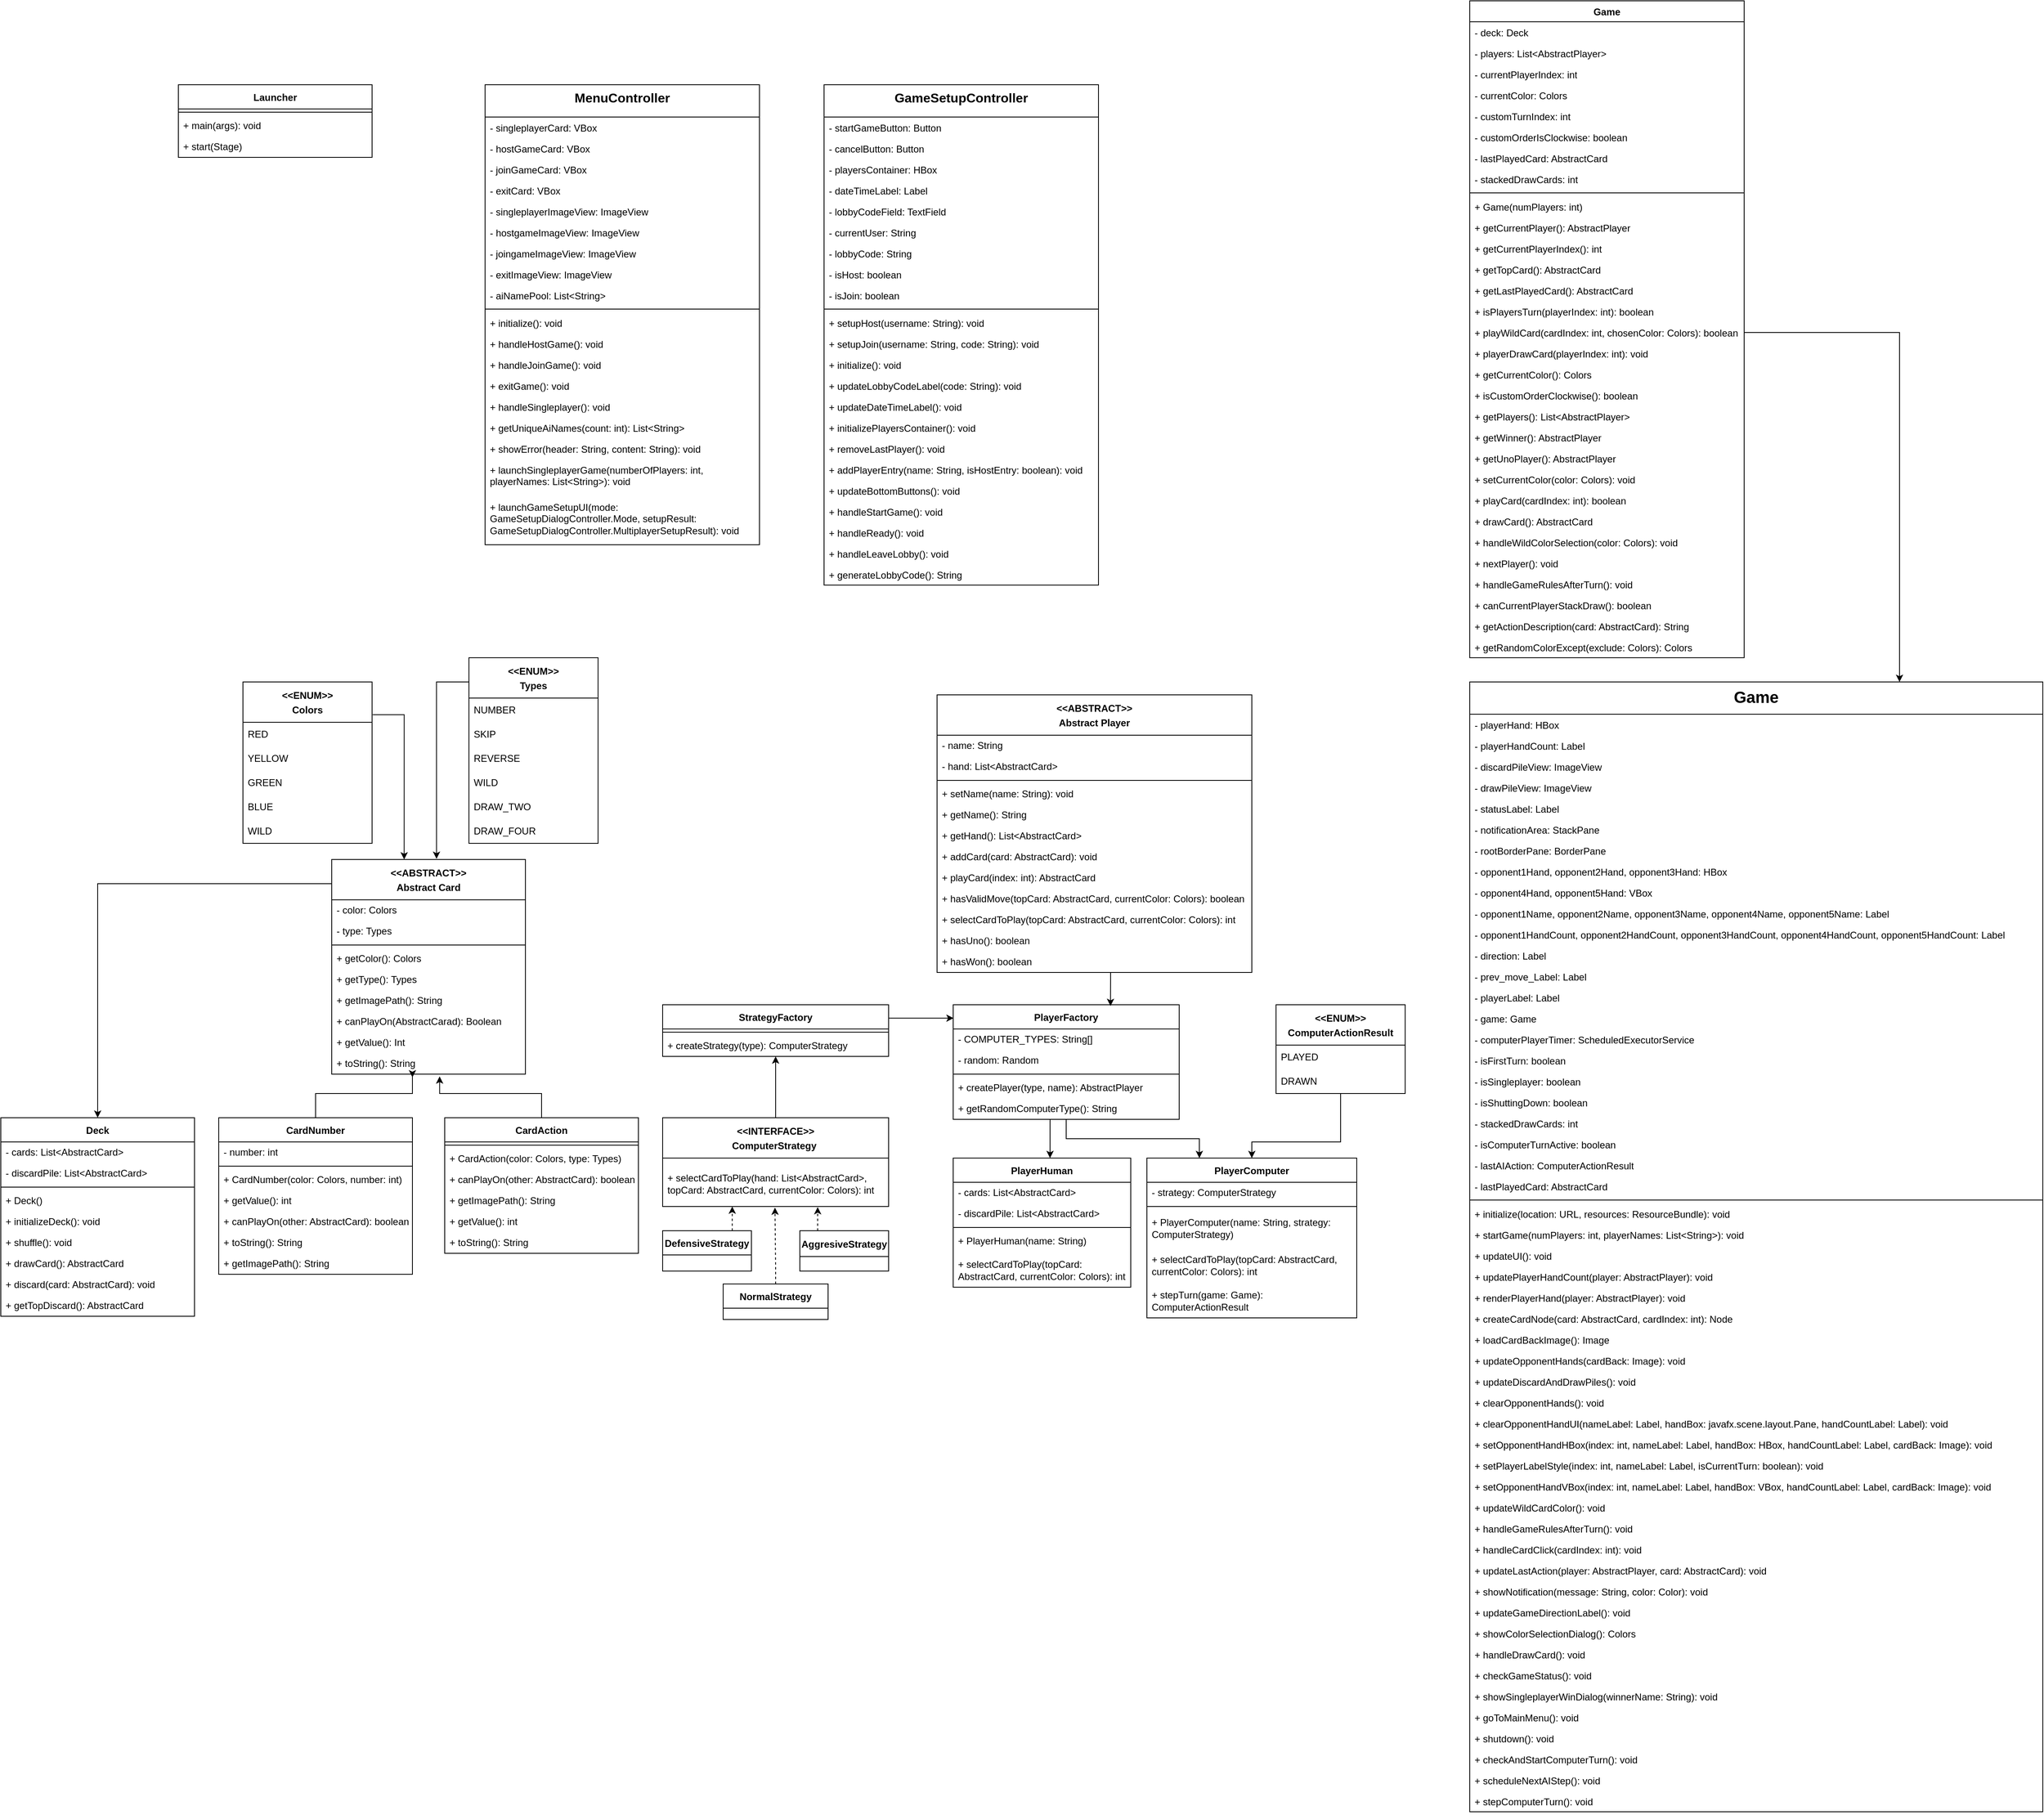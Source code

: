 <mxfile version="27.0.3" pages="3">
  <diagram name="Class Diagram" id="A0tGhDx5CQQUypFjAxWj">
    <mxGraphModel dx="2453" dy="3787" grid="1" gridSize="10" guides="1" tooltips="1" connect="1" arrows="1" fold="1" page="1" pageScale="1" pageWidth="900" pageHeight="900" math="0" shadow="0">
      <root>
        <mxCell id="0" />
        <mxCell id="1" parent="0" />
        <mxCell id="JahsXHwQ70RZX7UrnIK1-1" style="edgeStyle=orthogonalEdgeStyle;rounded=0;orthogonalLoop=1;jettySize=auto;html=1;entryX=0.374;entryY=0;entryDx=0;entryDy=0;entryPerimeter=0;exitX=1.005;exitY=0.203;exitDx=0;exitDy=0;exitPerimeter=0;" edge="1" parent="1" source="JahsXHwQ70RZX7UrnIK1-2" target="JahsXHwQ70RZX7UrnIK1-21">
          <mxGeometry relative="1" as="geometry">
            <mxPoint x="1485" y="-518" as="targetPoint" />
            <Array as="points">
              <mxPoint x="1485" y="-687" />
            </Array>
          </mxGeometry>
        </mxCell>
        <mxCell id="JahsXHwQ70RZX7UrnIK1-2" value="&lt;div style=&quot;line-height: 150%;&quot;&gt;&lt;span style=&quot;font-weight: 700;&quot;&gt;&amp;lt;&amp;lt;ENUM&amp;gt;&amp;gt;&lt;/span&gt;&lt;div&gt;&lt;span style=&quot;font-weight: 700;&quot;&gt;Colors&lt;/span&gt;&lt;/div&gt;&lt;/div&gt;" style="swimlane;fontStyle=0;childLayout=stackLayout;horizontal=1;startSize=50;horizontalStack=0;resizeParent=1;resizeParentMax=0;resizeLast=0;collapsible=1;marginBottom=0;whiteSpace=wrap;html=1;verticalAlign=middle;fontFamily=Helvetica;" vertex="1" parent="1">
          <mxGeometry x="1285" y="-728" width="160" height="200" as="geometry" />
        </mxCell>
        <mxCell id="JahsXHwQ70RZX7UrnIK1-3" value="RED" style="text;strokeColor=none;fillColor=none;align=left;verticalAlign=middle;spacingLeft=4;spacingRight=4;overflow=hidden;points=[[0,0.5],[1,0.5]];portConstraint=eastwest;rotatable=0;whiteSpace=wrap;html=1;fontFamily=Helvetica;" vertex="1" parent="JahsXHwQ70RZX7UrnIK1-2">
          <mxGeometry y="50" width="160" height="30" as="geometry" />
        </mxCell>
        <mxCell id="JahsXHwQ70RZX7UrnIK1-4" value="YELLOW" style="text;strokeColor=none;fillColor=none;align=left;verticalAlign=middle;spacingLeft=4;spacingRight=4;overflow=hidden;points=[[0,0.5],[1,0.5]];portConstraint=eastwest;rotatable=0;whiteSpace=wrap;html=1;fontFamily=Helvetica;" vertex="1" parent="JahsXHwQ70RZX7UrnIK1-2">
          <mxGeometry y="80" width="160" height="30" as="geometry" />
        </mxCell>
        <mxCell id="JahsXHwQ70RZX7UrnIK1-5" value="GREEN" style="text;strokeColor=none;fillColor=none;align=left;verticalAlign=middle;spacingLeft=4;spacingRight=4;overflow=hidden;points=[[0,0.5],[1,0.5]];portConstraint=eastwest;rotatable=0;whiteSpace=wrap;html=1;fontFamily=Helvetica;" vertex="1" parent="JahsXHwQ70RZX7UrnIK1-2">
          <mxGeometry y="110" width="160" height="30" as="geometry" />
        </mxCell>
        <mxCell id="JahsXHwQ70RZX7UrnIK1-6" value="BLUE" style="text;strokeColor=none;fillColor=none;align=left;verticalAlign=middle;spacingLeft=4;spacingRight=4;overflow=hidden;points=[[0,0.5],[1,0.5]];portConstraint=eastwest;rotatable=0;whiteSpace=wrap;html=1;fontFamily=Helvetica;" vertex="1" parent="JahsXHwQ70RZX7UrnIK1-2">
          <mxGeometry y="140" width="160" height="30" as="geometry" />
        </mxCell>
        <mxCell id="JahsXHwQ70RZX7UrnIK1-7" value="WILD" style="text;strokeColor=none;fillColor=none;align=left;verticalAlign=middle;spacingLeft=4;spacingRight=4;overflow=hidden;points=[[0,0.5],[1,0.5]];portConstraint=eastwest;rotatable=0;whiteSpace=wrap;html=1;fontFamily=Helvetica;" vertex="1" parent="JahsXHwQ70RZX7UrnIK1-2">
          <mxGeometry y="170" width="160" height="30" as="geometry" />
        </mxCell>
        <mxCell id="JahsXHwQ70RZX7UrnIK1-8" style="edgeStyle=orthogonalEdgeStyle;rounded=0;orthogonalLoop=1;jettySize=auto;html=1;entryX=0.541;entryY=-0.003;entryDx=0;entryDy=0;entryPerimeter=0;exitX=0.003;exitY=0.117;exitDx=0;exitDy=0;exitPerimeter=0;" edge="1" parent="1" source="JahsXHwQ70RZX7UrnIK1-9" target="JahsXHwQ70RZX7UrnIK1-21">
          <mxGeometry relative="1" as="geometry">
            <mxPoint x="1525" y="-518" as="targetPoint" />
            <Array as="points">
              <mxPoint x="1566" y="-728" />
              <mxPoint x="1525" y="-728" />
            </Array>
          </mxGeometry>
        </mxCell>
        <mxCell id="JahsXHwQ70RZX7UrnIK1-9" value="&lt;div style=&quot;line-height: 150%;&quot;&gt;&lt;span style=&quot;font-weight: 700;&quot;&gt;&amp;lt;&amp;lt;ENUM&amp;gt;&amp;gt;&lt;/span&gt;&lt;div&gt;&lt;span style=&quot;font-weight: 700;&quot;&gt;Types&lt;/span&gt;&lt;/div&gt;&lt;/div&gt;" style="swimlane;fontStyle=0;childLayout=stackLayout;horizontal=1;startSize=50;horizontalStack=0;resizeParent=1;resizeParentMax=0;resizeLast=0;collapsible=1;marginBottom=0;whiteSpace=wrap;html=1;verticalAlign=middle;fontFamily=Helvetica;" vertex="1" parent="1">
          <mxGeometry x="1565" y="-758" width="160" height="230" as="geometry" />
        </mxCell>
        <mxCell id="JahsXHwQ70RZX7UrnIK1-10" value="NUMBER" style="text;strokeColor=none;fillColor=none;align=left;verticalAlign=middle;spacingLeft=4;spacingRight=4;overflow=hidden;points=[[0,0.5],[1,0.5]];portConstraint=eastwest;rotatable=0;whiteSpace=wrap;html=1;fontFamily=Helvetica;" vertex="1" parent="JahsXHwQ70RZX7UrnIK1-9">
          <mxGeometry y="50" width="160" height="30" as="geometry" />
        </mxCell>
        <mxCell id="JahsXHwQ70RZX7UrnIK1-11" value="SKIP" style="text;strokeColor=none;fillColor=none;align=left;verticalAlign=middle;spacingLeft=4;spacingRight=4;overflow=hidden;points=[[0,0.5],[1,0.5]];portConstraint=eastwest;rotatable=0;whiteSpace=wrap;html=1;fontFamily=Helvetica;" vertex="1" parent="JahsXHwQ70RZX7UrnIK1-9">
          <mxGeometry y="80" width="160" height="30" as="geometry" />
        </mxCell>
        <mxCell id="JahsXHwQ70RZX7UrnIK1-12" value="REVERSE" style="text;strokeColor=none;fillColor=none;align=left;verticalAlign=middle;spacingLeft=4;spacingRight=4;overflow=hidden;points=[[0,0.5],[1,0.5]];portConstraint=eastwest;rotatable=0;whiteSpace=wrap;html=1;fontFamily=Helvetica;" vertex="1" parent="JahsXHwQ70RZX7UrnIK1-9">
          <mxGeometry y="110" width="160" height="30" as="geometry" />
        </mxCell>
        <mxCell id="JahsXHwQ70RZX7UrnIK1-13" value="WILD" style="text;strokeColor=none;fillColor=none;align=left;verticalAlign=middle;spacingLeft=4;spacingRight=4;overflow=hidden;points=[[0,0.5],[1,0.5]];portConstraint=eastwest;rotatable=0;whiteSpace=wrap;html=1;fontFamily=Helvetica;" vertex="1" parent="JahsXHwQ70RZX7UrnIK1-9">
          <mxGeometry y="140" width="160" height="30" as="geometry" />
        </mxCell>
        <mxCell id="JahsXHwQ70RZX7UrnIK1-14" value="DRAW_TWO" style="text;strokeColor=none;fillColor=none;align=left;verticalAlign=middle;spacingLeft=4;spacingRight=4;overflow=hidden;points=[[0,0.5],[1,0.5]];portConstraint=eastwest;rotatable=0;whiteSpace=wrap;html=1;fontFamily=Helvetica;" vertex="1" parent="JahsXHwQ70RZX7UrnIK1-9">
          <mxGeometry y="170" width="160" height="30" as="geometry" />
        </mxCell>
        <mxCell id="JahsXHwQ70RZX7UrnIK1-15" value="DRAW_FOUR" style="text;strokeColor=none;fillColor=none;align=left;verticalAlign=middle;spacingLeft=4;spacingRight=4;overflow=hidden;points=[[0,0.5],[1,0.5]];portConstraint=eastwest;rotatable=0;whiteSpace=wrap;html=1;fontFamily=Helvetica;" vertex="1" parent="JahsXHwQ70RZX7UrnIK1-9">
          <mxGeometry y="200" width="160" height="30" as="geometry" />
        </mxCell>
        <mxCell id="JahsXHwQ70RZX7UrnIK1-16" style="edgeStyle=orthogonalEdgeStyle;rounded=0;orthogonalLoop=1;jettySize=auto;html=1;entryX=0.5;entryY=0;entryDx=0;entryDy=0;" edge="1" parent="1" source="JahsXHwQ70RZX7UrnIK1-17" target="JahsXHwQ70RZX7UrnIK1-80">
          <mxGeometry relative="1" as="geometry">
            <Array as="points">
              <mxPoint x="2645" y="-158" />
              <mxPoint x="2535" y="-158" />
            </Array>
          </mxGeometry>
        </mxCell>
        <mxCell id="JahsXHwQ70RZX7UrnIK1-17" value="&lt;div style=&quot;line-height: 150%;&quot;&gt;&lt;span style=&quot;font-weight: 700;&quot;&gt;&amp;lt;&amp;lt;ENUM&amp;gt;&amp;gt;&lt;/span&gt;&lt;div&gt;&lt;div&gt;&lt;span style=&quot;font-weight: 700;&quot;&gt;ComputerActionResult&lt;/span&gt;&lt;/div&gt;&lt;/div&gt;&lt;/div&gt;" style="swimlane;fontStyle=0;childLayout=stackLayout;horizontal=1;startSize=50;horizontalStack=0;resizeParent=1;resizeParentMax=0;resizeLast=0;collapsible=1;marginBottom=0;whiteSpace=wrap;html=1;verticalAlign=middle;fontFamily=Helvetica;" vertex="1" parent="1">
          <mxGeometry x="2565" y="-328" width="160" height="110" as="geometry" />
        </mxCell>
        <mxCell id="JahsXHwQ70RZX7UrnIK1-18" value="PLAYED" style="text;strokeColor=none;fillColor=none;align=left;verticalAlign=middle;spacingLeft=4;spacingRight=4;overflow=hidden;points=[[0,0.5],[1,0.5]];portConstraint=eastwest;rotatable=0;whiteSpace=wrap;html=1;fontFamily=Helvetica;" vertex="1" parent="JahsXHwQ70RZX7UrnIK1-17">
          <mxGeometry y="50" width="160" height="30" as="geometry" />
        </mxCell>
        <mxCell id="JahsXHwQ70RZX7UrnIK1-19" value="DRAWN" style="text;strokeColor=none;fillColor=none;align=left;verticalAlign=middle;spacingLeft=4;spacingRight=4;overflow=hidden;points=[[0,0.5],[1,0.5]];portConstraint=eastwest;rotatable=0;whiteSpace=wrap;html=1;fontFamily=Helvetica;" vertex="1" parent="JahsXHwQ70RZX7UrnIK1-17">
          <mxGeometry y="80" width="160" height="30" as="geometry" />
        </mxCell>
        <mxCell id="JahsXHwQ70RZX7UrnIK1-20" style="edgeStyle=orthogonalEdgeStyle;rounded=0;orthogonalLoop=1;jettySize=auto;html=1;entryX=0.5;entryY=0;entryDx=0;entryDy=0;" edge="1" parent="1" source="JahsXHwQ70RZX7UrnIK1-21" target="JahsXHwQ70RZX7UrnIK1-62">
          <mxGeometry relative="1" as="geometry">
            <Array as="points">
              <mxPoint x="1105" y="-478" />
            </Array>
          </mxGeometry>
        </mxCell>
        <mxCell id="JahsXHwQ70RZX7UrnIK1-21" value="&lt;div style=&quot;line-height: 150%;&quot;&gt;&lt;div&gt;&amp;lt;&amp;lt;ABSTRACT&amp;gt;&amp;gt;&lt;/div&gt;Abstract Card&lt;/div&gt;" style="swimlane;fontStyle=1;align=center;verticalAlign=middle;childLayout=stackLayout;horizontal=1;startSize=50;horizontalStack=0;resizeParent=1;resizeParentMax=0;resizeLast=0;collapsible=1;marginBottom=0;whiteSpace=wrap;html=1;fontFamily=Helvetica;" vertex="1" parent="1">
          <mxGeometry x="1395" y="-508" width="240" height="266" as="geometry" />
        </mxCell>
        <mxCell id="JahsXHwQ70RZX7UrnIK1-22" value="- color: Colors" style="text;strokeColor=none;fillColor=none;align=left;verticalAlign=middle;spacingLeft=4;spacingRight=4;overflow=hidden;rotatable=0;points=[[0,0.5],[1,0.5]];portConstraint=eastwest;whiteSpace=wrap;html=1;fontFamily=Helvetica;" vertex="1" parent="JahsXHwQ70RZX7UrnIK1-21">
          <mxGeometry y="50" width="240" height="26" as="geometry" />
        </mxCell>
        <mxCell id="JahsXHwQ70RZX7UrnIK1-23" value="- type: Types" style="text;strokeColor=none;fillColor=none;align=left;verticalAlign=middle;spacingLeft=4;spacingRight=4;overflow=hidden;rotatable=0;points=[[0,0.5],[1,0.5]];portConstraint=eastwest;whiteSpace=wrap;html=1;fontFamily=Helvetica;" vertex="1" parent="JahsXHwQ70RZX7UrnIK1-21">
          <mxGeometry y="76" width="240" height="26" as="geometry" />
        </mxCell>
        <mxCell id="JahsXHwQ70RZX7UrnIK1-24" value="" style="line;strokeWidth=1;fillColor=none;align=left;verticalAlign=middle;spacingTop=-1;spacingLeft=3;spacingRight=3;rotatable=0;labelPosition=right;points=[];portConstraint=eastwest;strokeColor=inherit;fontFamily=Helvetica;" vertex="1" parent="JahsXHwQ70RZX7UrnIK1-21">
          <mxGeometry y="102" width="240" height="8" as="geometry" />
        </mxCell>
        <mxCell id="JahsXHwQ70RZX7UrnIK1-25" value="+ getColor(): Colors" style="text;strokeColor=none;fillColor=none;align=left;verticalAlign=middle;spacingLeft=4;spacingRight=4;overflow=hidden;rotatable=0;points=[[0,0.5],[1,0.5]];portConstraint=eastwest;whiteSpace=wrap;html=1;fontFamily=Helvetica;" vertex="1" parent="JahsXHwQ70RZX7UrnIK1-21">
          <mxGeometry y="110" width="240" height="26" as="geometry" />
        </mxCell>
        <mxCell id="JahsXHwQ70RZX7UrnIK1-26" value="+ getType(): Types" style="text;strokeColor=none;fillColor=none;align=left;verticalAlign=middle;spacingLeft=4;spacingRight=4;overflow=hidden;rotatable=0;points=[[0,0.5],[1,0.5]];portConstraint=eastwest;whiteSpace=wrap;html=1;fontFamily=Helvetica;" vertex="1" parent="JahsXHwQ70RZX7UrnIK1-21">
          <mxGeometry y="136" width="240" height="26" as="geometry" />
        </mxCell>
        <mxCell id="JahsXHwQ70RZX7UrnIK1-27" value="+ getImagePath(): String" style="text;strokeColor=none;fillColor=none;align=left;verticalAlign=middle;spacingLeft=4;spacingRight=4;overflow=hidden;rotatable=0;points=[[0,0.5],[1,0.5]];portConstraint=eastwest;whiteSpace=wrap;html=1;fontFamily=Helvetica;" vertex="1" parent="JahsXHwQ70RZX7UrnIK1-21">
          <mxGeometry y="162" width="240" height="26" as="geometry" />
        </mxCell>
        <mxCell id="JahsXHwQ70RZX7UrnIK1-28" value="+ canPlayOn(AbstractCarad): Boolean" style="text;strokeColor=none;fillColor=none;align=left;verticalAlign=middle;spacingLeft=4;spacingRight=4;overflow=hidden;rotatable=0;points=[[0,0.5],[1,0.5]];portConstraint=eastwest;whiteSpace=wrap;html=1;fontFamily=Helvetica;" vertex="1" parent="JahsXHwQ70RZX7UrnIK1-21">
          <mxGeometry y="188" width="240" height="26" as="geometry" />
        </mxCell>
        <mxCell id="JahsXHwQ70RZX7UrnIK1-29" value="+ getValue(): Int" style="text;strokeColor=none;fillColor=none;align=left;verticalAlign=middle;spacingLeft=4;spacingRight=4;overflow=hidden;rotatable=0;points=[[0,0.5],[1,0.5]];portConstraint=eastwest;whiteSpace=wrap;html=1;fontFamily=Helvetica;" vertex="1" parent="JahsXHwQ70RZX7UrnIK1-21">
          <mxGeometry y="214" width="240" height="26" as="geometry" />
        </mxCell>
        <mxCell id="JahsXHwQ70RZX7UrnIK1-30" value="+ toString(): String" style="text;strokeColor=none;fillColor=none;align=left;verticalAlign=middle;spacingLeft=4;spacingRight=4;overflow=hidden;rotatable=0;points=[[0,0.5],[1,0.5]];portConstraint=eastwest;whiteSpace=wrap;html=1;fontFamily=Helvetica;" vertex="1" parent="JahsXHwQ70RZX7UrnIK1-21">
          <mxGeometry y="240" width="240" height="26" as="geometry" />
        </mxCell>
        <mxCell id="JahsXHwQ70RZX7UrnIK1-31" value="&lt;div style=&quot;line-height: 150%;&quot;&gt;&lt;div&gt;&amp;lt;&amp;lt;ABSTRACT&amp;gt;&amp;gt;&lt;/div&gt;Abstract Player&lt;/div&gt;" style="swimlane;fontStyle=1;align=center;verticalAlign=middle;childLayout=stackLayout;horizontal=1;startSize=50;horizontalStack=0;resizeParent=1;resizeParentMax=0;resizeLast=0;collapsible=1;marginBottom=0;whiteSpace=wrap;html=1;fontFamily=Helvetica;" vertex="1" parent="1">
          <mxGeometry x="2145" y="-712" width="390" height="344" as="geometry" />
        </mxCell>
        <mxCell id="JahsXHwQ70RZX7UrnIK1-32" value="- name: String" style="text;strokeColor=none;fillColor=none;align=left;verticalAlign=middle;spacingLeft=4;spacingRight=4;overflow=hidden;rotatable=0;points=[[0,0.5],[1,0.5]];portConstraint=eastwest;whiteSpace=wrap;html=1;fontFamily=Helvetica;" vertex="1" parent="JahsXHwQ70RZX7UrnIK1-31">
          <mxGeometry y="50" width="390" height="26" as="geometry" />
        </mxCell>
        <mxCell id="JahsXHwQ70RZX7UrnIK1-33" value="- hand: List&amp;lt;AbstractCard&amp;gt;" style="text;strokeColor=none;fillColor=none;align=left;verticalAlign=middle;spacingLeft=4;spacingRight=4;overflow=hidden;rotatable=0;points=[[0,0.5],[1,0.5]];portConstraint=eastwest;whiteSpace=wrap;html=1;fontFamily=Helvetica;" vertex="1" parent="JahsXHwQ70RZX7UrnIK1-31">
          <mxGeometry y="76" width="390" height="26" as="geometry" />
        </mxCell>
        <mxCell id="JahsXHwQ70RZX7UrnIK1-34" value="" style="line;strokeWidth=1;fillColor=none;align=left;verticalAlign=middle;spacingTop=-1;spacingLeft=3;spacingRight=3;rotatable=0;labelPosition=right;points=[];portConstraint=eastwest;strokeColor=inherit;fontFamily=Helvetica;" vertex="1" parent="JahsXHwQ70RZX7UrnIK1-31">
          <mxGeometry y="102" width="390" height="8" as="geometry" />
        </mxCell>
        <mxCell id="JahsXHwQ70RZX7UrnIK1-35" value="+ setName(name: String): void&lt;span style=&quot;white-space: pre;&quot;&gt;&#x9;&lt;/span&gt;" style="text;strokeColor=none;fillColor=none;align=left;verticalAlign=middle;spacingLeft=4;spacingRight=4;overflow=hidden;rotatable=0;points=[[0,0.5],[1,0.5]];portConstraint=eastwest;whiteSpace=wrap;html=1;fontFamily=Helvetica;" vertex="1" parent="JahsXHwQ70RZX7UrnIK1-31">
          <mxGeometry y="110" width="390" height="26" as="geometry" />
        </mxCell>
        <mxCell id="JahsXHwQ70RZX7UrnIK1-36" value="+ getName(): String" style="text;strokeColor=none;fillColor=none;align=left;verticalAlign=middle;spacingLeft=4;spacingRight=4;overflow=hidden;rotatable=0;points=[[0,0.5],[1,0.5]];portConstraint=eastwest;whiteSpace=wrap;html=1;fontFamily=Helvetica;" vertex="1" parent="JahsXHwQ70RZX7UrnIK1-31">
          <mxGeometry y="136" width="390" height="26" as="geometry" />
        </mxCell>
        <mxCell id="JahsXHwQ70RZX7UrnIK1-37" value="+ getHand(): List&amp;lt;AbstractCard&amp;gt;" style="text;strokeColor=none;fillColor=none;align=left;verticalAlign=middle;spacingLeft=4;spacingRight=4;overflow=hidden;rotatable=0;points=[[0,0.5],[1,0.5]];portConstraint=eastwest;whiteSpace=wrap;html=1;fontFamily=Helvetica;" vertex="1" parent="JahsXHwQ70RZX7UrnIK1-31">
          <mxGeometry y="162" width="390" height="26" as="geometry" />
        </mxCell>
        <mxCell id="JahsXHwQ70RZX7UrnIK1-38" value="+ addCard(card: AbstractCard): void" style="text;strokeColor=none;fillColor=none;align=left;verticalAlign=middle;spacingLeft=4;spacingRight=4;overflow=hidden;rotatable=0;points=[[0,0.5],[1,0.5]];portConstraint=eastwest;whiteSpace=wrap;html=1;fontFamily=Helvetica;" vertex="1" parent="JahsXHwQ70RZX7UrnIK1-31">
          <mxGeometry y="188" width="390" height="26" as="geometry" />
        </mxCell>
        <mxCell id="JahsXHwQ70RZX7UrnIK1-39" value="+ playCard(index: int): AbstractCard" style="text;strokeColor=none;fillColor=none;align=left;verticalAlign=middle;spacingLeft=4;spacingRight=4;overflow=hidden;rotatable=0;points=[[0,0.5],[1,0.5]];portConstraint=eastwest;whiteSpace=wrap;html=1;fontFamily=Helvetica;" vertex="1" parent="JahsXHwQ70RZX7UrnIK1-31">
          <mxGeometry y="214" width="390" height="26" as="geometry" />
        </mxCell>
        <mxCell id="JahsXHwQ70RZX7UrnIK1-40" value="+ hasValidMove(topCard: AbstractCard, currentColor: Colors): boolean" style="text;strokeColor=none;fillColor=none;align=left;verticalAlign=middle;spacingLeft=4;spacingRight=4;overflow=hidden;rotatable=0;points=[[0,0.5],[1,0.5]];portConstraint=eastwest;whiteSpace=wrap;html=1;fontFamily=Helvetica;" vertex="1" parent="JahsXHwQ70RZX7UrnIK1-31">
          <mxGeometry y="240" width="390" height="26" as="geometry" />
        </mxCell>
        <mxCell id="JahsXHwQ70RZX7UrnIK1-41" value="+ selectCardToPlay(topCard: AbstractCard, currentColor: Colors): int" style="text;strokeColor=none;fillColor=none;align=left;verticalAlign=middle;spacingLeft=4;spacingRight=4;overflow=hidden;rotatable=0;points=[[0,0.5],[1,0.5]];portConstraint=eastwest;whiteSpace=wrap;html=1;fontFamily=Helvetica;" vertex="1" parent="JahsXHwQ70RZX7UrnIK1-31">
          <mxGeometry y="266" width="390" height="26" as="geometry" />
        </mxCell>
        <mxCell id="JahsXHwQ70RZX7UrnIK1-42" value="+ hasUno(): boolean" style="text;strokeColor=none;fillColor=none;align=left;verticalAlign=middle;spacingLeft=4;spacingRight=4;overflow=hidden;rotatable=0;points=[[0,0.5],[1,0.5]];portConstraint=eastwest;whiteSpace=wrap;html=1;fontFamily=Helvetica;" vertex="1" parent="JahsXHwQ70RZX7UrnIK1-31">
          <mxGeometry y="292" width="390" height="26" as="geometry" />
        </mxCell>
        <mxCell id="JahsXHwQ70RZX7UrnIK1-43" value="+ hasWon(): boolean" style="text;strokeColor=none;fillColor=none;align=left;verticalAlign=middle;spacingLeft=4;spacingRight=4;overflow=hidden;rotatable=0;points=[[0,0.5],[1,0.5]];portConstraint=eastwest;whiteSpace=wrap;html=1;fontFamily=Helvetica;" vertex="1" parent="JahsXHwQ70RZX7UrnIK1-31">
          <mxGeometry y="318" width="390" height="26" as="geometry" />
        </mxCell>
        <mxCell id="JahsXHwQ70RZX7UrnIK1-44" style="edgeStyle=orthogonalEdgeStyle;rounded=0;orthogonalLoop=1;jettySize=auto;html=1;entryX=0.5;entryY=1;entryDx=0;entryDy=0;" edge="1" parent="1" source="JahsXHwQ70RZX7UrnIK1-45" target="JahsXHwQ70RZX7UrnIK1-129">
          <mxGeometry relative="1" as="geometry">
            <mxPoint x="1945" y="-258" as="targetPoint" />
          </mxGeometry>
        </mxCell>
        <mxCell id="JahsXHwQ70RZX7UrnIK1-45" value="&lt;div style=&quot;line-height: 150%;&quot;&gt;&lt;span style=&quot;font-weight: 700;&quot;&gt;&amp;lt;&amp;lt;INTERFACE&amp;gt;&amp;gt;&lt;/span&gt;&lt;div&gt;&lt;b&gt;ComputerStrategy&amp;nbsp;&lt;/b&gt;&lt;/div&gt;&lt;/div&gt;" style="swimlane;fontStyle=0;childLayout=stackLayout;horizontal=1;startSize=50;horizontalStack=0;resizeParent=1;resizeParentMax=0;resizeLast=0;collapsible=1;marginBottom=0;whiteSpace=wrap;html=1;verticalAlign=middle;fontFamily=Helvetica;" vertex="1" parent="1">
          <mxGeometry x="1805" y="-188" width="280" height="110" as="geometry" />
        </mxCell>
        <mxCell id="JahsXHwQ70RZX7UrnIK1-46" value="+ selectCardToPlay(hand: List&amp;lt;AbstractCard&amp;gt;, topCard: AbstractCard, currentColor: Colors): int" style="text;strokeColor=none;fillColor=none;align=left;verticalAlign=middle;spacingLeft=4;spacingRight=4;overflow=hidden;points=[[0,0.5],[1,0.5]];portConstraint=eastwest;rotatable=0;whiteSpace=wrap;html=1;perimeterSpacing=0;spacing=2;spacingTop=3;fontFamily=Helvetica;" vertex="1" parent="JahsXHwQ70RZX7UrnIK1-45">
          <mxGeometry y="50" width="280" height="60" as="geometry" />
        </mxCell>
        <mxCell id="JahsXHwQ70RZX7UrnIK1-47" value="&lt;div style=&quot;line-height: 150%;&quot;&gt;&lt;div&gt;CardNumber&lt;/div&gt;&lt;/div&gt;" style="swimlane;fontStyle=1;align=center;verticalAlign=middle;childLayout=stackLayout;horizontal=1;startSize=30;horizontalStack=0;resizeParent=1;resizeParentMax=0;resizeLast=0;collapsible=1;marginBottom=0;whiteSpace=wrap;html=1;fontFamily=Helvetica;" vertex="1" parent="1">
          <mxGeometry x="1255" y="-188" width="240" height="194" as="geometry" />
        </mxCell>
        <mxCell id="JahsXHwQ70RZX7UrnIK1-48" value="- number: int" style="text;strokeColor=none;fillColor=none;align=left;verticalAlign=middle;spacingLeft=4;spacingRight=4;overflow=hidden;rotatable=0;points=[[0,0.5],[1,0.5]];portConstraint=eastwest;whiteSpace=wrap;html=1;fontFamily=Helvetica;" vertex="1" parent="JahsXHwQ70RZX7UrnIK1-47">
          <mxGeometry y="30" width="240" height="26" as="geometry" />
        </mxCell>
        <mxCell id="JahsXHwQ70RZX7UrnIK1-49" value="" style="line;strokeWidth=1;fillColor=none;align=left;verticalAlign=middle;spacingTop=-1;spacingLeft=3;spacingRight=3;rotatable=0;labelPosition=right;points=[];portConstraint=eastwest;strokeColor=inherit;fontFamily=Helvetica;" vertex="1" parent="JahsXHwQ70RZX7UrnIK1-47">
          <mxGeometry y="56" width="240" height="8" as="geometry" />
        </mxCell>
        <mxCell id="JahsXHwQ70RZX7UrnIK1-50" value="+ CardNumber(color: Colors, number: int)" style="text;strokeColor=none;fillColor=none;align=left;verticalAlign=middle;spacingLeft=4;spacingRight=4;overflow=hidden;rotatable=0;points=[[0,0.5],[1,0.5]];portConstraint=eastwest;whiteSpace=wrap;html=1;fontFamily=Helvetica;" vertex="1" parent="JahsXHwQ70RZX7UrnIK1-47">
          <mxGeometry y="64" width="240" height="26" as="geometry" />
        </mxCell>
        <mxCell id="JahsXHwQ70RZX7UrnIK1-51" value="+ getValue(): int" style="text;strokeColor=none;fillColor=none;align=left;verticalAlign=middle;spacingLeft=4;spacingRight=4;overflow=hidden;rotatable=0;points=[[0,0.5],[1,0.5]];portConstraint=eastwest;whiteSpace=wrap;html=1;fontFamily=Helvetica;" vertex="1" parent="JahsXHwQ70RZX7UrnIK1-47">
          <mxGeometry y="90" width="240" height="26" as="geometry" />
        </mxCell>
        <mxCell id="JahsXHwQ70RZX7UrnIK1-52" value="+ canPlayOn(other: AbstractCard): boolean" style="text;strokeColor=none;fillColor=none;align=left;verticalAlign=middle;spacingLeft=4;spacingRight=4;overflow=hidden;rotatable=0;points=[[0,0.5],[1,0.5]];portConstraint=eastwest;whiteSpace=wrap;html=1;fontFamily=Helvetica;" vertex="1" parent="JahsXHwQ70RZX7UrnIK1-47">
          <mxGeometry y="116" width="240" height="26" as="geometry" />
        </mxCell>
        <mxCell id="JahsXHwQ70RZX7UrnIK1-53" value="+ toString(): String" style="text;strokeColor=none;fillColor=none;align=left;verticalAlign=middle;spacingLeft=4;spacingRight=4;overflow=hidden;rotatable=0;points=[[0,0.5],[1,0.5]];portConstraint=eastwest;whiteSpace=wrap;html=1;fontFamily=Helvetica;" vertex="1" parent="JahsXHwQ70RZX7UrnIK1-47">
          <mxGeometry y="142" width="240" height="26" as="geometry" />
        </mxCell>
        <mxCell id="JahsXHwQ70RZX7UrnIK1-54" value="+ getImagePath(): String" style="text;strokeColor=none;fillColor=none;align=left;verticalAlign=middle;spacingLeft=4;spacingRight=4;overflow=hidden;rotatable=0;points=[[0,0.5],[1,0.5]];portConstraint=eastwest;whiteSpace=wrap;html=1;fontFamily=Helvetica;" vertex="1" parent="JahsXHwQ70RZX7UrnIK1-47">
          <mxGeometry y="168" width="240" height="26" as="geometry" />
        </mxCell>
        <mxCell id="JahsXHwQ70RZX7UrnIK1-55" value="&lt;div style=&quot;line-height: 150%;&quot;&gt;&lt;div&gt;CardAction&lt;/div&gt;&lt;/div&gt;" style="swimlane;fontStyle=1;align=center;verticalAlign=middle;childLayout=stackLayout;horizontal=1;startSize=30;horizontalStack=0;resizeParent=1;resizeParentMax=0;resizeLast=0;collapsible=1;marginBottom=0;whiteSpace=wrap;html=1;fontFamily=Helvetica;" vertex="1" parent="1">
          <mxGeometry x="1535" y="-188" width="240" height="168" as="geometry" />
        </mxCell>
        <mxCell id="JahsXHwQ70RZX7UrnIK1-56" value="" style="line;strokeWidth=1;fillColor=none;align=left;verticalAlign=middle;spacingTop=-1;spacingLeft=3;spacingRight=3;rotatable=0;labelPosition=right;points=[];portConstraint=eastwest;strokeColor=inherit;fontFamily=Helvetica;" vertex="1" parent="JahsXHwQ70RZX7UrnIK1-55">
          <mxGeometry y="30" width="240" height="8" as="geometry" />
        </mxCell>
        <mxCell id="JahsXHwQ70RZX7UrnIK1-57" value="&lt;span style=&quot;font-size: 12px;&quot;&gt;+ CardAction(color: Colors, type: Types)&lt;/span&gt;" style="text;strokeColor=none;fillColor=none;align=left;verticalAlign=middle;spacingLeft=4;spacingRight=4;overflow=hidden;rotatable=0;points=[[0,0.5],[1,0.5]];portConstraint=eastwest;whiteSpace=wrap;html=1;fontFamily=Helvetica;" vertex="1" parent="JahsXHwQ70RZX7UrnIK1-55">
          <mxGeometry y="38" width="240" height="26" as="geometry" />
        </mxCell>
        <mxCell id="JahsXHwQ70RZX7UrnIK1-58" value="+ canPlayOn(other: AbstractCard): boolean" style="text;strokeColor=none;fillColor=none;align=left;verticalAlign=middle;spacingLeft=4;spacingRight=4;overflow=hidden;rotatable=0;points=[[0,0.5],[1,0.5]];portConstraint=eastwest;whiteSpace=wrap;html=1;fontFamily=Helvetica;" vertex="1" parent="JahsXHwQ70RZX7UrnIK1-55">
          <mxGeometry y="64" width="240" height="26" as="geometry" />
        </mxCell>
        <mxCell id="JahsXHwQ70RZX7UrnIK1-59" value="+ getImagePath(): String" style="text;strokeColor=none;fillColor=none;align=left;verticalAlign=middle;spacingLeft=4;spacingRight=4;overflow=hidden;rotatable=0;points=[[0,0.5],[1,0.5]];portConstraint=eastwest;whiteSpace=wrap;html=1;fontFamily=Helvetica;" vertex="1" parent="JahsXHwQ70RZX7UrnIK1-55">
          <mxGeometry y="90" width="240" height="26" as="geometry" />
        </mxCell>
        <mxCell id="JahsXHwQ70RZX7UrnIK1-60" value="+ getValue(): int" style="text;strokeColor=none;fillColor=none;align=left;verticalAlign=middle;spacingLeft=4;spacingRight=4;overflow=hidden;rotatable=0;points=[[0,0.5],[1,0.5]];portConstraint=eastwest;whiteSpace=wrap;html=1;fontFamily=Helvetica;" vertex="1" parent="JahsXHwQ70RZX7UrnIK1-55">
          <mxGeometry y="116" width="240" height="26" as="geometry" />
        </mxCell>
        <mxCell id="JahsXHwQ70RZX7UrnIK1-61" value="+ toString(): String" style="text;strokeColor=none;fillColor=none;align=left;verticalAlign=middle;spacingLeft=4;spacingRight=4;overflow=hidden;rotatable=0;points=[[0,0.5],[1,0.5]];portConstraint=eastwest;whiteSpace=wrap;html=1;fontFamily=Helvetica;" vertex="1" parent="JahsXHwQ70RZX7UrnIK1-55">
          <mxGeometry y="142" width="240" height="26" as="geometry" />
        </mxCell>
        <mxCell id="JahsXHwQ70RZX7UrnIK1-62" value="&lt;div style=&quot;line-height: 150%;&quot;&gt;&lt;div&gt;Deck&lt;/div&gt;&lt;/div&gt;" style="swimlane;fontStyle=1;align=center;verticalAlign=middle;childLayout=stackLayout;horizontal=1;startSize=30;horizontalStack=0;resizeParent=1;resizeParentMax=0;resizeLast=0;collapsible=1;marginBottom=0;whiteSpace=wrap;html=1;fontFamily=Helvetica;" vertex="1" parent="1">
          <mxGeometry x="985" y="-188" width="240" height="246" as="geometry" />
        </mxCell>
        <mxCell id="JahsXHwQ70RZX7UrnIK1-63" value="- cards: List&amp;lt;AbstractCard&amp;gt;" style="text;strokeColor=none;fillColor=none;align=left;verticalAlign=middle;spacingLeft=4;spacingRight=4;overflow=hidden;rotatable=0;points=[[0,0.5],[1,0.5]];portConstraint=eastwest;whiteSpace=wrap;html=1;fontFamily=Helvetica;" vertex="1" parent="JahsXHwQ70RZX7UrnIK1-62">
          <mxGeometry y="30" width="240" height="26" as="geometry" />
        </mxCell>
        <mxCell id="JahsXHwQ70RZX7UrnIK1-64" value="- discardPile: List&amp;lt;AbstractCard&amp;gt;" style="text;strokeColor=none;fillColor=none;align=left;verticalAlign=middle;spacingLeft=4;spacingRight=4;overflow=hidden;rotatable=0;points=[[0,0.5],[1,0.5]];portConstraint=eastwest;whiteSpace=wrap;html=1;fontFamily=Helvetica;" vertex="1" parent="JahsXHwQ70RZX7UrnIK1-62">
          <mxGeometry y="56" width="240" height="26" as="geometry" />
        </mxCell>
        <mxCell id="JahsXHwQ70RZX7UrnIK1-65" value="" style="line;strokeWidth=1;fillColor=none;align=left;verticalAlign=middle;spacingTop=-1;spacingLeft=3;spacingRight=3;rotatable=0;labelPosition=right;points=[];portConstraint=eastwest;strokeColor=inherit;fontFamily=Helvetica;" vertex="1" parent="JahsXHwQ70RZX7UrnIK1-62">
          <mxGeometry y="82" width="240" height="8" as="geometry" />
        </mxCell>
        <mxCell id="JahsXHwQ70RZX7UrnIK1-66" value="+ Deck()" style="text;strokeColor=none;fillColor=none;align=left;verticalAlign=middle;spacingLeft=4;spacingRight=4;overflow=hidden;rotatable=0;points=[[0,0.5],[1,0.5]];portConstraint=eastwest;whiteSpace=wrap;html=1;fontFamily=Helvetica;" vertex="1" parent="JahsXHwQ70RZX7UrnIK1-62">
          <mxGeometry y="90" width="240" height="26" as="geometry" />
        </mxCell>
        <mxCell id="JahsXHwQ70RZX7UrnIK1-67" value="+ initializeDeck(): void" style="text;strokeColor=none;fillColor=none;align=left;verticalAlign=middle;spacingLeft=4;spacingRight=4;overflow=hidden;rotatable=0;points=[[0,0.5],[1,0.5]];portConstraint=eastwest;whiteSpace=wrap;html=1;fontFamily=Helvetica;" vertex="1" parent="JahsXHwQ70RZX7UrnIK1-62">
          <mxGeometry y="116" width="240" height="26" as="geometry" />
        </mxCell>
        <mxCell id="JahsXHwQ70RZX7UrnIK1-68" value="+ shuffle(): void" style="text;strokeColor=none;fillColor=none;align=left;verticalAlign=middle;spacingLeft=4;spacingRight=4;overflow=hidden;rotatable=0;points=[[0,0.5],[1,0.5]];portConstraint=eastwest;whiteSpace=wrap;html=1;fontFamily=Helvetica;" vertex="1" parent="JahsXHwQ70RZX7UrnIK1-62">
          <mxGeometry y="142" width="240" height="26" as="geometry" />
        </mxCell>
        <mxCell id="JahsXHwQ70RZX7UrnIK1-69" value="+ drawCard(): AbstractCard" style="text;strokeColor=none;fillColor=none;align=left;verticalAlign=middle;spacingLeft=4;spacingRight=4;overflow=hidden;rotatable=0;points=[[0,0.5],[1,0.5]];portConstraint=eastwest;whiteSpace=wrap;html=1;fontFamily=Helvetica;" vertex="1" parent="JahsXHwQ70RZX7UrnIK1-62">
          <mxGeometry y="168" width="240" height="26" as="geometry" />
        </mxCell>
        <mxCell id="JahsXHwQ70RZX7UrnIK1-70" value="+ discard(card: AbstractCard): void" style="text;strokeColor=none;fillColor=none;align=left;verticalAlign=middle;spacingLeft=4;spacingRight=4;overflow=hidden;rotatable=0;points=[[0,0.5],[1,0.5]];portConstraint=eastwest;whiteSpace=wrap;html=1;fontFamily=Helvetica;" vertex="1" parent="JahsXHwQ70RZX7UrnIK1-62">
          <mxGeometry y="194" width="240" height="26" as="geometry" />
        </mxCell>
        <mxCell id="JahsXHwQ70RZX7UrnIK1-71" value="+ getTopDiscard(): AbstractCard" style="text;strokeColor=none;fillColor=none;align=left;verticalAlign=middle;spacingLeft=4;spacingRight=4;overflow=hidden;rotatable=0;points=[[0,0.5],[1,0.5]];portConstraint=eastwest;whiteSpace=wrap;html=1;fontFamily=Helvetica;" vertex="1" parent="JahsXHwQ70RZX7UrnIK1-62">
          <mxGeometry y="220" width="240" height="26" as="geometry" />
        </mxCell>
        <mxCell id="JahsXHwQ70RZX7UrnIK1-72" value="&lt;div style=&quot;line-height: 150%;&quot;&gt;&lt;div&gt;PlayerHuman&lt;/div&gt;&lt;/div&gt;" style="swimlane;fontStyle=1;align=center;verticalAlign=middle;childLayout=stackLayout;horizontal=1;startSize=30;horizontalStack=0;resizeParent=1;resizeParentMax=0;resizeLast=0;collapsible=1;marginBottom=0;whiteSpace=wrap;html=1;fontFamily=Helvetica;" vertex="1" parent="1">
          <mxGeometry x="2165" y="-138" width="220" height="160" as="geometry" />
        </mxCell>
        <mxCell id="JahsXHwQ70RZX7UrnIK1-73" value="- cards: List&amp;lt;AbstractCard&amp;gt;" style="text;strokeColor=none;fillColor=none;align=left;verticalAlign=middle;spacingLeft=4;spacingRight=4;overflow=hidden;rotatable=0;points=[[0,0.5],[1,0.5]];portConstraint=eastwest;whiteSpace=wrap;html=1;fontFamily=Helvetica;" vertex="1" parent="JahsXHwQ70RZX7UrnIK1-72">
          <mxGeometry y="30" width="220" height="26" as="geometry" />
        </mxCell>
        <mxCell id="JahsXHwQ70RZX7UrnIK1-74" value="- discardPile: List&amp;lt;AbstractCard&amp;gt;" style="text;strokeColor=none;fillColor=none;align=left;verticalAlign=middle;spacingLeft=4;spacingRight=4;overflow=hidden;rotatable=0;points=[[0,0.5],[1,0.5]];portConstraint=eastwest;whiteSpace=wrap;html=1;fontFamily=Helvetica;" vertex="1" parent="JahsXHwQ70RZX7UrnIK1-72">
          <mxGeometry y="56" width="220" height="26" as="geometry" />
        </mxCell>
        <mxCell id="JahsXHwQ70RZX7UrnIK1-75" value="" style="line;strokeWidth=1;fillColor=none;align=left;verticalAlign=middle;spacingTop=-1;spacingLeft=3;spacingRight=3;rotatable=0;labelPosition=right;points=[];portConstraint=eastwest;strokeColor=inherit;fontFamily=Helvetica;" vertex="1" parent="JahsXHwQ70RZX7UrnIK1-72">
          <mxGeometry y="82" width="220" height="8" as="geometry" />
        </mxCell>
        <mxCell id="JahsXHwQ70RZX7UrnIK1-76" value="+ PlayerHuman(name: String)" style="text;strokeColor=none;fillColor=none;align=left;verticalAlign=middle;spacingLeft=4;spacingRight=4;overflow=hidden;rotatable=0;points=[[0,0.5],[1,0.5]];portConstraint=eastwest;whiteSpace=wrap;html=1;fontFamily=Helvetica;" vertex="1" parent="JahsXHwQ70RZX7UrnIK1-72">
          <mxGeometry y="90" width="220" height="26" as="geometry" />
        </mxCell>
        <mxCell id="JahsXHwQ70RZX7UrnIK1-77" value="+ selectCardToPlay(topCard: AbstractCard, currentColor: Colors): int" style="text;strokeColor=none;fillColor=none;align=left;verticalAlign=middle;spacingLeft=4;spacingRight=4;overflow=hidden;rotatable=0;points=[[0,0.5],[1,0.5]];portConstraint=eastwest;whiteSpace=wrap;html=1;spacingTop=1;fontFamily=Helvetica;" vertex="1" parent="JahsXHwQ70RZX7UrnIK1-72">
          <mxGeometry y="116" width="220" height="44" as="geometry" />
        </mxCell>
        <mxCell id="JahsXHwQ70RZX7UrnIK1-78" style="edgeStyle=orthogonalEdgeStyle;rounded=0;orthogonalLoop=1;jettySize=auto;html=1;verticalAlign=middle;fontFamily=Helvetica;" edge="1" parent="1" source="JahsXHwQ70RZX7UrnIK1-47">
          <mxGeometry relative="1" as="geometry">
            <mxPoint x="1495" y="-238" as="targetPoint" />
            <Array as="points">
              <mxPoint x="1375" y="-218" />
              <mxPoint x="1495" y="-218" />
              <mxPoint x="1495" y="-239" />
            </Array>
          </mxGeometry>
        </mxCell>
        <mxCell id="JahsXHwQ70RZX7UrnIK1-79" style="edgeStyle=orthogonalEdgeStyle;rounded=0;orthogonalLoop=1;jettySize=auto;html=1;entryX=0.557;entryY=1.106;entryDx=0;entryDy=0;entryPerimeter=0;verticalAlign=middle;fontFamily=Helvetica;" edge="1" parent="1" source="JahsXHwQ70RZX7UrnIK1-55" target="JahsXHwQ70RZX7UrnIK1-30">
          <mxGeometry relative="1" as="geometry">
            <Array as="points">
              <mxPoint x="1655" y="-218" />
              <mxPoint x="1529" y="-218" />
            </Array>
          </mxGeometry>
        </mxCell>
        <mxCell id="JahsXHwQ70RZX7UrnIK1-80" value="&lt;div style=&quot;line-height: 150%;&quot;&gt;&lt;div&gt;PlayerComputer&lt;/div&gt;&lt;/div&gt;" style="swimlane;fontStyle=1;align=center;verticalAlign=middle;childLayout=stackLayout;horizontal=1;startSize=30;horizontalStack=0;resizeParent=1;resizeParentMax=0;resizeLast=0;collapsible=1;marginBottom=0;whiteSpace=wrap;html=1;fontFamily=Helvetica;" vertex="1" parent="1">
          <mxGeometry x="2405" y="-138" width="260" height="198" as="geometry" />
        </mxCell>
        <mxCell id="JahsXHwQ70RZX7UrnIK1-81" value="- strategy: ComputerStrategy" style="text;strokeColor=none;fillColor=none;align=left;verticalAlign=middle;spacingLeft=4;spacingRight=4;overflow=hidden;rotatable=0;points=[[0,0.5],[1,0.5]];portConstraint=eastwest;whiteSpace=wrap;html=1;fontFamily=Helvetica;" vertex="1" parent="JahsXHwQ70RZX7UrnIK1-80">
          <mxGeometry y="30" width="260" height="26" as="geometry" />
        </mxCell>
        <mxCell id="JahsXHwQ70RZX7UrnIK1-82" value="" style="line;strokeWidth=1;fillColor=none;align=left;verticalAlign=middle;spacingTop=-1;spacingLeft=3;spacingRight=3;rotatable=0;labelPosition=right;points=[];portConstraint=eastwest;strokeColor=inherit;fontFamily=Helvetica;" vertex="1" parent="JahsXHwQ70RZX7UrnIK1-80">
          <mxGeometry y="56" width="260" height="8" as="geometry" />
        </mxCell>
        <mxCell id="JahsXHwQ70RZX7UrnIK1-83" value="+ PlayerComputer(name: String, strategy: ComputerStrategy)" style="text;strokeColor=none;fillColor=none;align=left;verticalAlign=middle;spacingLeft=4;spacingRight=4;overflow=hidden;rotatable=0;points=[[0,0.5],[1,0.5]];portConstraint=eastwest;whiteSpace=wrap;html=1;fontFamily=Helvetica;" vertex="1" parent="JahsXHwQ70RZX7UrnIK1-80">
          <mxGeometry y="64" width="260" height="46" as="geometry" />
        </mxCell>
        <mxCell id="JahsXHwQ70RZX7UrnIK1-84" value="+ selectCardToPlay(topCard: AbstractCard, currentColor: Colors): int" style="text;strokeColor=none;fillColor=none;align=left;verticalAlign=middle;spacingLeft=4;spacingRight=4;overflow=hidden;rotatable=0;points=[[0,0.5],[1,0.5]];portConstraint=eastwest;whiteSpace=wrap;html=1;spacingTop=1;fontFamily=Helvetica;" vertex="1" parent="JahsXHwQ70RZX7UrnIK1-80">
          <mxGeometry y="110" width="260" height="44" as="geometry" />
        </mxCell>
        <mxCell id="JahsXHwQ70RZX7UrnIK1-85" value="+ stepTurn(game: Game): ComputerActionResult" style="text;strokeColor=none;fillColor=none;align=left;verticalAlign=middle;spacingLeft=4;spacingRight=4;overflow=hidden;rotatable=0;points=[[0,0.5],[1,0.5]];portConstraint=eastwest;whiteSpace=wrap;html=1;spacingTop=1;fontFamily=Helvetica;" vertex="1" parent="JahsXHwQ70RZX7UrnIK1-80">
          <mxGeometry y="154" width="260" height="44" as="geometry" />
        </mxCell>
        <mxCell id="JahsXHwQ70RZX7UrnIK1-86" value="Game" style="swimlane;fontStyle=1;align=center;verticalAlign=top;childLayout=stackLayout;horizontal=1;startSize=26;horizontalStack=0;resizeParent=1;resizeParentMax=0;resizeLast=0;collapsible=1;marginBottom=0;whiteSpace=wrap;html=1;" vertex="1" parent="1">
          <mxGeometry x="2805" y="-1572" width="340" height="814" as="geometry" />
        </mxCell>
        <mxCell id="JahsXHwQ70RZX7UrnIK1-87" value="- deck: Deck" style="text;strokeColor=none;fillColor=none;align=left;verticalAlign=top;spacingLeft=4;spacingRight=4;overflow=hidden;rotatable=0;points=[[0,0.5],[1,0.5]];portConstraint=eastwest;whiteSpace=wrap;html=1;" vertex="1" parent="JahsXHwQ70RZX7UrnIK1-86">
          <mxGeometry y="26" width="340" height="26" as="geometry" />
        </mxCell>
        <mxCell id="JahsXHwQ70RZX7UrnIK1-88" value="- players: List&amp;lt;AbstractPlayer&amp;gt;" style="text;strokeColor=none;fillColor=none;align=left;verticalAlign=top;spacingLeft=4;spacingRight=4;overflow=hidden;rotatable=0;points=[[0,0.5],[1,0.5]];portConstraint=eastwest;whiteSpace=wrap;html=1;" vertex="1" parent="JahsXHwQ70RZX7UrnIK1-86">
          <mxGeometry y="52" width="340" height="26" as="geometry" />
        </mxCell>
        <mxCell id="JahsXHwQ70RZX7UrnIK1-89" value="- currentPlayerIndex: int" style="text;strokeColor=none;fillColor=none;align=left;verticalAlign=top;spacingLeft=4;spacingRight=4;overflow=hidden;rotatable=0;points=[[0,0.5],[1,0.5]];portConstraint=eastwest;whiteSpace=wrap;html=1;" vertex="1" parent="JahsXHwQ70RZX7UrnIK1-86">
          <mxGeometry y="78" width="340" height="26" as="geometry" />
        </mxCell>
        <mxCell id="JahsXHwQ70RZX7UrnIK1-90" value="- currentColor: Colors" style="text;strokeColor=none;fillColor=none;align=left;verticalAlign=top;spacingLeft=4;spacingRight=4;overflow=hidden;rotatable=0;points=[[0,0.5],[1,0.5]];portConstraint=eastwest;whiteSpace=wrap;html=1;" vertex="1" parent="JahsXHwQ70RZX7UrnIK1-86">
          <mxGeometry y="104" width="340" height="26" as="geometry" />
        </mxCell>
        <mxCell id="JahsXHwQ70RZX7UrnIK1-91" value="- customTurnIndex: int" style="text;strokeColor=none;fillColor=none;align=left;verticalAlign=top;spacingLeft=4;spacingRight=4;overflow=hidden;rotatable=0;points=[[0,0.5],[1,0.5]];portConstraint=eastwest;whiteSpace=wrap;html=1;" vertex="1" parent="JahsXHwQ70RZX7UrnIK1-86">
          <mxGeometry y="130" width="340" height="26" as="geometry" />
        </mxCell>
        <mxCell id="JahsXHwQ70RZX7UrnIK1-92" value="- customOrderIsClockwise: boolean" style="text;strokeColor=none;fillColor=none;align=left;verticalAlign=top;spacingLeft=4;spacingRight=4;overflow=hidden;rotatable=0;points=[[0,0.5],[1,0.5]];portConstraint=eastwest;whiteSpace=wrap;html=1;" vertex="1" parent="JahsXHwQ70RZX7UrnIK1-86">
          <mxGeometry y="156" width="340" height="26" as="geometry" />
        </mxCell>
        <mxCell id="JahsXHwQ70RZX7UrnIK1-93" value="- lastPlayedCard: AbstractCard" style="text;strokeColor=none;fillColor=none;align=left;verticalAlign=top;spacingLeft=4;spacingRight=4;overflow=hidden;rotatable=0;points=[[0,0.5],[1,0.5]];portConstraint=eastwest;whiteSpace=wrap;html=1;" vertex="1" parent="JahsXHwQ70RZX7UrnIK1-86">
          <mxGeometry y="182" width="340" height="26" as="geometry" />
        </mxCell>
        <mxCell id="JahsXHwQ70RZX7UrnIK1-94" value="- stackedDrawCards: int" style="text;strokeColor=none;fillColor=none;align=left;verticalAlign=top;spacingLeft=4;spacingRight=4;overflow=hidden;rotatable=0;points=[[0,0.5],[1,0.5]];portConstraint=eastwest;whiteSpace=wrap;html=1;" vertex="1" parent="JahsXHwQ70RZX7UrnIK1-86">
          <mxGeometry y="208" width="340" height="26" as="geometry" />
        </mxCell>
        <mxCell id="JahsXHwQ70RZX7UrnIK1-95" value="" style="line;strokeWidth=1;fillColor=none;align=left;verticalAlign=middle;spacingTop=-1;spacingLeft=3;spacingRight=3;rotatable=0;labelPosition=right;points=[];portConstraint=eastwest;strokeColor=inherit;" vertex="1" parent="JahsXHwQ70RZX7UrnIK1-86">
          <mxGeometry y="234" width="340" height="8" as="geometry" />
        </mxCell>
        <mxCell id="JahsXHwQ70RZX7UrnIK1-96" value="+ Game(numPlayers: int)" style="text;strokeColor=none;fillColor=none;align=left;verticalAlign=top;spacingLeft=4;spacingRight=4;overflow=hidden;rotatable=0;points=[[0,0.5],[1,0.5]];portConstraint=eastwest;whiteSpace=wrap;html=1;" vertex="1" parent="JahsXHwQ70RZX7UrnIK1-86">
          <mxGeometry y="242" width="340" height="26" as="geometry" />
        </mxCell>
        <mxCell id="JahsXHwQ70RZX7UrnIK1-97" value="+ getCurrentPlayer(): AbstractPlayer" style="text;strokeColor=none;fillColor=none;align=left;verticalAlign=top;spacingLeft=4;spacingRight=4;overflow=hidden;rotatable=0;points=[[0,0.5],[1,0.5]];portConstraint=eastwest;whiteSpace=wrap;html=1;" vertex="1" parent="JahsXHwQ70RZX7UrnIK1-86">
          <mxGeometry y="268" width="340" height="26" as="geometry" />
        </mxCell>
        <mxCell id="JahsXHwQ70RZX7UrnIK1-98" value="+ getCurrentPlayerIndex(): int" style="text;strokeColor=none;fillColor=none;align=left;verticalAlign=top;spacingLeft=4;spacingRight=4;overflow=hidden;rotatable=0;points=[[0,0.5],[1,0.5]];portConstraint=eastwest;whiteSpace=wrap;html=1;" vertex="1" parent="JahsXHwQ70RZX7UrnIK1-86">
          <mxGeometry y="294" width="340" height="26" as="geometry" />
        </mxCell>
        <mxCell id="JahsXHwQ70RZX7UrnIK1-99" value="+ getTopCard(): AbstractCard" style="text;strokeColor=none;fillColor=none;align=left;verticalAlign=top;spacingLeft=4;spacingRight=4;overflow=hidden;rotatable=0;points=[[0,0.5],[1,0.5]];portConstraint=eastwest;whiteSpace=wrap;html=1;" vertex="1" parent="JahsXHwQ70RZX7UrnIK1-86">
          <mxGeometry y="320" width="340" height="26" as="geometry" />
        </mxCell>
        <mxCell id="JahsXHwQ70RZX7UrnIK1-100" value="+ getLastPlayedCard(): AbstractCard" style="text;strokeColor=none;fillColor=none;align=left;verticalAlign=top;spacingLeft=4;spacingRight=4;overflow=hidden;rotatable=0;points=[[0,0.5],[1,0.5]];portConstraint=eastwest;whiteSpace=wrap;html=1;" vertex="1" parent="JahsXHwQ70RZX7UrnIK1-86">
          <mxGeometry y="346" width="340" height="26" as="geometry" />
        </mxCell>
        <mxCell id="JahsXHwQ70RZX7UrnIK1-101" value="+ isPlayersTurn(playerIndex: int): boolean" style="text;strokeColor=none;fillColor=none;align=left;verticalAlign=top;spacingLeft=4;spacingRight=4;overflow=hidden;rotatable=0;points=[[0,0.5],[1,0.5]];portConstraint=eastwest;whiteSpace=wrap;html=1;" vertex="1" parent="JahsXHwQ70RZX7UrnIK1-86">
          <mxGeometry y="372" width="340" height="26" as="geometry" />
        </mxCell>
        <mxCell id="JahsXHwQ70RZX7UrnIK1-102" value="+ playWildCard(cardIndex: int, chosenColor: Colors): boolean" style="text;strokeColor=none;fillColor=none;align=left;verticalAlign=top;spacingLeft=4;spacingRight=4;overflow=hidden;rotatable=0;points=[[0,0.5],[1,0.5]];portConstraint=eastwest;whiteSpace=wrap;html=1;" vertex="1" parent="JahsXHwQ70RZX7UrnIK1-86">
          <mxGeometry y="398" width="340" height="26" as="geometry" />
        </mxCell>
        <mxCell id="JahsXHwQ70RZX7UrnIK1-103" value="+ playerDrawCard(playerIndex: int): void" style="text;strokeColor=none;fillColor=none;align=left;verticalAlign=top;spacingLeft=4;spacingRight=4;overflow=hidden;rotatable=0;points=[[0,0.5],[1,0.5]];portConstraint=eastwest;whiteSpace=wrap;html=1;" vertex="1" parent="JahsXHwQ70RZX7UrnIK1-86">
          <mxGeometry y="424" width="340" height="26" as="geometry" />
        </mxCell>
        <mxCell id="JahsXHwQ70RZX7UrnIK1-104" value="+ getCurrentColor(): Colors" style="text;strokeColor=none;fillColor=none;align=left;verticalAlign=top;spacingLeft=4;spacingRight=4;overflow=hidden;rotatable=0;points=[[0,0.5],[1,0.5]];portConstraint=eastwest;whiteSpace=wrap;html=1;" vertex="1" parent="JahsXHwQ70RZX7UrnIK1-86">
          <mxGeometry y="450" width="340" height="26" as="geometry" />
        </mxCell>
        <mxCell id="JahsXHwQ70RZX7UrnIK1-105" value="+ isCustomOrderClockwise(): boolean" style="text;strokeColor=none;fillColor=none;align=left;verticalAlign=top;spacingLeft=4;spacingRight=4;overflow=hidden;rotatable=0;points=[[0,0.5],[1,0.5]];portConstraint=eastwest;whiteSpace=wrap;html=1;" vertex="1" parent="JahsXHwQ70RZX7UrnIK1-86">
          <mxGeometry y="476" width="340" height="26" as="geometry" />
        </mxCell>
        <mxCell id="JahsXHwQ70RZX7UrnIK1-106" value="+ getPlayers(): List&amp;lt;AbstractPlayer&amp;gt;" style="text;strokeColor=none;fillColor=none;align=left;verticalAlign=top;spacingLeft=4;spacingRight=4;overflow=hidden;rotatable=0;points=[[0,0.5],[1,0.5]];portConstraint=eastwest;whiteSpace=wrap;html=1;" vertex="1" parent="JahsXHwQ70RZX7UrnIK1-86">
          <mxGeometry y="502" width="340" height="26" as="geometry" />
        </mxCell>
        <mxCell id="JahsXHwQ70RZX7UrnIK1-107" value="+ getWinner(): AbstractPlayer" style="text;strokeColor=none;fillColor=none;align=left;verticalAlign=top;spacingLeft=4;spacingRight=4;overflow=hidden;rotatable=0;points=[[0,0.5],[1,0.5]];portConstraint=eastwest;whiteSpace=wrap;html=1;" vertex="1" parent="JahsXHwQ70RZX7UrnIK1-86">
          <mxGeometry y="528" width="340" height="26" as="geometry" />
        </mxCell>
        <mxCell id="JahsXHwQ70RZX7UrnIK1-108" value="+ getUnoPlayer(): AbstractPlayer" style="text;strokeColor=none;fillColor=none;align=left;verticalAlign=top;spacingLeft=4;spacingRight=4;overflow=hidden;rotatable=0;points=[[0,0.5],[1,0.5]];portConstraint=eastwest;whiteSpace=wrap;html=1;" vertex="1" parent="JahsXHwQ70RZX7UrnIK1-86">
          <mxGeometry y="554" width="340" height="26" as="geometry" />
        </mxCell>
        <mxCell id="JahsXHwQ70RZX7UrnIK1-109" value="+ setCurrentColor(color: Colors): void" style="text;strokeColor=none;fillColor=none;align=left;verticalAlign=top;spacingLeft=4;spacingRight=4;overflow=hidden;rotatable=0;points=[[0,0.5],[1,0.5]];portConstraint=eastwest;whiteSpace=wrap;html=1;" vertex="1" parent="JahsXHwQ70RZX7UrnIK1-86">
          <mxGeometry y="580" width="340" height="26" as="geometry" />
        </mxCell>
        <mxCell id="JahsXHwQ70RZX7UrnIK1-110" value="+ playCard(cardIndex: int): boolean" style="text;strokeColor=none;fillColor=none;align=left;verticalAlign=top;spacingLeft=4;spacingRight=4;overflow=hidden;rotatable=0;points=[[0,0.5],[1,0.5]];portConstraint=eastwest;whiteSpace=wrap;html=1;" vertex="1" parent="JahsXHwQ70RZX7UrnIK1-86">
          <mxGeometry y="606" width="340" height="26" as="geometry" />
        </mxCell>
        <mxCell id="JahsXHwQ70RZX7UrnIK1-111" value="+ drawCard(): AbstractCard" style="text;strokeColor=none;fillColor=none;align=left;verticalAlign=top;spacingLeft=4;spacingRight=4;overflow=hidden;rotatable=0;points=[[0,0.5],[1,0.5]];portConstraint=eastwest;whiteSpace=wrap;html=1;" vertex="1" parent="JahsXHwQ70RZX7UrnIK1-86">
          <mxGeometry y="632" width="340" height="26" as="geometry" />
        </mxCell>
        <mxCell id="JahsXHwQ70RZX7UrnIK1-112" value="+ handleWildColorSelection(color: Colors): void" style="text;strokeColor=none;fillColor=none;align=left;verticalAlign=top;spacingLeft=4;spacingRight=4;overflow=hidden;rotatable=0;points=[[0,0.5],[1,0.5]];portConstraint=eastwest;whiteSpace=wrap;html=1;" vertex="1" parent="JahsXHwQ70RZX7UrnIK1-86">
          <mxGeometry y="658" width="340" height="26" as="geometry" />
        </mxCell>
        <mxCell id="JahsXHwQ70RZX7UrnIK1-113" value="+ nextPlayer(): void" style="text;strokeColor=none;fillColor=none;align=left;verticalAlign=top;spacingLeft=4;spacingRight=4;overflow=hidden;rotatable=0;points=[[0,0.5],[1,0.5]];portConstraint=eastwest;whiteSpace=wrap;html=1;" vertex="1" parent="JahsXHwQ70RZX7UrnIK1-86">
          <mxGeometry y="684" width="340" height="26" as="geometry" />
        </mxCell>
        <mxCell id="JahsXHwQ70RZX7UrnIK1-114" value="+ handleGameRulesAfterTurn(): void" style="text;strokeColor=none;fillColor=none;align=left;verticalAlign=top;spacingLeft=4;spacingRight=4;overflow=hidden;rotatable=0;points=[[0,0.5],[1,0.5]];portConstraint=eastwest;whiteSpace=wrap;html=1;" vertex="1" parent="JahsXHwQ70RZX7UrnIK1-86">
          <mxGeometry y="710" width="340" height="26" as="geometry" />
        </mxCell>
        <mxCell id="JahsXHwQ70RZX7UrnIK1-115" value="+ canCurrentPlayerStackDraw(): boolean" style="text;strokeColor=none;fillColor=none;align=left;verticalAlign=top;spacingLeft=4;spacingRight=4;overflow=hidden;rotatable=0;points=[[0,0.5],[1,0.5]];portConstraint=eastwest;whiteSpace=wrap;html=1;" vertex="1" parent="JahsXHwQ70RZX7UrnIK1-86">
          <mxGeometry y="736" width="340" height="26" as="geometry" />
        </mxCell>
        <mxCell id="JahsXHwQ70RZX7UrnIK1-116" value="+ getActionDescription(card: AbstractCard): String" style="text;strokeColor=none;fillColor=none;align=left;verticalAlign=top;spacingLeft=4;spacingRight=4;overflow=hidden;rotatable=0;points=[[0,0.5],[1,0.5]];portConstraint=eastwest;whiteSpace=wrap;html=1;" vertex="1" parent="JahsXHwQ70RZX7UrnIK1-86">
          <mxGeometry y="762" width="340" height="26" as="geometry" />
        </mxCell>
        <mxCell id="JahsXHwQ70RZX7UrnIK1-117" value="+ getRandomColorExcept(exclude: Colors): Colors" style="text;strokeColor=none;fillColor=none;align=left;verticalAlign=top;spacingLeft=4;spacingRight=4;overflow=hidden;rotatable=0;points=[[0,0.5],[1,0.5]];portConstraint=eastwest;whiteSpace=wrap;html=1;" vertex="1" parent="JahsXHwQ70RZX7UrnIK1-86">
          <mxGeometry y="788" width="340" height="26" as="geometry" />
        </mxCell>
        <mxCell id="JahsXHwQ70RZX7UrnIK1-118" value="&lt;div style=&quot;line-height: 150%;&quot;&gt;&lt;div&gt;Launcher&lt;/div&gt;&lt;/div&gt;" style="swimlane;fontStyle=1;align=center;verticalAlign=middle;childLayout=stackLayout;horizontal=1;startSize=30;horizontalStack=0;resizeParent=1;resizeParentMax=0;resizeLast=0;collapsible=1;marginBottom=0;whiteSpace=wrap;html=1;fontFamily=Helvetica;" vertex="1" parent="1">
          <mxGeometry x="1205" y="-1468" width="240" height="90" as="geometry" />
        </mxCell>
        <mxCell id="JahsXHwQ70RZX7UrnIK1-119" value="" style="line;strokeWidth=1;fillColor=none;align=left;verticalAlign=middle;spacingTop=-1;spacingLeft=3;spacingRight=3;rotatable=0;labelPosition=right;points=[];portConstraint=eastwest;strokeColor=inherit;fontFamily=Helvetica;" vertex="1" parent="JahsXHwQ70RZX7UrnIK1-118">
          <mxGeometry y="30" width="240" height="8" as="geometry" />
        </mxCell>
        <mxCell id="JahsXHwQ70RZX7UrnIK1-120" value="+ main(args): void&amp;nbsp;" style="text;strokeColor=none;fillColor=none;align=left;verticalAlign=middle;spacingLeft=4;spacingRight=4;overflow=hidden;rotatable=0;points=[[0,0.5],[1,0.5]];portConstraint=eastwest;whiteSpace=wrap;html=1;fontFamily=Helvetica;" vertex="1" parent="JahsXHwQ70RZX7UrnIK1-118">
          <mxGeometry y="38" width="240" height="26" as="geometry" />
        </mxCell>
        <mxCell id="JahsXHwQ70RZX7UrnIK1-121" value="+ start(Stage)" style="text;strokeColor=none;fillColor=none;align=left;verticalAlign=middle;spacingLeft=4;spacingRight=4;overflow=hidden;rotatable=0;points=[[0,0.5],[1,0.5]];portConstraint=eastwest;whiteSpace=wrap;html=1;fontFamily=Helvetica;" vertex="1" parent="JahsXHwQ70RZX7UrnIK1-118">
          <mxGeometry y="64" width="240" height="26" as="geometry" />
        </mxCell>
        <mxCell id="JahsXHwQ70RZX7UrnIK1-122" style="edgeStyle=orthogonalEdgeStyle;rounded=0;orthogonalLoop=1;jettySize=auto;html=1;entryX=0.25;entryY=0;entryDx=0;entryDy=0;" edge="1" parent="1" source="JahsXHwQ70RZX7UrnIK1-123" target="JahsXHwQ70RZX7UrnIK1-80">
          <mxGeometry relative="1" as="geometry" />
        </mxCell>
        <mxCell id="JahsXHwQ70RZX7UrnIK1-123" value="&lt;div style=&quot;line-height: 150%;&quot;&gt;&lt;div&gt;PlayerFactory&lt;/div&gt;&lt;/div&gt;" style="swimlane;fontStyle=1;align=center;verticalAlign=middle;childLayout=stackLayout;horizontal=1;startSize=30;horizontalStack=0;resizeParent=1;resizeParentMax=0;resizeLast=0;collapsible=1;marginBottom=0;whiteSpace=wrap;html=1;fontFamily=Helvetica;" vertex="1" parent="1">
          <mxGeometry x="2165" y="-328" width="280" height="142" as="geometry" />
        </mxCell>
        <mxCell id="JahsXHwQ70RZX7UrnIK1-124" value="- COMPUTER_TYPES: String[]" style="text;strokeColor=none;fillColor=none;align=left;verticalAlign=middle;spacingLeft=4;spacingRight=4;overflow=hidden;rotatable=0;points=[[0,0.5],[1,0.5]];portConstraint=eastwest;whiteSpace=wrap;html=1;fontFamily=Helvetica;" vertex="1" parent="JahsXHwQ70RZX7UrnIK1-123">
          <mxGeometry y="30" width="280" height="26" as="geometry" />
        </mxCell>
        <mxCell id="JahsXHwQ70RZX7UrnIK1-125" value="- random: Random" style="text;strokeColor=none;fillColor=none;align=left;verticalAlign=middle;spacingLeft=4;spacingRight=4;overflow=hidden;rotatable=0;points=[[0,0.5],[1,0.5]];portConstraint=eastwest;whiteSpace=wrap;html=1;fontFamily=Helvetica;" vertex="1" parent="JahsXHwQ70RZX7UrnIK1-123">
          <mxGeometry y="56" width="280" height="26" as="geometry" />
        </mxCell>
        <mxCell id="JahsXHwQ70RZX7UrnIK1-126" value="" style="line;strokeWidth=1;fillColor=none;align=left;verticalAlign=middle;spacingTop=-1;spacingLeft=3;spacingRight=3;rotatable=0;labelPosition=right;points=[];portConstraint=eastwest;strokeColor=inherit;fontFamily=Helvetica;" vertex="1" parent="JahsXHwQ70RZX7UrnIK1-123">
          <mxGeometry y="82" width="280" height="8" as="geometry" />
        </mxCell>
        <mxCell id="JahsXHwQ70RZX7UrnIK1-127" value="+ createPlayer(type, name): AbstractPlayer" style="text;strokeColor=none;fillColor=none;align=left;verticalAlign=middle;spacingLeft=4;spacingRight=4;overflow=hidden;rotatable=0;points=[[0,0.5],[1,0.5]];portConstraint=eastwest;whiteSpace=wrap;html=1;fontFamily=Helvetica;" vertex="1" parent="JahsXHwQ70RZX7UrnIK1-123">
          <mxGeometry y="90" width="280" height="26" as="geometry" />
        </mxCell>
        <mxCell id="JahsXHwQ70RZX7UrnIK1-128" value="+ getRandomComputerType(): String&amp;nbsp;" style="text;strokeColor=none;fillColor=none;align=left;verticalAlign=middle;spacingLeft=4;spacingRight=4;overflow=hidden;rotatable=0;points=[[0,0.5],[1,0.5]];portConstraint=eastwest;whiteSpace=wrap;html=1;fontFamily=Helvetica;" vertex="1" parent="JahsXHwQ70RZX7UrnIK1-123">
          <mxGeometry y="116" width="280" height="26" as="geometry" />
        </mxCell>
        <mxCell id="JahsXHwQ70RZX7UrnIK1-129" value="&lt;div style=&quot;line-height: 150%;&quot;&gt;&lt;div&gt;StrategyFactory&lt;/div&gt;&lt;/div&gt;" style="swimlane;fontStyle=1;align=center;verticalAlign=middle;childLayout=stackLayout;horizontal=1;startSize=30;horizontalStack=0;resizeParent=1;resizeParentMax=0;resizeLast=0;collapsible=1;marginBottom=0;whiteSpace=wrap;html=1;fontFamily=Helvetica;" vertex="1" parent="1">
          <mxGeometry x="1805" y="-328" width="280" height="64" as="geometry" />
        </mxCell>
        <mxCell id="JahsXHwQ70RZX7UrnIK1-130" value="" style="line;strokeWidth=1;fillColor=none;align=left;verticalAlign=middle;spacingTop=-1;spacingLeft=3;spacingRight=3;rotatable=0;labelPosition=right;points=[];portConstraint=eastwest;strokeColor=inherit;fontFamily=Helvetica;" vertex="1" parent="JahsXHwQ70RZX7UrnIK1-129">
          <mxGeometry y="30" width="280" height="8" as="geometry" />
        </mxCell>
        <mxCell id="JahsXHwQ70RZX7UrnIK1-131" value="+ createStrategy(type): ComputerStrategy" style="text;strokeColor=none;fillColor=none;align=left;verticalAlign=middle;spacingLeft=4;spacingRight=4;overflow=hidden;rotatable=0;points=[[0,0.5],[1,0.5]];portConstraint=eastwest;whiteSpace=wrap;html=1;fontFamily=Helvetica;" vertex="1" parent="JahsXHwQ70RZX7UrnIK1-129">
          <mxGeometry y="38" width="280" height="26" as="geometry" />
        </mxCell>
        <mxCell id="JahsXHwQ70RZX7UrnIK1-132" value="&lt;div style=&quot;line-height: 150%;&quot;&gt;&lt;b&gt;AggresiveStrategy&lt;/b&gt;&lt;/div&gt;" style="swimlane;fontStyle=0;childLayout=stackLayout;horizontal=1;startSize=32;horizontalStack=0;resizeParent=1;resizeParentMax=0;resizeLast=0;collapsible=1;marginBottom=0;whiteSpace=wrap;html=1;verticalAlign=middle;fontFamily=Helvetica;" vertex="1" parent="1">
          <mxGeometry x="1975" y="-48" width="110" height="50" as="geometry" />
        </mxCell>
        <mxCell id="JahsXHwQ70RZX7UrnIK1-133" value="&lt;div style=&quot;line-height: 150%;&quot;&gt;&lt;b&gt;DefensiveStrategy&lt;/b&gt;&lt;/div&gt;" style="swimlane;fontStyle=0;childLayout=stackLayout;horizontal=1;startSize=30;horizontalStack=0;resizeParent=1;resizeParentMax=0;resizeLast=0;collapsible=1;marginBottom=0;whiteSpace=wrap;html=1;verticalAlign=middle;fontFamily=Helvetica;" vertex="1" parent="1">
          <mxGeometry x="1805" y="-48" width="110" height="50" as="geometry" />
        </mxCell>
        <mxCell id="JahsXHwQ70RZX7UrnIK1-134" value="&lt;div style=&quot;line-height: 150%;&quot;&gt;NormalStrategy&lt;/div&gt;" style="swimlane;fontStyle=1;childLayout=stackLayout;horizontal=1;startSize=30;horizontalStack=0;resizeParent=1;resizeParentMax=0;resizeLast=0;collapsible=1;marginBottom=0;whiteSpace=wrap;html=1;verticalAlign=middle;fontFamily=Helvetica;" vertex="1" parent="1">
          <mxGeometry x="1880" y="18" width="130" height="44" as="geometry" />
        </mxCell>
        <mxCell id="JahsXHwQ70RZX7UrnIK1-135" style="edgeStyle=orthogonalEdgeStyle;rounded=0;orthogonalLoop=1;jettySize=auto;html=1;entryX=0.308;entryY=1;entryDx=0;entryDy=0;entryPerimeter=0;dashed=1;" edge="1" parent="1" source="JahsXHwQ70RZX7UrnIK1-133" target="JahsXHwQ70RZX7UrnIK1-46">
          <mxGeometry relative="1" as="geometry">
            <Array as="points">
              <mxPoint x="1891" y="-38" />
              <mxPoint x="1891" y="-38" />
            </Array>
          </mxGeometry>
        </mxCell>
        <mxCell id="JahsXHwQ70RZX7UrnIK1-136" style="edgeStyle=orthogonalEdgeStyle;rounded=0;orthogonalLoop=1;jettySize=auto;html=1;entryX=0.686;entryY=1.012;entryDx=0;entryDy=0;entryPerimeter=0;dashed=1;" edge="1" parent="1" source="JahsXHwQ70RZX7UrnIK1-132" target="JahsXHwQ70RZX7UrnIK1-46">
          <mxGeometry relative="1" as="geometry">
            <Array as="points">
              <mxPoint x="1997" y="-38" />
              <mxPoint x="1997" y="-38" />
            </Array>
          </mxGeometry>
        </mxCell>
        <mxCell id="JahsXHwQ70RZX7UrnIK1-137" style="edgeStyle=orthogonalEdgeStyle;rounded=0;orthogonalLoop=1;jettySize=auto;html=1;entryX=0.497;entryY=1.022;entryDx=0;entryDy=0;entryPerimeter=0;dashed=1;" edge="1" parent="1" source="JahsXHwQ70RZX7UrnIK1-134" target="JahsXHwQ70RZX7UrnIK1-46">
          <mxGeometry relative="1" as="geometry">
            <Array as="points">
              <mxPoint x="1945" y="-2" />
              <mxPoint x="1944" y="-2" />
            </Array>
          </mxGeometry>
        </mxCell>
        <mxCell id="JahsXHwQ70RZX7UrnIK1-138" style="edgeStyle=orthogonalEdgeStyle;rounded=0;orthogonalLoop=1;jettySize=auto;html=1;entryX=0.696;entryY=0.011;entryDx=0;entryDy=0;entryPerimeter=0;" edge="1" parent="1" source="JahsXHwQ70RZX7UrnIK1-31" target="JahsXHwQ70RZX7UrnIK1-123">
          <mxGeometry relative="1" as="geometry">
            <Array as="points">
              <mxPoint x="2360" y="-358" />
              <mxPoint x="2360" y="-358" />
            </Array>
          </mxGeometry>
        </mxCell>
        <mxCell id="JahsXHwQ70RZX7UrnIK1-139" style="edgeStyle=orthogonalEdgeStyle;rounded=0;orthogonalLoop=1;jettySize=auto;html=1;entryX=0.002;entryY=0.117;entryDx=0;entryDy=0;entryPerimeter=0;" edge="1" parent="1" source="JahsXHwQ70RZX7UrnIK1-129" target="JahsXHwQ70RZX7UrnIK1-123">
          <mxGeometry relative="1" as="geometry">
            <Array as="points">
              <mxPoint x="2115" y="-311" />
            </Array>
          </mxGeometry>
        </mxCell>
        <mxCell id="JahsXHwQ70RZX7UrnIK1-140" style="edgeStyle=orthogonalEdgeStyle;rounded=0;orthogonalLoop=1;jettySize=auto;html=1;" edge="1" parent="1" source="JahsXHwQ70RZX7UrnIK1-123">
          <mxGeometry relative="1" as="geometry">
            <mxPoint x="2285" y="-138" as="targetPoint" />
            <Array as="points">
              <mxPoint x="2285" y="-139" />
            </Array>
          </mxGeometry>
        </mxCell>
        <mxCell id="JahsXHwQ70RZX7UrnIK1-141" value="Game" style="swimlane;fontStyle=1;align=center;verticalAlign=top;childLayout=stackLayout;horizontal=1;startSize=40;horizontalStack=0;resizeParent=1;resizeParentMax=0;resizeLast=0;collapsible=1;marginBottom=0;whiteSpace=wrap;html=1;fontSize=20;" vertex="1" parent="1">
          <mxGeometry x="2805" y="-728" width="710" height="1400" as="geometry" />
        </mxCell>
        <mxCell id="JahsXHwQ70RZX7UrnIK1-142" value="- playerHand: HBox&lt;span style=&quot;white-space: pre;&quot;&gt;&#x9;&lt;/span&gt;" style="text;strokeColor=none;fillColor=none;align=left;verticalAlign=top;spacingLeft=4;spacingRight=4;overflow=hidden;rotatable=0;points=[[0,0.5],[1,0.5]];portConstraint=eastwest;whiteSpace=wrap;html=1;" vertex="1" parent="JahsXHwQ70RZX7UrnIK1-141">
          <mxGeometry y="40" width="710" height="26" as="geometry" />
        </mxCell>
        <mxCell id="JahsXHwQ70RZX7UrnIK1-143" value="- playerHandCount: Label" style="text;strokeColor=none;fillColor=none;align=left;verticalAlign=top;spacingLeft=4;spacingRight=4;overflow=hidden;rotatable=0;points=[[0,0.5],[1,0.5]];portConstraint=eastwest;whiteSpace=wrap;html=1;" vertex="1" parent="JahsXHwQ70RZX7UrnIK1-141">
          <mxGeometry y="66" width="710" height="26" as="geometry" />
        </mxCell>
        <mxCell id="JahsXHwQ70RZX7UrnIK1-144" value="- discardPileView: ImageView" style="text;strokeColor=none;fillColor=none;align=left;verticalAlign=top;spacingLeft=4;spacingRight=4;overflow=hidden;rotatable=0;points=[[0,0.5],[1,0.5]];portConstraint=eastwest;whiteSpace=wrap;html=1;" vertex="1" parent="JahsXHwQ70RZX7UrnIK1-141">
          <mxGeometry y="92" width="710" height="26" as="geometry" />
        </mxCell>
        <mxCell id="JahsXHwQ70RZX7UrnIK1-145" value="- drawPileView: ImageView" style="text;strokeColor=none;fillColor=none;align=left;verticalAlign=top;spacingLeft=4;spacingRight=4;overflow=hidden;rotatable=0;points=[[0,0.5],[1,0.5]];portConstraint=eastwest;whiteSpace=wrap;html=1;" vertex="1" parent="JahsXHwQ70RZX7UrnIK1-141">
          <mxGeometry y="118" width="710" height="26" as="geometry" />
        </mxCell>
        <mxCell id="JahsXHwQ70RZX7UrnIK1-146" value="- statusLabel: Label" style="text;strokeColor=none;fillColor=none;align=left;verticalAlign=top;spacingLeft=4;spacingRight=4;overflow=hidden;rotatable=0;points=[[0,0.5],[1,0.5]];portConstraint=eastwest;whiteSpace=wrap;html=1;" vertex="1" parent="JahsXHwQ70RZX7UrnIK1-141">
          <mxGeometry y="144" width="710" height="26" as="geometry" />
        </mxCell>
        <mxCell id="JahsXHwQ70RZX7UrnIK1-147" value="- notificationArea: StackPane" style="text;strokeColor=none;fillColor=none;align=left;verticalAlign=top;spacingLeft=4;spacingRight=4;overflow=hidden;rotatable=0;points=[[0,0.5],[1,0.5]];portConstraint=eastwest;whiteSpace=wrap;html=1;" vertex="1" parent="JahsXHwQ70RZX7UrnIK1-141">
          <mxGeometry y="170" width="710" height="26" as="geometry" />
        </mxCell>
        <mxCell id="JahsXHwQ70RZX7UrnIK1-148" value="- rootBorderPane: BorderPane" style="text;strokeColor=none;fillColor=none;align=left;verticalAlign=top;spacingLeft=4;spacingRight=4;overflow=hidden;rotatable=0;points=[[0,0.5],[1,0.5]];portConstraint=eastwest;whiteSpace=wrap;html=1;" vertex="1" parent="JahsXHwQ70RZX7UrnIK1-141">
          <mxGeometry y="196" width="710" height="26" as="geometry" />
        </mxCell>
        <mxCell id="JahsXHwQ70RZX7UrnIK1-149" value="- opponent1Hand, opponent2Hand, opponent3Hand: HBox" style="text;strokeColor=none;fillColor=none;align=left;verticalAlign=top;spacingLeft=4;spacingRight=4;overflow=hidden;rotatable=0;points=[[0,0.5],[1,0.5]];portConstraint=eastwest;whiteSpace=wrap;html=1;" vertex="1" parent="JahsXHwQ70RZX7UrnIK1-141">
          <mxGeometry y="222" width="710" height="26" as="geometry" />
        </mxCell>
        <mxCell id="JahsXHwQ70RZX7UrnIK1-150" value="- opponent4Hand, opponent5Hand: VBox" style="text;strokeColor=none;fillColor=none;align=left;verticalAlign=top;spacingLeft=4;spacingRight=4;overflow=hidden;rotatable=0;points=[[0,0.5],[1,0.5]];portConstraint=eastwest;whiteSpace=wrap;html=1;" vertex="1" parent="JahsXHwQ70RZX7UrnIK1-141">
          <mxGeometry y="248" width="710" height="26" as="geometry" />
        </mxCell>
        <mxCell id="JahsXHwQ70RZX7UrnIK1-151" value="&lt;span style=&quot;font-size: 12px;&quot;&gt;- opponent1Name, opponent2Name, opponent3Name, opponent4Name, opponent5Name: Label&lt;/span&gt;" style="text;strokeColor=none;fillColor=none;align=left;verticalAlign=top;spacingLeft=4;spacingRight=4;overflow=hidden;rotatable=0;points=[[0,0.5],[1,0.5]];portConstraint=eastwest;whiteSpace=wrap;html=1;" vertex="1" parent="JahsXHwQ70RZX7UrnIK1-141">
          <mxGeometry y="274" width="710" height="26" as="geometry" />
        </mxCell>
        <mxCell id="JahsXHwQ70RZX7UrnIK1-152" value="- opponent1HandCount, opponent2HandCount, opponent3HandCount, opponent4HandCount, opponent5HandCount: Label" style="text;strokeColor=none;fillColor=none;align=left;verticalAlign=top;spacingLeft=4;spacingRight=4;overflow=hidden;rotatable=0;points=[[0,0.5],[1,0.5]];portConstraint=eastwest;whiteSpace=wrap;html=1;" vertex="1" parent="JahsXHwQ70RZX7UrnIK1-141">
          <mxGeometry y="300" width="710" height="26" as="geometry" />
        </mxCell>
        <mxCell id="JahsXHwQ70RZX7UrnIK1-153" value="- direction: Label" style="text;strokeColor=none;fillColor=none;align=left;verticalAlign=top;spacingLeft=4;spacingRight=4;overflow=hidden;rotatable=0;points=[[0,0.5],[1,0.5]];portConstraint=eastwest;whiteSpace=wrap;html=1;" vertex="1" parent="JahsXHwQ70RZX7UrnIK1-141">
          <mxGeometry y="326" width="710" height="26" as="geometry" />
        </mxCell>
        <mxCell id="JahsXHwQ70RZX7UrnIK1-154" value="- prev_move_Label: Label" style="text;strokeColor=none;fillColor=none;align=left;verticalAlign=top;spacingLeft=4;spacingRight=4;overflow=hidden;rotatable=0;points=[[0,0.5],[1,0.5]];portConstraint=eastwest;whiteSpace=wrap;html=1;" vertex="1" parent="JahsXHwQ70RZX7UrnIK1-141">
          <mxGeometry y="352" width="710" height="26" as="geometry" />
        </mxCell>
        <mxCell id="JahsXHwQ70RZX7UrnIK1-155" value="- playerLabel: Label" style="text;strokeColor=none;fillColor=none;align=left;verticalAlign=top;spacingLeft=4;spacingRight=4;overflow=hidden;rotatable=0;points=[[0,0.5],[1,0.5]];portConstraint=eastwest;whiteSpace=wrap;html=1;" vertex="1" parent="JahsXHwQ70RZX7UrnIK1-141">
          <mxGeometry y="378" width="710" height="26" as="geometry" />
        </mxCell>
        <mxCell id="JahsXHwQ70RZX7UrnIK1-156" value="- game: Game" style="text;strokeColor=none;fillColor=none;align=left;verticalAlign=top;spacingLeft=4;spacingRight=4;overflow=hidden;rotatable=0;points=[[0,0.5],[1,0.5]];portConstraint=eastwest;whiteSpace=wrap;html=1;" vertex="1" parent="JahsXHwQ70RZX7UrnIK1-141">
          <mxGeometry y="404" width="710" height="26" as="geometry" />
        </mxCell>
        <mxCell id="JahsXHwQ70RZX7UrnIK1-157" value="- computerPlayerTimer: ScheduledExecutorService" style="text;strokeColor=none;fillColor=none;align=left;verticalAlign=top;spacingLeft=4;spacingRight=4;overflow=hidden;rotatable=0;points=[[0,0.5],[1,0.5]];portConstraint=eastwest;whiteSpace=wrap;html=1;" vertex="1" parent="JahsXHwQ70RZX7UrnIK1-141">
          <mxGeometry y="430" width="710" height="26" as="geometry" />
        </mxCell>
        <mxCell id="JahsXHwQ70RZX7UrnIK1-158" value="- isFirstTurn: boolean" style="text;strokeColor=none;fillColor=none;align=left;verticalAlign=top;spacingLeft=4;spacingRight=4;overflow=hidden;rotatable=0;points=[[0,0.5],[1,0.5]];portConstraint=eastwest;whiteSpace=wrap;html=1;" vertex="1" parent="JahsXHwQ70RZX7UrnIK1-141">
          <mxGeometry y="456" width="710" height="26" as="geometry" />
        </mxCell>
        <mxCell id="JahsXHwQ70RZX7UrnIK1-159" value="- isSingleplayer: boolean" style="text;strokeColor=none;fillColor=none;align=left;verticalAlign=top;spacingLeft=4;spacingRight=4;overflow=hidden;rotatable=0;points=[[0,0.5],[1,0.5]];portConstraint=eastwest;whiteSpace=wrap;html=1;" vertex="1" parent="JahsXHwQ70RZX7UrnIK1-141">
          <mxGeometry y="482" width="710" height="26" as="geometry" />
        </mxCell>
        <mxCell id="JahsXHwQ70RZX7UrnIK1-160" value="- isShuttingDown: boolean" style="text;strokeColor=none;fillColor=none;align=left;verticalAlign=top;spacingLeft=4;spacingRight=4;overflow=hidden;rotatable=0;points=[[0,0.5],[1,0.5]];portConstraint=eastwest;whiteSpace=wrap;html=1;" vertex="1" parent="JahsXHwQ70RZX7UrnIK1-141">
          <mxGeometry y="508" width="710" height="26" as="geometry" />
        </mxCell>
        <mxCell id="JahsXHwQ70RZX7UrnIK1-161" value="- stackedDrawCards: int" style="text;strokeColor=none;fillColor=none;align=left;verticalAlign=top;spacingLeft=4;spacingRight=4;overflow=hidden;rotatable=0;points=[[0,0.5],[1,0.5]];portConstraint=eastwest;whiteSpace=wrap;html=1;" vertex="1" parent="JahsXHwQ70RZX7UrnIK1-141">
          <mxGeometry y="534" width="710" height="26" as="geometry" />
        </mxCell>
        <mxCell id="JahsXHwQ70RZX7UrnIK1-162" value="- isComputerTurnActive: boolean" style="text;strokeColor=none;fillColor=none;align=left;verticalAlign=top;spacingLeft=4;spacingRight=4;overflow=hidden;rotatable=0;points=[[0,0.5],[1,0.5]];portConstraint=eastwest;whiteSpace=wrap;html=1;" vertex="1" parent="JahsXHwQ70RZX7UrnIK1-141">
          <mxGeometry y="560" width="710" height="26" as="geometry" />
        </mxCell>
        <mxCell id="JahsXHwQ70RZX7UrnIK1-163" value="- lastAIAction: ComputerActionResult" style="text;strokeColor=none;fillColor=none;align=left;verticalAlign=top;spacingLeft=4;spacingRight=4;overflow=hidden;rotatable=0;points=[[0,0.5],[1,0.5]];portConstraint=eastwest;whiteSpace=wrap;html=1;" vertex="1" parent="JahsXHwQ70RZX7UrnIK1-141">
          <mxGeometry y="586" width="710" height="26" as="geometry" />
        </mxCell>
        <mxCell id="JahsXHwQ70RZX7UrnIK1-164" value="- lastPlayedCard: AbstractCard" style="text;strokeColor=none;fillColor=none;align=left;verticalAlign=top;spacingLeft=4;spacingRight=4;overflow=hidden;rotatable=0;points=[[0,0.5],[1,0.5]];portConstraint=eastwest;whiteSpace=wrap;html=1;" vertex="1" parent="JahsXHwQ70RZX7UrnIK1-141">
          <mxGeometry y="612" width="710" height="26" as="geometry" />
        </mxCell>
        <mxCell id="JahsXHwQ70RZX7UrnIK1-165" value="" style="line;strokeWidth=1;fillColor=none;align=left;verticalAlign=middle;spacingTop=-1;spacingLeft=3;spacingRight=3;rotatable=0;labelPosition=right;points=[];portConstraint=eastwest;strokeColor=inherit;" vertex="1" parent="JahsXHwQ70RZX7UrnIK1-141">
          <mxGeometry y="638" width="710" height="8" as="geometry" />
        </mxCell>
        <mxCell id="JahsXHwQ70RZX7UrnIK1-166" value="+ initialize(location: URL, resources: ResourceBundle): void" style="text;strokeColor=none;fillColor=none;align=left;verticalAlign=top;spacingLeft=4;spacingRight=4;overflow=hidden;rotatable=0;points=[[0,0.5],[1,0.5]];portConstraint=eastwest;whiteSpace=wrap;html=1;" vertex="1" parent="JahsXHwQ70RZX7UrnIK1-141">
          <mxGeometry y="646" width="710" height="26" as="geometry" />
        </mxCell>
        <mxCell id="JahsXHwQ70RZX7UrnIK1-167" value="+ startGame(numPlayers: int, playerNames: List&amp;lt;String&amp;gt;): void" style="text;strokeColor=none;fillColor=none;align=left;verticalAlign=top;spacingLeft=4;spacingRight=4;overflow=hidden;rotatable=0;points=[[0,0.5],[1,0.5]];portConstraint=eastwest;whiteSpace=wrap;html=1;" vertex="1" parent="JahsXHwQ70RZX7UrnIK1-141">
          <mxGeometry y="672" width="710" height="26" as="geometry" />
        </mxCell>
        <mxCell id="JahsXHwQ70RZX7UrnIK1-168" value="+ updateUI(): void" style="text;strokeColor=none;fillColor=none;align=left;verticalAlign=top;spacingLeft=4;spacingRight=4;overflow=hidden;rotatable=0;points=[[0,0.5],[1,0.5]];portConstraint=eastwest;whiteSpace=wrap;html=1;" vertex="1" parent="JahsXHwQ70RZX7UrnIK1-141">
          <mxGeometry y="698" width="710" height="26" as="geometry" />
        </mxCell>
        <mxCell id="JahsXHwQ70RZX7UrnIK1-169" value="+ updatePlayerHandCount(player: AbstractPlayer): void" style="text;strokeColor=none;fillColor=none;align=left;verticalAlign=top;spacingLeft=4;spacingRight=4;overflow=hidden;rotatable=0;points=[[0,0.5],[1,0.5]];portConstraint=eastwest;whiteSpace=wrap;html=1;" vertex="1" parent="JahsXHwQ70RZX7UrnIK1-141">
          <mxGeometry y="724" width="710" height="26" as="geometry" />
        </mxCell>
        <mxCell id="JahsXHwQ70RZX7UrnIK1-170" value="+ renderPlayerHand(player: AbstractPlayer): void" style="text;strokeColor=none;fillColor=none;align=left;verticalAlign=top;spacingLeft=4;spacingRight=4;overflow=hidden;rotatable=0;points=[[0,0.5],[1,0.5]];portConstraint=eastwest;whiteSpace=wrap;html=1;" vertex="1" parent="JahsXHwQ70RZX7UrnIK1-141">
          <mxGeometry y="750" width="710" height="26" as="geometry" />
        </mxCell>
        <mxCell id="JahsXHwQ70RZX7UrnIK1-171" value="+ createCardNode(card: AbstractCard, cardIndex: int): Node" style="text;strokeColor=none;fillColor=none;align=left;verticalAlign=top;spacingLeft=4;spacingRight=4;overflow=hidden;rotatable=0;points=[[0,0.5],[1,0.5]];portConstraint=eastwest;whiteSpace=wrap;html=1;" vertex="1" parent="JahsXHwQ70RZX7UrnIK1-141">
          <mxGeometry y="776" width="710" height="26" as="geometry" />
        </mxCell>
        <mxCell id="JahsXHwQ70RZX7UrnIK1-172" value="+ loadCardBackImage(): Image" style="text;strokeColor=none;fillColor=none;align=left;verticalAlign=top;spacingLeft=4;spacingRight=4;overflow=hidden;rotatable=0;points=[[0,0.5],[1,0.5]];portConstraint=eastwest;whiteSpace=wrap;html=1;" vertex="1" parent="JahsXHwQ70RZX7UrnIK1-141">
          <mxGeometry y="802" width="710" height="26" as="geometry" />
        </mxCell>
        <mxCell id="JahsXHwQ70RZX7UrnIK1-173" value="+ updateOpponentHands(cardBack: Image): void" style="text;strokeColor=none;fillColor=none;align=left;verticalAlign=top;spacingLeft=4;spacingRight=4;overflow=hidden;rotatable=0;points=[[0,0.5],[1,0.5]];portConstraint=eastwest;whiteSpace=wrap;html=1;" vertex="1" parent="JahsXHwQ70RZX7UrnIK1-141">
          <mxGeometry y="828" width="710" height="26" as="geometry" />
        </mxCell>
        <mxCell id="JahsXHwQ70RZX7UrnIK1-174" value="+ updateDiscardAndDrawPiles(): void" style="text;strokeColor=none;fillColor=none;align=left;verticalAlign=top;spacingLeft=4;spacingRight=4;overflow=hidden;rotatable=0;points=[[0,0.5],[1,0.5]];portConstraint=eastwest;whiteSpace=wrap;html=1;" vertex="1" parent="JahsXHwQ70RZX7UrnIK1-141">
          <mxGeometry y="854" width="710" height="26" as="geometry" />
        </mxCell>
        <mxCell id="JahsXHwQ70RZX7UrnIK1-175" value="+ clearOpponentHands(): void" style="text;strokeColor=none;fillColor=none;align=left;verticalAlign=top;spacingLeft=4;spacingRight=4;overflow=hidden;rotatable=0;points=[[0,0.5],[1,0.5]];portConstraint=eastwest;whiteSpace=wrap;html=1;" vertex="1" parent="JahsXHwQ70RZX7UrnIK1-141">
          <mxGeometry y="880" width="710" height="26" as="geometry" />
        </mxCell>
        <UserObject label="+ clearOpponentHandUI(nameLabel: Label, handBox: javafx.scene.layout.Pane, handCountLabel: Label): void" link="+ clearOpponentHandUI(nameLabel: Label, handBox: javafx.scene.layout.Pane, handCountLabel: Label): void" id="JahsXHwQ70RZX7UrnIK1-176">
          <mxCell style="text;strokeColor=none;fillColor=none;align=left;verticalAlign=top;spacingLeft=4;spacingRight=4;overflow=hidden;rotatable=0;points=[[0,0.5],[1,0.5]];portConstraint=eastwest;whiteSpace=wrap;html=1;" vertex="1" parent="JahsXHwQ70RZX7UrnIK1-141">
            <mxGeometry y="906" width="710" height="26" as="geometry" />
          </mxCell>
        </UserObject>
        <mxCell id="JahsXHwQ70RZX7UrnIK1-177" value="+ setOpponentHandHBox(index: int, nameLabel: Label, handBox: HBox, handCountLabel: Label, cardBack: Image): void" style="text;strokeColor=none;fillColor=none;align=left;verticalAlign=top;spacingLeft=4;spacingRight=4;overflow=hidden;rotatable=0;points=[[0,0.5],[1,0.5]];portConstraint=eastwest;whiteSpace=wrap;html=1;" vertex="1" parent="JahsXHwQ70RZX7UrnIK1-141">
          <mxGeometry y="932" width="710" height="26" as="geometry" />
        </mxCell>
        <mxCell id="JahsXHwQ70RZX7UrnIK1-178" value="+ setPlayerLabelStyle(index: int, nameLabel: Label, isCurrentTurn: boolean): void" style="text;strokeColor=none;fillColor=none;align=left;verticalAlign=top;spacingLeft=4;spacingRight=4;overflow=hidden;rotatable=0;points=[[0,0.5],[1,0.5]];portConstraint=eastwest;whiteSpace=wrap;html=1;" vertex="1" parent="JahsXHwQ70RZX7UrnIK1-141">
          <mxGeometry y="958" width="710" height="26" as="geometry" />
        </mxCell>
        <mxCell id="JahsXHwQ70RZX7UrnIK1-179" value="+ setOpponentHandVBox(index: int, nameLabel: Label, handBox: VBox, handCountLabel: Label, cardBack: Image): void" style="text;strokeColor=none;fillColor=none;align=left;verticalAlign=top;spacingLeft=4;spacingRight=4;overflow=hidden;rotatable=0;points=[[0,0.5],[1,0.5]];portConstraint=eastwest;whiteSpace=wrap;html=1;" vertex="1" parent="JahsXHwQ70RZX7UrnIK1-141">
          <mxGeometry y="984" width="710" height="26" as="geometry" />
        </mxCell>
        <mxCell id="JahsXHwQ70RZX7UrnIK1-180" value="+ updateWildCardColor(): void" style="text;strokeColor=none;fillColor=none;align=left;verticalAlign=top;spacingLeft=4;spacingRight=4;overflow=hidden;rotatable=0;points=[[0,0.5],[1,0.5]];portConstraint=eastwest;whiteSpace=wrap;html=1;" vertex="1" parent="JahsXHwQ70RZX7UrnIK1-141">
          <mxGeometry y="1010" width="710" height="26" as="geometry" />
        </mxCell>
        <mxCell id="JahsXHwQ70RZX7UrnIK1-181" value="+ handleGameRulesAfterTurn(): void" style="text;strokeColor=none;fillColor=none;align=left;verticalAlign=top;spacingLeft=4;spacingRight=4;overflow=hidden;rotatable=0;points=[[0,0.5],[1,0.5]];portConstraint=eastwest;whiteSpace=wrap;html=1;" vertex="1" parent="JahsXHwQ70RZX7UrnIK1-141">
          <mxGeometry y="1036" width="710" height="26" as="geometry" />
        </mxCell>
        <mxCell id="JahsXHwQ70RZX7UrnIK1-182" value="+ handleCardClick(cardIndex: int): void" style="text;strokeColor=none;fillColor=none;align=left;verticalAlign=top;spacingLeft=4;spacingRight=4;overflow=hidden;rotatable=0;points=[[0,0.5],[1,0.5]];portConstraint=eastwest;whiteSpace=wrap;html=1;" vertex="1" parent="JahsXHwQ70RZX7UrnIK1-141">
          <mxGeometry y="1062" width="710" height="26" as="geometry" />
        </mxCell>
        <mxCell id="JahsXHwQ70RZX7UrnIK1-183" value="+ updateLastAction(player: AbstractPlayer, card: AbstractCard): void" style="text;strokeColor=none;fillColor=none;align=left;verticalAlign=top;spacingLeft=4;spacingRight=4;overflow=hidden;rotatable=0;points=[[0,0.5],[1,0.5]];portConstraint=eastwest;whiteSpace=wrap;html=1;" vertex="1" parent="JahsXHwQ70RZX7UrnIK1-141">
          <mxGeometry y="1088" width="710" height="26" as="geometry" />
        </mxCell>
        <mxCell id="JahsXHwQ70RZX7UrnIK1-184" value="+ showNotification(message: String, color: Color): void" style="text;strokeColor=none;fillColor=none;align=left;verticalAlign=top;spacingLeft=4;spacingRight=4;overflow=hidden;rotatable=0;points=[[0,0.5],[1,0.5]];portConstraint=eastwest;whiteSpace=wrap;html=1;" vertex="1" parent="JahsXHwQ70RZX7UrnIK1-141">
          <mxGeometry y="1114" width="710" height="26" as="geometry" />
        </mxCell>
        <mxCell id="JahsXHwQ70RZX7UrnIK1-185" value="+ updateGameDirectionLabel(): void" style="text;strokeColor=none;fillColor=none;align=left;verticalAlign=top;spacingLeft=4;spacingRight=4;overflow=hidden;rotatable=0;points=[[0,0.5],[1,0.5]];portConstraint=eastwest;whiteSpace=wrap;html=1;" vertex="1" parent="JahsXHwQ70RZX7UrnIK1-141">
          <mxGeometry y="1140" width="710" height="26" as="geometry" />
        </mxCell>
        <mxCell id="JahsXHwQ70RZX7UrnIK1-186" value="+ showColorSelectionDialog(): Colors" style="text;strokeColor=none;fillColor=none;align=left;verticalAlign=top;spacingLeft=4;spacingRight=4;overflow=hidden;rotatable=0;points=[[0,0.5],[1,0.5]];portConstraint=eastwest;whiteSpace=wrap;html=1;" vertex="1" parent="JahsXHwQ70RZX7UrnIK1-141">
          <mxGeometry y="1166" width="710" height="26" as="geometry" />
        </mxCell>
        <mxCell id="JahsXHwQ70RZX7UrnIK1-187" value="+ handleDrawCard(): void" style="text;strokeColor=none;fillColor=none;align=left;verticalAlign=top;spacingLeft=4;spacingRight=4;overflow=hidden;rotatable=0;points=[[0,0.5],[1,0.5]];portConstraint=eastwest;whiteSpace=wrap;html=1;" vertex="1" parent="JahsXHwQ70RZX7UrnIK1-141">
          <mxGeometry y="1192" width="710" height="26" as="geometry" />
        </mxCell>
        <mxCell id="JahsXHwQ70RZX7UrnIK1-188" value="+ checkGameStatus(): void" style="text;strokeColor=none;fillColor=none;align=left;verticalAlign=top;spacingLeft=4;spacingRight=4;overflow=hidden;rotatable=0;points=[[0,0.5],[1,0.5]];portConstraint=eastwest;whiteSpace=wrap;html=1;" vertex="1" parent="JahsXHwQ70RZX7UrnIK1-141">
          <mxGeometry y="1218" width="710" height="26" as="geometry" />
        </mxCell>
        <mxCell id="JahsXHwQ70RZX7UrnIK1-189" value="+ showSingleplayerWinDialog(winnerName: String): void" style="text;strokeColor=none;fillColor=none;align=left;verticalAlign=top;spacingLeft=4;spacingRight=4;overflow=hidden;rotatable=0;points=[[0,0.5],[1,0.5]];portConstraint=eastwest;whiteSpace=wrap;html=1;" vertex="1" parent="JahsXHwQ70RZX7UrnIK1-141">
          <mxGeometry y="1244" width="710" height="26" as="geometry" />
        </mxCell>
        <mxCell id="JahsXHwQ70RZX7UrnIK1-190" value="+ goToMainMenu(): void" style="text;strokeColor=none;fillColor=none;align=left;verticalAlign=top;spacingLeft=4;spacingRight=4;overflow=hidden;rotatable=0;points=[[0,0.5],[1,0.5]];portConstraint=eastwest;whiteSpace=wrap;html=1;" vertex="1" parent="JahsXHwQ70RZX7UrnIK1-141">
          <mxGeometry y="1270" width="710" height="26" as="geometry" />
        </mxCell>
        <mxCell id="JahsXHwQ70RZX7UrnIK1-191" value="+ shutdown(): void" style="text;strokeColor=none;fillColor=none;align=left;verticalAlign=top;spacingLeft=4;spacingRight=4;overflow=hidden;rotatable=0;points=[[0,0.5],[1,0.5]];portConstraint=eastwest;whiteSpace=wrap;html=1;" vertex="1" parent="JahsXHwQ70RZX7UrnIK1-141">
          <mxGeometry y="1296" width="710" height="26" as="geometry" />
        </mxCell>
        <mxCell id="JahsXHwQ70RZX7UrnIK1-192" value="+ checkAndStartComputerTurn(): void" style="text;strokeColor=none;fillColor=none;align=left;verticalAlign=top;spacingLeft=4;spacingRight=4;overflow=hidden;rotatable=0;points=[[0,0.5],[1,0.5]];portConstraint=eastwest;whiteSpace=wrap;html=1;" vertex="1" parent="JahsXHwQ70RZX7UrnIK1-141">
          <mxGeometry y="1322" width="710" height="26" as="geometry" />
        </mxCell>
        <mxCell id="JahsXHwQ70RZX7UrnIK1-193" value="+ scheduleNextAIStep(): void" style="text;strokeColor=none;fillColor=none;align=left;verticalAlign=top;spacingLeft=4;spacingRight=4;overflow=hidden;rotatable=0;points=[[0,0.5],[1,0.5]];portConstraint=eastwest;whiteSpace=wrap;html=1;" vertex="1" parent="JahsXHwQ70RZX7UrnIK1-141">
          <mxGeometry y="1348" width="710" height="26" as="geometry" />
        </mxCell>
        <mxCell id="JahsXHwQ70RZX7UrnIK1-194" value="+ stepComputerTurn(): void" style="text;strokeColor=none;fillColor=none;align=left;verticalAlign=top;spacingLeft=4;spacingRight=4;overflow=hidden;rotatable=0;points=[[0,0.5],[1,0.5]];portConstraint=eastwest;whiteSpace=wrap;html=1;" vertex="1" parent="JahsXHwQ70RZX7UrnIK1-141">
          <mxGeometry y="1374" width="710" height="26" as="geometry" />
        </mxCell>
        <mxCell id="JahsXHwQ70RZX7UrnIK1-195" style="edgeStyle=orthogonalEdgeStyle;rounded=0;orthogonalLoop=1;jettySize=auto;html=1;entryX=0.75;entryY=0;entryDx=0;entryDy=0;" edge="1" parent="1" source="JahsXHwQ70RZX7UrnIK1-102" target="JahsXHwQ70RZX7UrnIK1-141">
          <mxGeometry relative="1" as="geometry" />
        </mxCell>
        <mxCell id="JahsXHwQ70RZX7UrnIK1-196" value="&lt;font style=&quot;font-size: 16px;&quot;&gt;GameSetupController&lt;/font&gt;" style="swimlane;fontStyle=1;align=center;verticalAlign=top;childLayout=stackLayout;horizontal=1;startSize=40;horizontalStack=0;resizeParent=1;resizeParentMax=0;resizeLast=0;collapsible=1;marginBottom=0;whiteSpace=wrap;html=1;" vertex="1" parent="1">
          <mxGeometry x="2005" y="-1468" width="340" height="620" as="geometry" />
        </mxCell>
        <mxCell id="JahsXHwQ70RZX7UrnIK1-197" value="- startGameButton: Button" style="text;strokeColor=none;fillColor=none;align=left;verticalAlign=top;spacingLeft=4;spacingRight=4;overflow=hidden;rotatable=0;points=[[0,0.5],[1,0.5]];portConstraint=eastwest;whiteSpace=wrap;html=1;" vertex="1" parent="JahsXHwQ70RZX7UrnIK1-196">
          <mxGeometry y="40" width="340" height="26" as="geometry" />
        </mxCell>
        <mxCell id="JahsXHwQ70RZX7UrnIK1-198" value="- cancelButton: Button" style="text;strokeColor=none;fillColor=none;align=left;verticalAlign=top;spacingLeft=4;spacingRight=4;overflow=hidden;rotatable=0;points=[[0,0.5],[1,0.5]];portConstraint=eastwest;whiteSpace=wrap;html=1;" vertex="1" parent="JahsXHwQ70RZX7UrnIK1-196">
          <mxGeometry y="66" width="340" height="26" as="geometry" />
        </mxCell>
        <mxCell id="JahsXHwQ70RZX7UrnIK1-199" value="- playersContainer: HBox" style="text;strokeColor=none;fillColor=none;align=left;verticalAlign=top;spacingLeft=4;spacingRight=4;overflow=hidden;rotatable=0;points=[[0,0.5],[1,0.5]];portConstraint=eastwest;whiteSpace=wrap;html=1;" vertex="1" parent="JahsXHwQ70RZX7UrnIK1-196">
          <mxGeometry y="92" width="340" height="26" as="geometry" />
        </mxCell>
        <mxCell id="JahsXHwQ70RZX7UrnIK1-200" value="- dateTimeLabel: Label" style="text;strokeColor=none;fillColor=none;align=left;verticalAlign=top;spacingLeft=4;spacingRight=4;overflow=hidden;rotatable=0;points=[[0,0.5],[1,0.5]];portConstraint=eastwest;whiteSpace=wrap;html=1;" vertex="1" parent="JahsXHwQ70RZX7UrnIK1-196">
          <mxGeometry y="118" width="340" height="26" as="geometry" />
        </mxCell>
        <mxCell id="JahsXHwQ70RZX7UrnIK1-201" value="- lobbyCodeField: TextField" style="text;strokeColor=none;fillColor=none;align=left;verticalAlign=top;spacingLeft=4;spacingRight=4;overflow=hidden;rotatable=0;points=[[0,0.5],[1,0.5]];portConstraint=eastwest;whiteSpace=wrap;html=1;" vertex="1" parent="JahsXHwQ70RZX7UrnIK1-196">
          <mxGeometry y="144" width="340" height="26" as="geometry" />
        </mxCell>
        <mxCell id="JahsXHwQ70RZX7UrnIK1-202" value="- currentUser: String" style="text;strokeColor=none;fillColor=none;align=left;verticalAlign=top;spacingLeft=4;spacingRight=4;overflow=hidden;rotatable=0;points=[[0,0.5],[1,0.5]];portConstraint=eastwest;whiteSpace=wrap;html=1;" vertex="1" parent="JahsXHwQ70RZX7UrnIK1-196">
          <mxGeometry y="170" width="340" height="26" as="geometry" />
        </mxCell>
        <mxCell id="JahsXHwQ70RZX7UrnIK1-203" value="- lobbyCode: String" style="text;strokeColor=none;fillColor=none;align=left;verticalAlign=top;spacingLeft=4;spacingRight=4;overflow=hidden;rotatable=0;points=[[0,0.5],[1,0.5]];portConstraint=eastwest;whiteSpace=wrap;html=1;" vertex="1" parent="JahsXHwQ70RZX7UrnIK1-196">
          <mxGeometry y="196" width="340" height="26" as="geometry" />
        </mxCell>
        <mxCell id="JahsXHwQ70RZX7UrnIK1-204" value="- isHost: boolean" style="text;strokeColor=none;fillColor=none;align=left;verticalAlign=top;spacingLeft=4;spacingRight=4;overflow=hidden;rotatable=0;points=[[0,0.5],[1,0.5]];portConstraint=eastwest;whiteSpace=wrap;html=1;" vertex="1" parent="JahsXHwQ70RZX7UrnIK1-196">
          <mxGeometry y="222" width="340" height="26" as="geometry" />
        </mxCell>
        <mxCell id="JahsXHwQ70RZX7UrnIK1-205" value="- isJoin: boolean" style="text;strokeColor=none;fillColor=none;align=left;verticalAlign=top;spacingLeft=4;spacingRight=4;overflow=hidden;rotatable=0;points=[[0,0.5],[1,0.5]];portConstraint=eastwest;whiteSpace=wrap;html=1;" vertex="1" parent="JahsXHwQ70RZX7UrnIK1-196">
          <mxGeometry y="248" width="340" height="26" as="geometry" />
        </mxCell>
        <mxCell id="JahsXHwQ70RZX7UrnIK1-206" value="" style="line;strokeWidth=1;fillColor=none;align=left;verticalAlign=middle;spacingTop=-1;spacingLeft=3;spacingRight=3;rotatable=0;labelPosition=right;points=[];portConstraint=eastwest;strokeColor=inherit;" vertex="1" parent="JahsXHwQ70RZX7UrnIK1-196">
          <mxGeometry y="274" width="340" height="8" as="geometry" />
        </mxCell>
        <mxCell id="JahsXHwQ70RZX7UrnIK1-207" value="+ setupHost(username: String): void" style="text;strokeColor=none;fillColor=none;align=left;verticalAlign=top;spacingLeft=4;spacingRight=4;overflow=hidden;rotatable=0;points=[[0,0.5],[1,0.5]];portConstraint=eastwest;whiteSpace=wrap;html=1;" vertex="1" parent="JahsXHwQ70RZX7UrnIK1-196">
          <mxGeometry y="282" width="340" height="26" as="geometry" />
        </mxCell>
        <mxCell id="JahsXHwQ70RZX7UrnIK1-208" value="+ setupJoin(username: String, code: String): void" style="text;strokeColor=none;fillColor=none;align=left;verticalAlign=top;spacingLeft=4;spacingRight=4;overflow=hidden;rotatable=0;points=[[0,0.5],[1,0.5]];portConstraint=eastwest;whiteSpace=wrap;html=1;" vertex="1" parent="JahsXHwQ70RZX7UrnIK1-196">
          <mxGeometry y="308" width="340" height="26" as="geometry" />
        </mxCell>
        <mxCell id="JahsXHwQ70RZX7UrnIK1-209" value="+ initialize(): void" style="text;strokeColor=none;fillColor=none;align=left;verticalAlign=top;spacingLeft=4;spacingRight=4;overflow=hidden;rotatable=0;points=[[0,0.5],[1,0.5]];portConstraint=eastwest;whiteSpace=wrap;html=1;" vertex="1" parent="JahsXHwQ70RZX7UrnIK1-196">
          <mxGeometry y="334" width="340" height="26" as="geometry" />
        </mxCell>
        <mxCell id="JahsXHwQ70RZX7UrnIK1-210" value="+ updateLobbyCodeLabel(code: String): void" style="text;strokeColor=none;fillColor=none;align=left;verticalAlign=top;spacingLeft=4;spacingRight=4;overflow=hidden;rotatable=0;points=[[0,0.5],[1,0.5]];portConstraint=eastwest;whiteSpace=wrap;html=1;" vertex="1" parent="JahsXHwQ70RZX7UrnIK1-196">
          <mxGeometry y="360" width="340" height="26" as="geometry" />
        </mxCell>
        <mxCell id="JahsXHwQ70RZX7UrnIK1-211" value="+ updateDateTimeLabel(): void" style="text;strokeColor=none;fillColor=none;align=left;verticalAlign=top;spacingLeft=4;spacingRight=4;overflow=hidden;rotatable=0;points=[[0,0.5],[1,0.5]];portConstraint=eastwest;whiteSpace=wrap;html=1;" vertex="1" parent="JahsXHwQ70RZX7UrnIK1-196">
          <mxGeometry y="386" width="340" height="26" as="geometry" />
        </mxCell>
        <mxCell id="JahsXHwQ70RZX7UrnIK1-212" value="+ initializePlayersContainer(): void" style="text;strokeColor=none;fillColor=none;align=left;verticalAlign=top;spacingLeft=4;spacingRight=4;overflow=hidden;rotatable=0;points=[[0,0.5],[1,0.5]];portConstraint=eastwest;whiteSpace=wrap;html=1;" vertex="1" parent="JahsXHwQ70RZX7UrnIK1-196">
          <mxGeometry y="412" width="340" height="26" as="geometry" />
        </mxCell>
        <mxCell id="JahsXHwQ70RZX7UrnIK1-213" value="+ removeLastPlayer(): void" style="text;strokeColor=none;fillColor=none;align=left;verticalAlign=top;spacingLeft=4;spacingRight=4;overflow=hidden;rotatable=0;points=[[0,0.5],[1,0.5]];portConstraint=eastwest;whiteSpace=wrap;html=1;" vertex="1" parent="JahsXHwQ70RZX7UrnIK1-196">
          <mxGeometry y="438" width="340" height="26" as="geometry" />
        </mxCell>
        <mxCell id="JahsXHwQ70RZX7UrnIK1-214" value="+ addPlayerEntry(name: String, isHostEntry: boolean): void" style="text;strokeColor=none;fillColor=none;align=left;verticalAlign=top;spacingLeft=4;spacingRight=4;overflow=hidden;rotatable=0;points=[[0,0.5],[1,0.5]];portConstraint=eastwest;whiteSpace=wrap;html=1;" vertex="1" parent="JahsXHwQ70RZX7UrnIK1-196">
          <mxGeometry y="464" width="340" height="26" as="geometry" />
        </mxCell>
        <mxCell id="JahsXHwQ70RZX7UrnIK1-215" value="+ updateBottomButtons(): void" style="text;strokeColor=none;fillColor=none;align=left;verticalAlign=top;spacingLeft=4;spacingRight=4;overflow=hidden;rotatable=0;points=[[0,0.5],[1,0.5]];portConstraint=eastwest;whiteSpace=wrap;html=1;" vertex="1" parent="JahsXHwQ70RZX7UrnIK1-196">
          <mxGeometry y="490" width="340" height="26" as="geometry" />
        </mxCell>
        <mxCell id="JahsXHwQ70RZX7UrnIK1-216" value="+ handleStartGame(): void" style="text;strokeColor=none;fillColor=none;align=left;verticalAlign=top;spacingLeft=4;spacingRight=4;overflow=hidden;rotatable=0;points=[[0,0.5],[1,0.5]];portConstraint=eastwest;whiteSpace=wrap;html=1;" vertex="1" parent="JahsXHwQ70RZX7UrnIK1-196">
          <mxGeometry y="516" width="340" height="26" as="geometry" />
        </mxCell>
        <mxCell id="JahsXHwQ70RZX7UrnIK1-217" value="+ handleReady(): void" style="text;strokeColor=none;fillColor=none;align=left;verticalAlign=top;spacingLeft=4;spacingRight=4;overflow=hidden;rotatable=0;points=[[0,0.5],[1,0.5]];portConstraint=eastwest;whiteSpace=wrap;html=1;" vertex="1" parent="JahsXHwQ70RZX7UrnIK1-196">
          <mxGeometry y="542" width="340" height="26" as="geometry" />
        </mxCell>
        <mxCell id="JahsXHwQ70RZX7UrnIK1-218" value="+ handleLeaveLobby(): void" style="text;strokeColor=none;fillColor=none;align=left;verticalAlign=top;spacingLeft=4;spacingRight=4;overflow=hidden;rotatable=0;points=[[0,0.5],[1,0.5]];portConstraint=eastwest;whiteSpace=wrap;html=1;" vertex="1" parent="JahsXHwQ70RZX7UrnIK1-196">
          <mxGeometry y="568" width="340" height="26" as="geometry" />
        </mxCell>
        <mxCell id="JahsXHwQ70RZX7UrnIK1-219" value="+ generateLobbyCode(): String" style="text;strokeColor=none;fillColor=none;align=left;verticalAlign=top;spacingLeft=4;spacingRight=4;overflow=hidden;rotatable=0;points=[[0,0.5],[1,0.5]];portConstraint=eastwest;whiteSpace=wrap;html=1;" vertex="1" parent="JahsXHwQ70RZX7UrnIK1-196">
          <mxGeometry y="594" width="340" height="26" as="geometry" />
        </mxCell>
        <mxCell id="JahsXHwQ70RZX7UrnIK1-220" value="&lt;font style=&quot;font-size: 16px;&quot;&gt;MenuController&lt;/font&gt;" style="swimlane;fontStyle=1;align=center;verticalAlign=top;childLayout=stackLayout;horizontal=1;startSize=40;horizontalStack=0;resizeParent=1;resizeParentMax=0;resizeLast=0;collapsible=1;marginBottom=0;whiteSpace=wrap;html=1;" vertex="1" parent="1">
          <mxGeometry x="1585" y="-1468" width="340" height="570" as="geometry" />
        </mxCell>
        <mxCell id="JahsXHwQ70RZX7UrnIK1-221" value="- singleplayerCard: VBox" style="text;strokeColor=none;fillColor=none;align=left;verticalAlign=top;spacingLeft=4;spacingRight=4;overflow=hidden;rotatable=0;points=[[0,0.5],[1,0.5]];portConstraint=eastwest;whiteSpace=wrap;html=1;" vertex="1" parent="JahsXHwQ70RZX7UrnIK1-220">
          <mxGeometry y="40" width="340" height="26" as="geometry" />
        </mxCell>
        <mxCell id="JahsXHwQ70RZX7UrnIK1-222" value="- hostGameCard: VBox" style="text;strokeColor=none;fillColor=none;align=left;verticalAlign=top;spacingLeft=4;spacingRight=4;overflow=hidden;rotatable=0;points=[[0,0.5],[1,0.5]];portConstraint=eastwest;whiteSpace=wrap;html=1;" vertex="1" parent="JahsXHwQ70RZX7UrnIK1-220">
          <mxGeometry y="66" width="340" height="26" as="geometry" />
        </mxCell>
        <mxCell id="JahsXHwQ70RZX7UrnIK1-223" value="- joinGameCard: VBox" style="text;strokeColor=none;fillColor=none;align=left;verticalAlign=top;spacingLeft=4;spacingRight=4;overflow=hidden;rotatable=0;points=[[0,0.5],[1,0.5]];portConstraint=eastwest;whiteSpace=wrap;html=1;" vertex="1" parent="JahsXHwQ70RZX7UrnIK1-220">
          <mxGeometry y="92" width="340" height="26" as="geometry" />
        </mxCell>
        <mxCell id="JahsXHwQ70RZX7UrnIK1-224" value="- exitCard: VBox" style="text;strokeColor=none;fillColor=none;align=left;verticalAlign=top;spacingLeft=4;spacingRight=4;overflow=hidden;rotatable=0;points=[[0,0.5],[1,0.5]];portConstraint=eastwest;whiteSpace=wrap;html=1;" vertex="1" parent="JahsXHwQ70RZX7UrnIK1-220">
          <mxGeometry y="118" width="340" height="26" as="geometry" />
        </mxCell>
        <mxCell id="JahsXHwQ70RZX7UrnIK1-225" value="- singleplayerImageView: ImageView" style="text;strokeColor=none;fillColor=none;align=left;verticalAlign=top;spacingLeft=4;spacingRight=4;overflow=hidden;rotatable=0;points=[[0,0.5],[1,0.5]];portConstraint=eastwest;whiteSpace=wrap;html=1;" vertex="1" parent="JahsXHwQ70RZX7UrnIK1-220">
          <mxGeometry y="144" width="340" height="26" as="geometry" />
        </mxCell>
        <mxCell id="JahsXHwQ70RZX7UrnIK1-226" value="- hostgameImageView: ImageView" style="text;strokeColor=none;fillColor=none;align=left;verticalAlign=top;spacingLeft=4;spacingRight=4;overflow=hidden;rotatable=0;points=[[0,0.5],[1,0.5]];portConstraint=eastwest;whiteSpace=wrap;html=1;" vertex="1" parent="JahsXHwQ70RZX7UrnIK1-220">
          <mxGeometry y="170" width="340" height="26" as="geometry" />
        </mxCell>
        <mxCell id="JahsXHwQ70RZX7UrnIK1-227" value="- joingameImageView: ImageView" style="text;strokeColor=none;fillColor=none;align=left;verticalAlign=top;spacingLeft=4;spacingRight=4;overflow=hidden;rotatable=0;points=[[0,0.5],[1,0.5]];portConstraint=eastwest;whiteSpace=wrap;html=1;" vertex="1" parent="JahsXHwQ70RZX7UrnIK1-220">
          <mxGeometry y="196" width="340" height="26" as="geometry" />
        </mxCell>
        <mxCell id="JahsXHwQ70RZX7UrnIK1-228" value="- exitImageView: ImageView" style="text;strokeColor=none;fillColor=none;align=left;verticalAlign=top;spacingLeft=4;spacingRight=4;overflow=hidden;rotatable=0;points=[[0,0.5],[1,0.5]];portConstraint=eastwest;whiteSpace=wrap;html=1;" vertex="1" parent="JahsXHwQ70RZX7UrnIK1-220">
          <mxGeometry y="222" width="340" height="26" as="geometry" />
        </mxCell>
        <mxCell id="JahsXHwQ70RZX7UrnIK1-229" value="- aiNamePool: List&amp;lt;String&amp;gt;" style="text;strokeColor=none;fillColor=none;align=left;verticalAlign=top;spacingLeft=4;spacingRight=4;overflow=hidden;rotatable=0;points=[[0,0.5],[1,0.5]];portConstraint=eastwest;whiteSpace=wrap;html=1;" vertex="1" parent="JahsXHwQ70RZX7UrnIK1-220">
          <mxGeometry y="248" width="340" height="26" as="geometry" />
        </mxCell>
        <mxCell id="JahsXHwQ70RZX7UrnIK1-230" value="" style="line;strokeWidth=1;fillColor=none;align=left;verticalAlign=middle;spacingTop=-1;spacingLeft=3;spacingRight=3;rotatable=0;labelPosition=right;points=[];portConstraint=eastwest;strokeColor=inherit;" vertex="1" parent="JahsXHwQ70RZX7UrnIK1-220">
          <mxGeometry y="274" width="340" height="8" as="geometry" />
        </mxCell>
        <mxCell id="JahsXHwQ70RZX7UrnIK1-231" value="+ initialize(): void" style="text;strokeColor=none;fillColor=none;align=left;verticalAlign=top;spacingLeft=4;spacingRight=4;overflow=hidden;rotatable=0;points=[[0,0.5],[1,0.5]];portConstraint=eastwest;whiteSpace=wrap;html=1;" vertex="1" parent="JahsXHwQ70RZX7UrnIK1-220">
          <mxGeometry y="282" width="340" height="26" as="geometry" />
        </mxCell>
        <mxCell id="JahsXHwQ70RZX7UrnIK1-232" value="+ handleHostGame(): void" style="text;strokeColor=none;fillColor=none;align=left;verticalAlign=top;spacingLeft=4;spacingRight=4;overflow=hidden;rotatable=0;points=[[0,0.5],[1,0.5]];portConstraint=eastwest;whiteSpace=wrap;html=1;" vertex="1" parent="JahsXHwQ70RZX7UrnIK1-220">
          <mxGeometry y="308" width="340" height="26" as="geometry" />
        </mxCell>
        <mxCell id="JahsXHwQ70RZX7UrnIK1-233" value="+ handleJoinGame(): void" style="text;strokeColor=none;fillColor=none;align=left;verticalAlign=top;spacingLeft=4;spacingRight=4;overflow=hidden;rotatable=0;points=[[0,0.5],[1,0.5]];portConstraint=eastwest;whiteSpace=wrap;html=1;" vertex="1" parent="JahsXHwQ70RZX7UrnIK1-220">
          <mxGeometry y="334" width="340" height="26" as="geometry" />
        </mxCell>
        <mxCell id="JahsXHwQ70RZX7UrnIK1-234" value="+ exitGame(): void" style="text;strokeColor=none;fillColor=none;align=left;verticalAlign=top;spacingLeft=4;spacingRight=4;overflow=hidden;rotatable=0;points=[[0,0.5],[1,0.5]];portConstraint=eastwest;whiteSpace=wrap;html=1;" vertex="1" parent="JahsXHwQ70RZX7UrnIK1-220">
          <mxGeometry y="360" width="340" height="26" as="geometry" />
        </mxCell>
        <mxCell id="JahsXHwQ70RZX7UrnIK1-235" value="+ handleSingleplayer(): void" style="text;strokeColor=none;fillColor=none;align=left;verticalAlign=top;spacingLeft=4;spacingRight=4;overflow=hidden;rotatable=0;points=[[0,0.5],[1,0.5]];portConstraint=eastwest;whiteSpace=wrap;html=1;" vertex="1" parent="JahsXHwQ70RZX7UrnIK1-220">
          <mxGeometry y="386" width="340" height="26" as="geometry" />
        </mxCell>
        <mxCell id="JahsXHwQ70RZX7UrnIK1-236" value="+ getUniqueAiNames(count: int): List&amp;lt;String&amp;gt;" style="text;strokeColor=none;fillColor=none;align=left;verticalAlign=top;spacingLeft=4;spacingRight=4;overflow=hidden;rotatable=0;points=[[0,0.5],[1,0.5]];portConstraint=eastwest;whiteSpace=wrap;html=1;" vertex="1" parent="JahsXHwQ70RZX7UrnIK1-220">
          <mxGeometry y="412" width="340" height="26" as="geometry" />
        </mxCell>
        <mxCell id="JahsXHwQ70RZX7UrnIK1-237" value="+ showError(header: String, content: String): void" style="text;strokeColor=none;fillColor=none;align=left;verticalAlign=top;spacingLeft=4;spacingRight=4;overflow=hidden;rotatable=0;points=[[0,0.5],[1,0.5]];portConstraint=eastwest;whiteSpace=wrap;html=1;" vertex="1" parent="JahsXHwQ70RZX7UrnIK1-220">
          <mxGeometry y="438" width="340" height="26" as="geometry" />
        </mxCell>
        <mxCell id="JahsXHwQ70RZX7UrnIK1-238" value="+ launchSingleplayerGame(numberOfPlayers: int, playerNames: List&amp;lt;String&amp;gt;): void" style="text;strokeColor=none;fillColor=none;align=left;verticalAlign=top;spacingLeft=4;spacingRight=4;overflow=hidden;rotatable=0;points=[[0,0.5],[1,0.5]];portConstraint=eastwest;whiteSpace=wrap;html=1;" vertex="1" parent="JahsXHwQ70RZX7UrnIK1-220">
          <mxGeometry y="464" width="340" height="46" as="geometry" />
        </mxCell>
        <mxCell id="JahsXHwQ70RZX7UrnIK1-239" value="+ launchGameSetupUI(mode: GameSetupDialogController.Mode, setupResult: GameSetupDialogController.MultiplayerSetupResult): void" style="text;strokeColor=none;fillColor=none;align=left;verticalAlign=top;spacingLeft=4;spacingRight=4;overflow=hidden;rotatable=0;points=[[0,0.5],[1,0.5]];portConstraint=eastwest;whiteSpace=wrap;html=1;" vertex="1" parent="JahsXHwQ70RZX7UrnIK1-220">
          <mxGeometry y="510" width="340" height="60" as="geometry" />
        </mxCell>
      </root>
    </mxGraphModel>
  </diagram>
  <diagram id="3QTrzeXRPjo4u4h1qSm6" name="Database">
    <mxGraphModel dx="1034" dy="603" grid="1" gridSize="10" guides="1" tooltips="1" connect="1" arrows="1" fold="1" page="1" pageScale="1" pageWidth="850" pageHeight="1100" math="0" shadow="0">
      <root>
        <mxCell id="0" />
        <mxCell id="1" parent="0" />
        <mxCell id="E574p-8nkFxnW5F4igIi-1" value="DatabaseManager&lt;div&gt;&lt;span style=&quot;font-weight: normal;&quot;&gt;&amp;lt;&amp;lt;Interface&amp;gt;&amp;gt;&lt;/span&gt;&lt;/div&gt;" style="swimlane;fontStyle=1;align=center;verticalAlign=top;childLayout=stackLayout;horizontal=1;startSize=40;horizontalStack=0;resizeParent=1;resizeParentMax=0;resizeLast=0;collapsible=1;marginBottom=0;whiteSpace=wrap;html=1;" vertex="1" parent="1">
          <mxGeometry x="400" y="30" width="570" height="256" as="geometry" />
        </mxCell>
        <mxCell id="E574p-8nkFxnW5F4igIi-2" value="+ &lt;u&gt;Transaction&amp;lt;R&amp;gt;: interface&lt;/u&gt;" style="text;strokeColor=none;fillColor=none;align=left;verticalAlign=top;spacingLeft=4;spacingRight=4;overflow=hidden;rotatable=0;points=[[0,0.5],[1,0.5]];portConstraint=eastwest;whiteSpace=wrap;html=1;fontStyle=0" vertex="1" parent="E574p-8nkFxnW5F4igIi-1">
          <mxGeometry y="40" width="570" height="26" as="geometry" />
        </mxCell>
        <mxCell id="E574p-8nkFxnW5F4igIi-3" value="+ &lt;u&gt;SerializationFailureException: Exception&lt;/u&gt;" style="text;strokeColor=none;fillColor=none;align=left;verticalAlign=top;spacingLeft=4;spacingRight=4;overflow=hidden;rotatable=0;points=[[0,0.5],[1,0.5]];portConstraint=eastwest;whiteSpace=wrap;html=1;fontStyle=0" vertex="1" parent="E574p-8nkFxnW5F4igIi-1">
          <mxGeometry y="66" width="570" height="26" as="geometry" />
        </mxCell>
        <mxCell id="E574p-8nkFxnW5F4igIi-4" value="+ &lt;u&gt;DataFetchException: Exception&lt;/u&gt;" style="text;strokeColor=none;fillColor=none;align=left;verticalAlign=top;spacingLeft=4;spacingRight=4;overflow=hidden;rotatable=0;points=[[0,0.5],[1,0.5]];portConstraint=eastwest;whiteSpace=wrap;html=1;fontStyle=0" vertex="1" parent="E574p-8nkFxnW5F4igIi-1">
          <mxGeometry y="92" width="570" height="26" as="geometry" />
        </mxCell>
        <mxCell id="E574p-8nkFxnW5F4igIi-5" value="" style="line;strokeWidth=1;fillColor=none;align=left;verticalAlign=middle;spacingTop=-1;spacingLeft=3;spacingRight=3;rotatable=0;labelPosition=right;points=[];portConstraint=eastwest;strokeColor=inherit;" vertex="1" parent="E574p-8nkFxnW5F4igIi-1">
          <mxGeometry y="118" width="570" height="8" as="geometry" />
        </mxCell>
        <mxCell id="E574p-8nkFxnW5F4igIi-6" value="# saveData(SerializableGameData): int" style="text;strokeColor=none;fillColor=none;align=left;verticalAlign=top;spacingLeft=4;spacingRight=4;overflow=hidden;rotatable=0;points=[[0,0.5],[1,0.5]];portConstraint=eastwest;whiteSpace=wrap;html=1;fontStyle=2" vertex="1" parent="E574p-8nkFxnW5F4igIi-1">
          <mxGeometry y="126" width="570" height="26" as="geometry" />
        </mxCell>
        <mxCell id="E574p-8nkFxnW5F4igIi-7" value="# fetchData&amp;lt;T: SerializableGameData&amp;gt;(classType: Class&amp;lt;? extends T&amp;gt;, id: int): T" style="text;strokeColor=none;fillColor=none;align=left;verticalAlign=top;spacingLeft=4;spacingRight=4;overflow=hidden;rotatable=0;points=[[0,0.5],[1,0.5]];portConstraint=eastwest;whiteSpace=wrap;html=1;fontStyle=2" vertex="1" parent="E574p-8nkFxnW5F4igIi-1">
          <mxGeometry y="152" width="570" height="26" as="geometry" />
        </mxCell>
        <mxCell id="E574p-8nkFxnW5F4igIi-8" value="# fetchAll&amp;lt;T: SerializableGameData&amp;gt;(classType: Class&amp;lt;? extends T&amp;gt;): T" style="text;strokeColor=none;fillColor=none;align=left;verticalAlign=top;spacingLeft=4;spacingRight=4;overflow=hidden;rotatable=0;points=[[0,0.5],[1,0.5]];portConstraint=eastwest;whiteSpace=wrap;html=1;fontStyle=2" vertex="1" parent="E574p-8nkFxnW5F4igIi-1">
          <mxGeometry y="178" width="570" height="26" as="geometry" />
        </mxCell>
        <mxCell id="E574p-8nkFxnW5F4igIi-9" value="# updateData&amp;lt;T: SerializableGameData&amp;gt;(classType: Class&amp;lt;? extends T&amp;gt;, newData: T, ids: ...int): void" style="text;strokeColor=none;fillColor=none;align=left;verticalAlign=top;spacingLeft=4;spacingRight=4;overflow=hidden;rotatable=0;points=[[0,0.5],[1,0.5]];portConstraint=eastwest;whiteSpace=wrap;html=1;fontStyle=2" vertex="1" parent="E574p-8nkFxnW5F4igIi-1">
          <mxGeometry y="204" width="570" height="26" as="geometry" />
        </mxCell>
        <mxCell id="E574p-8nkFxnW5F4igIi-10" value="# deleteData&amp;lt;T: SerializableGameData&amp;gt;(classType: Class&amp;lt;? extends T&amp;gt;, ids: ...int): void" style="text;strokeColor=none;fillColor=none;align=left;verticalAlign=top;spacingLeft=4;spacingRight=4;overflow=hidden;rotatable=0;points=[[0,0.5],[1,0.5]];portConstraint=eastwest;whiteSpace=wrap;html=1;fontStyle=2" vertex="1" parent="E574p-8nkFxnW5F4igIi-1">
          <mxGeometry y="230" width="570" height="26" as="geometry" />
        </mxCell>
        <mxCell id="E574p-8nkFxnW5F4igIi-11" style="edgeStyle=orthogonalEdgeStyle;rounded=0;orthogonalLoop=1;jettySize=auto;html=1;exitX=0.5;exitY=0;exitDx=0;exitDy=0;endArrow=block;endFill=0;dashed=1;dashPattern=8 8;" edge="1" parent="1" source="E574p-8nkFxnW5F4igIi-12" target="E574p-8nkFxnW5F4igIi-1">
          <mxGeometry relative="1" as="geometry" />
        </mxCell>
        <mxCell id="E574p-8nkFxnW5F4igIi-12" value="LocalDatabaseManager" style="swimlane;fontStyle=1;align=center;verticalAlign=top;childLayout=stackLayout;horizontal=1;startSize=40;horizontalStack=0;resizeParent=1;resizeParentMax=0;resizeLast=0;collapsible=1;marginBottom=0;whiteSpace=wrap;html=1;" vertex="1" parent="1">
          <mxGeometry x="40" y="410" width="580" height="516" as="geometry" />
        </mxCell>
        <mxCell id="E574p-8nkFxnW5F4igIi-13" value="- storageDirName: String" style="text;strokeColor=none;fillColor=none;align=left;verticalAlign=top;spacingLeft=4;spacingRight=4;overflow=hidden;rotatable=0;points=[[0,0.5],[1,0.5]];portConstraint=eastwest;whiteSpace=wrap;html=1;fontStyle=0" vertex="1" parent="E574p-8nkFxnW5F4igIi-12">
          <mxGeometry y="40" width="580" height="26" as="geometry" />
        </mxCell>
        <mxCell id="E574p-8nkFxnW5F4igIi-14" value="- tables: Hashtable&amp;lt;Class&amp;lt;? extends SerializableGameData&amp;gt;, Hashtable&amp;lt;Integer, String&amp;gt;&amp;gt;" style="text;strokeColor=none;fillColor=none;align=left;verticalAlign=top;spacingLeft=4;spacingRight=4;overflow=hidden;rotatable=0;points=[[0,0.5],[1,0.5]];portConstraint=eastwest;whiteSpace=wrap;html=1;fontStyle=0" vertex="1" parent="E574p-8nkFxnW5F4igIi-12">
          <mxGeometry y="66" width="580" height="26" as="geometry" />
        </mxCell>
        <mxCell id="E574p-8nkFxnW5F4igIi-15" value="- tableNextId:&amp;nbsp;Hashtable&amp;lt;Class&amp;lt;? extends SerializableGameData&amp;gt;, Integer&amp;gt;" style="text;strokeColor=none;fillColor=none;align=left;verticalAlign=top;spacingLeft=4;spacingRight=4;overflow=hidden;rotatable=0;points=[[0,0.5],[1,0.5]];portConstraint=eastwest;whiteSpace=wrap;html=1;fontStyle=0" vertex="1" parent="E574p-8nkFxnW5F4igIi-12">
          <mxGeometry y="92" width="580" height="26" as="geometry" />
        </mxCell>
        <mxCell id="E574p-8nkFxnW5F4igIi-16" value="- &lt;u&gt;instance: LocalDatabaseManager&lt;/u&gt;" style="text;strokeColor=none;fillColor=none;align=left;verticalAlign=top;spacingLeft=4;spacingRight=4;overflow=hidden;rotatable=0;points=[[0,0.5],[1,0.5]];portConstraint=eastwest;whiteSpace=wrap;html=1;fontStyle=0" vertex="1" parent="E574p-8nkFxnW5F4igIi-12">
          <mxGeometry y="118" width="580" height="26" as="geometry" />
        </mxCell>
        <mxCell id="E574p-8nkFxnW5F4igIi-17" value="" style="line;strokeWidth=1;fillColor=none;align=left;verticalAlign=middle;spacingTop=-1;spacingLeft=3;spacingRight=3;rotatable=0;labelPosition=right;points=[];portConstraint=eastwest;strokeColor=inherit;" vertex="1" parent="E574p-8nkFxnW5F4igIi-12">
          <mxGeometry y="144" width="580" height="8" as="geometry" />
        </mxCell>
        <mxCell id="E574p-8nkFxnW5F4igIi-18" value="- LocalDatabaseManager: new()" style="text;strokeColor=none;fillColor=none;align=left;verticalAlign=top;spacingLeft=4;spacingRight=4;overflow=hidden;rotatable=0;points=[[0,0.5],[1,0.5]];portConstraint=eastwest;whiteSpace=wrap;html=1;fontStyle=4" vertex="1" parent="E574p-8nkFxnW5F4igIi-12">
          <mxGeometry y="152" width="580" height="26" as="geometry" />
        </mxCell>
        <mxCell id="E574p-8nkFxnW5F4igIi-19" value="- &lt;u&gt;newInstanceIfNull(): void&lt;/u&gt;" style="text;strokeColor=none;fillColor=none;align=left;verticalAlign=top;spacingLeft=4;spacingRight=4;overflow=hidden;rotatable=0;points=[[0,0.5],[1,0.5]];portConstraint=eastwest;whiteSpace=wrap;html=1;" vertex="1" parent="E574p-8nkFxnW5F4igIi-12">
          <mxGeometry y="178" width="580" height="26" as="geometry" />
        </mxCell>
        <mxCell id="E574p-8nkFxnW5F4igIi-20" value="-&amp;nbsp;getDataStoreFileName(classType: Class&amp;lt;? extends SerializableGameData&amp;gt;, id: int): String" style="text;strokeColor=none;fillColor=none;align=left;verticalAlign=top;spacingLeft=4;spacingRight=4;overflow=hidden;rotatable=0;points=[[0,0.5],[1,0.5]];portConstraint=eastwest;whiteSpace=wrap;html=1;" vertex="1" parent="E574p-8nkFxnW5F4igIi-12">
          <mxGeometry y="204" width="580" height="26" as="geometry" />
        </mxCell>
        <mxCell id="E574p-8nkFxnW5F4igIi-21" value="- getTable(classType: Class&amp;lt;? extends SerializableGameData&amp;gt;): Hashtable&amp;lt;Integer, String&amp;gt;" style="text;strokeColor=none;fillColor=none;align=left;verticalAlign=top;spacingLeft=4;spacingRight=4;overflow=hidden;rotatable=0;points=[[0,0.5],[1,0.5]];portConstraint=eastwest;whiteSpace=wrap;html=1;" vertex="1" parent="E574p-8nkFxnW5F4igIi-12">
          <mxGeometry y="230" width="580" height="26" as="geometry" />
        </mxCell>
        <mxCell id="E574p-8nkFxnW5F4igIi-22" value="- formatDataStoreFileName(data: SerializableGameData): String" style="text;strokeColor=none;fillColor=none;align=left;verticalAlign=top;spacingLeft=4;spacingRight=4;overflow=hidden;rotatable=0;points=[[0,0.5],[1,0.5]];portConstraint=eastwest;whiteSpace=wrap;html=1;" vertex="1" parent="E574p-8nkFxnW5F4igIi-12">
          <mxGeometry y="256" width="580" height="26" as="geometry" />
        </mxCell>
        <mxCell id="E574p-8nkFxnW5F4igIi-23" value="- formatDataStoreFileName(classType: Class&amp;lt;? extends SerializableGameData&amp;gt;, id: int): String" style="text;strokeColor=none;fillColor=none;align=left;verticalAlign=top;spacingLeft=4;spacingRight=4;overflow=hidden;rotatable=0;points=[[0,0.5],[1,0.5]];portConstraint=eastwest;whiteSpace=wrap;html=1;" vertex="1" parent="E574p-8nkFxnW5F4igIi-12">
          <mxGeometry y="282" width="580" height="26" as="geometry" />
        </mxCell>
        <mxCell id="E574p-8nkFxnW5F4igIi-24" value="- getFileNamesFromTable(classType: Class&amp;lt;? extends SerializableGameData&amp;gt;): String[]" style="text;strokeColor=none;fillColor=none;align=left;verticalAlign=top;spacingLeft=4;spacingRight=4;overflow=hidden;rotatable=0;points=[[0,0.5],[1,0.5]];portConstraint=eastwest;whiteSpace=wrap;html=1;" vertex="1" parent="E574p-8nkFxnW5F4igIi-12">
          <mxGeometry y="308" width="580" height="26" as="geometry" />
        </mxCell>
        <mxCell id="E574p-8nkFxnW5F4igIi-25" value="+ &lt;u&gt;getInstance(): LocalDatabaseManager&lt;/u&gt;" style="text;strokeColor=none;fillColor=none;align=left;verticalAlign=top;spacingLeft=4;spacingRight=4;overflow=hidden;rotatable=0;points=[[0,0.5],[1,0.5]];portConstraint=eastwest;whiteSpace=wrap;html=1;" vertex="1" parent="E574p-8nkFxnW5F4igIi-12">
          <mxGeometry y="334" width="580" height="26" as="geometry" />
        </mxCell>
        <mxCell id="E574p-8nkFxnW5F4igIi-26" value="+ saveData(SerializableGameData): int" style="text;strokeColor=none;fillColor=none;align=left;verticalAlign=top;spacingLeft=4;spacingRight=4;overflow=hidden;rotatable=0;points=[[0,0.5],[1,0.5]];portConstraint=eastwest;whiteSpace=wrap;html=1;" vertex="1" parent="E574p-8nkFxnW5F4igIi-12">
          <mxGeometry y="360" width="580" height="26" as="geometry" />
        </mxCell>
        <mxCell id="E574p-8nkFxnW5F4igIi-27" value="+ fetchData&amp;lt;T: SerializableGameData&amp;gt;(classType: Class&amp;lt;? extends T&amp;gt;, id: int): T" style="text;strokeColor=none;fillColor=none;align=left;verticalAlign=top;spacingLeft=4;spacingRight=4;overflow=hidden;rotatable=0;points=[[0,0.5],[1,0.5]];portConstraint=eastwest;whiteSpace=wrap;html=1;" vertex="1" parent="E574p-8nkFxnW5F4igIi-12">
          <mxGeometry y="386" width="580" height="26" as="geometry" />
        </mxCell>
        <mxCell id="E574p-8nkFxnW5F4igIi-28" value="+ fetchAll&amp;lt;T: SerializableGameData&amp;gt;(classType: Class&amp;lt;? extends T&amp;gt;): T" style="text;strokeColor=none;fillColor=none;align=left;verticalAlign=top;spacingLeft=4;spacingRight=4;overflow=hidden;rotatable=0;points=[[0,0.5],[1,0.5]];portConstraint=eastwest;whiteSpace=wrap;html=1;" vertex="1" parent="E574p-8nkFxnW5F4igIi-12">
          <mxGeometry y="412" width="580" height="26" as="geometry" />
        </mxCell>
        <mxCell id="E574p-8nkFxnW5F4igIi-29" value="+ updateData&amp;lt;T: SerializableGameData&amp;gt;(classType: Class&amp;lt;? extends T&amp;gt;, newData: T, ids: ...int): void" style="text;strokeColor=none;fillColor=none;align=left;verticalAlign=top;spacingLeft=4;spacingRight=4;overflow=hidden;rotatable=0;points=[[0,0.5],[1,0.5]];portConstraint=eastwest;whiteSpace=wrap;html=1;" vertex="1" parent="E574p-8nkFxnW5F4igIi-12">
          <mxGeometry y="438" width="580" height="26" as="geometry" />
        </mxCell>
        <mxCell id="E574p-8nkFxnW5F4igIi-30" value="+ deleteData&amp;lt;T: SerializableGameData&amp;gt;(classType: Class&amp;lt;? extends T&amp;gt;, ids: ...int): void" style="text;strokeColor=none;fillColor=none;align=left;verticalAlign=top;spacingLeft=4;spacingRight=4;overflow=hidden;rotatable=0;points=[[0,0.5],[1,0.5]];portConstraint=eastwest;whiteSpace=wrap;html=1;" vertex="1" parent="E574p-8nkFxnW5F4igIi-12">
          <mxGeometry y="464" width="580" height="26" as="geometry" />
        </mxCell>
        <mxCell id="E574p-8nkFxnW5F4igIi-31" value="+ &lt;u&gt;serialize(data: SerializableGameData): byte[]&lt;/u&gt;" style="text;strokeColor=none;fillColor=none;align=left;verticalAlign=top;spacingLeft=4;spacingRight=4;overflow=hidden;rotatable=0;points=[[0,0.5],[1,0.5]];portConstraint=eastwest;whiteSpace=wrap;html=1;" vertex="1" parent="E574p-8nkFxnW5F4igIi-12">
          <mxGeometry y="490" width="580" height="26" as="geometry" />
        </mxCell>
        <mxCell id="E574p-8nkFxnW5F4igIi-32" style="edgeStyle=orthogonalEdgeStyle;rounded=0;orthogonalLoop=1;jettySize=auto;html=1;exitX=0.5;exitY=0;exitDx=0;exitDy=0;endArrow=block;endFill=0;dashed=1;dashPattern=8 8;" edge="1" parent="1" source="E574p-8nkFxnW5F4igIi-33" target="E574p-8nkFxnW5F4igIi-1">
          <mxGeometry relative="1" as="geometry" />
        </mxCell>
        <mxCell id="E574p-8nkFxnW5F4igIi-33" value="MySQLDatabaseManager" style="swimlane;fontStyle=1;align=center;verticalAlign=top;childLayout=stackLayout;horizontal=1;startSize=40;horizontalStack=0;resizeParent=1;resizeParentMax=0;resizeLast=0;collapsible=1;marginBottom=0;whiteSpace=wrap;html=1;" vertex="1" parent="1">
          <mxGeometry x="760" y="410" width="580" height="386" as="geometry" />
        </mxCell>
        <mxCell id="E574p-8nkFxnW5F4igIi-34" value="- &lt;u&gt;username: String&lt;/u&gt;" style="text;strokeColor=none;fillColor=none;align=left;verticalAlign=top;spacingLeft=4;spacingRight=4;overflow=hidden;rotatable=0;points=[[0,0.5],[1,0.5]];portConstraint=eastwest;whiteSpace=wrap;html=1;fontStyle=0" vertex="1" parent="E574p-8nkFxnW5F4igIi-33">
          <mxGeometry y="40" width="580" height="26" as="geometry" />
        </mxCell>
        <mxCell id="E574p-8nkFxnW5F4igIi-35" value="- &lt;u&gt;password: String&lt;/u&gt;" style="text;strokeColor=none;fillColor=none;align=left;verticalAlign=top;spacingLeft=4;spacingRight=4;overflow=hidden;rotatable=0;points=[[0,0.5],[1,0.5]];portConstraint=eastwest;whiteSpace=wrap;html=1;fontStyle=0" vertex="1" parent="E574p-8nkFxnW5F4igIi-33">
          <mxGeometry y="66" width="580" height="26" as="geometry" />
        </mxCell>
        <mxCell id="E574p-8nkFxnW5F4igIi-36" value="- &lt;u&gt;dbUrl: String&lt;/u&gt;" style="text;strokeColor=none;fillColor=none;align=left;verticalAlign=top;spacingLeft=4;spacingRight=4;overflow=hidden;rotatable=0;points=[[0,0.5],[1,0.5]];portConstraint=eastwest;whiteSpace=wrap;html=1;fontStyle=0" vertex="1" parent="E574p-8nkFxnW5F4igIi-33">
          <mxGeometry y="92" width="580" height="26" as="geometry" />
        </mxCell>
        <mxCell id="E574p-8nkFxnW5F4igIi-37" value="- &lt;u&gt;instance: MySQLDatabaseManager&lt;/u&gt;" style="text;strokeColor=none;fillColor=none;align=left;verticalAlign=top;spacingLeft=4;spacingRight=4;overflow=hidden;rotatable=0;points=[[0,0.5],[1,0.5]];portConstraint=eastwest;whiteSpace=wrap;html=1;fontStyle=0" vertex="1" parent="E574p-8nkFxnW5F4igIi-33">
          <mxGeometry y="118" width="580" height="26" as="geometry" />
        </mxCell>
        <mxCell id="E574p-8nkFxnW5F4igIi-38" value="" style="line;strokeWidth=1;fillColor=none;align=left;verticalAlign=middle;spacingTop=-1;spacingLeft=3;spacingRight=3;rotatable=0;labelPosition=right;points=[];portConstraint=eastwest;strokeColor=inherit;" vertex="1" parent="E574p-8nkFxnW5F4igIi-33">
          <mxGeometry y="144" width="580" height="8" as="geometry" />
        </mxCell>
        <mxCell id="E574p-8nkFxnW5F4igIi-39" value="-&amp;nbsp;&lt;u&gt;MySQLDatabaseManager(dbUrl: String, username: String, password: String): new()&lt;/u&gt;" style="text;strokeColor=none;fillColor=none;align=left;verticalAlign=top;spacingLeft=4;spacingRight=4;overflow=hidden;rotatable=0;points=[[0,0.5],[1,0.5]];portConstraint=eastwest;whiteSpace=wrap;html=1;" vertex="1" parent="E574p-8nkFxnW5F4igIi-33">
          <mxGeometry y="152" width="580" height="26" as="geometry" />
        </mxCell>
        <mxCell id="E574p-8nkFxnW5F4igIi-40" value="- &lt;u&gt;newInstanceIfNull(): void&lt;/u&gt;" style="text;strokeColor=none;fillColor=none;align=left;verticalAlign=top;spacingLeft=4;spacingRight=4;overflow=hidden;rotatable=0;points=[[0,0.5],[1,0.5]];portConstraint=eastwest;whiteSpace=wrap;html=1;" vertex="1" parent="E574p-8nkFxnW5F4igIi-33">
          <mxGeometry y="178" width="580" height="26" as="geometry" />
        </mxCell>
        <mxCell id="E574p-8nkFxnW5F4igIi-41" value="+ &lt;u&gt;getInstance(): MySQLDatabaseManager&lt;/u&gt;" style="text;strokeColor=none;fillColor=none;align=left;verticalAlign=top;spacingLeft=4;spacingRight=4;overflow=hidden;rotatable=0;points=[[0,0.5],[1,0.5]];portConstraint=eastwest;whiteSpace=wrap;html=1;" vertex="1" parent="E574p-8nkFxnW5F4igIi-33">
          <mxGeometry y="204" width="580" height="26" as="geometry" />
        </mxCell>
        <mxCell id="E574p-8nkFxnW5F4igIi-42" value="+ &lt;u&gt;beginTransaction&amp;lt;T&amp;gt;(Transaction&amp;lt;T&amp;gt; action): T&lt;/u&gt;" style="text;strokeColor=none;fillColor=none;align=left;verticalAlign=top;spacingLeft=4;spacingRight=4;overflow=hidden;rotatable=0;points=[[0,0.5],[1,0.5]];portConstraint=eastwest;whiteSpace=wrap;html=1;" vertex="1" parent="E574p-8nkFxnW5F4igIi-33">
          <mxGeometry y="230" width="580" height="26" as="geometry" />
        </mxCell>
        <mxCell id="E574p-8nkFxnW5F4igIi-43" value="+ saveData(SerializableGameData): int" style="text;strokeColor=none;fillColor=none;align=left;verticalAlign=top;spacingLeft=4;spacingRight=4;overflow=hidden;rotatable=0;points=[[0,0.5],[1,0.5]];portConstraint=eastwest;whiteSpace=wrap;html=1;" vertex="1" parent="E574p-8nkFxnW5F4igIi-33">
          <mxGeometry y="256" width="580" height="26" as="geometry" />
        </mxCell>
        <mxCell id="E574p-8nkFxnW5F4igIi-44" value="+ fetchData&amp;lt;T: SerializableGameData&amp;gt;(classType: Class&amp;lt;? extends T&amp;gt;, id: int): T" style="text;strokeColor=none;fillColor=none;align=left;verticalAlign=top;spacingLeft=4;spacingRight=4;overflow=hidden;rotatable=0;points=[[0,0.5],[1,0.5]];portConstraint=eastwest;whiteSpace=wrap;html=1;" vertex="1" parent="E574p-8nkFxnW5F4igIi-33">
          <mxGeometry y="282" width="580" height="26" as="geometry" />
        </mxCell>
        <mxCell id="E574p-8nkFxnW5F4igIi-45" value="+ fetchAll&amp;lt;T: SerializableGameData&amp;gt;(classType: Class&amp;lt;? extends T&amp;gt;): T" style="text;strokeColor=none;fillColor=none;align=left;verticalAlign=top;spacingLeft=4;spacingRight=4;overflow=hidden;rotatable=0;points=[[0,0.5],[1,0.5]];portConstraint=eastwest;whiteSpace=wrap;html=1;" vertex="1" parent="E574p-8nkFxnW5F4igIi-33">
          <mxGeometry y="308" width="580" height="26" as="geometry" />
        </mxCell>
        <mxCell id="E574p-8nkFxnW5F4igIi-46" value="+ updateData&amp;lt;T: SerializableGameData&amp;gt;(classType: Class&amp;lt;? extends T&amp;gt;, newData: T, ids: ...int): void" style="text;strokeColor=none;fillColor=none;align=left;verticalAlign=top;spacingLeft=4;spacingRight=4;overflow=hidden;rotatable=0;points=[[0,0.5],[1,0.5]];portConstraint=eastwest;whiteSpace=wrap;html=1;" vertex="1" parent="E574p-8nkFxnW5F4igIi-33">
          <mxGeometry y="334" width="580" height="26" as="geometry" />
        </mxCell>
        <mxCell id="E574p-8nkFxnW5F4igIi-47" value="+ deleteData&amp;lt;T: SerializableGameData&amp;gt;(classType: Class&amp;lt;? extends T&amp;gt;, ids: ...int): void" style="text;strokeColor=none;fillColor=none;align=left;verticalAlign=top;spacingLeft=4;spacingRight=4;overflow=hidden;rotatable=0;points=[[0,0.5],[1,0.5]];portConstraint=eastwest;whiteSpace=wrap;html=1;" vertex="1" parent="E574p-8nkFxnW5F4igIi-33">
          <mxGeometry y="360" width="580" height="26" as="geometry" />
        </mxCell>
        <mxCell id="E574p-8nkFxnW5F4igIi-48" style="edgeStyle=orthogonalEdgeStyle;rounded=0;orthogonalLoop=1;jettySize=auto;html=1;endArrow=circlePlus;endFill=0;" edge="1" parent="1" source="E574p-8nkFxnW5F4igIi-49" target="E574p-8nkFxnW5F4igIi-2">
          <mxGeometry relative="1" as="geometry" />
        </mxCell>
        <mxCell id="E574p-8nkFxnW5F4igIi-49" value="Transaction&amp;lt;R&amp;gt;&lt;div&gt;&lt;span style=&quot;font-weight: normal;&quot;&gt;&amp;lt;&amp;lt;Interface&amp;gt;&amp;gt;&lt;/span&gt;&lt;/div&gt;" style="swimlane;fontStyle=1;align=center;verticalAlign=top;childLayout=stackLayout;horizontal=1;startSize=40;horizontalStack=0;resizeParent=1;resizeParentMax=0;resizeLast=0;collapsible=1;marginBottom=0;whiteSpace=wrap;html=1;" vertex="1" parent="1">
          <mxGeometry x="1440" y="20" width="180" height="66" as="geometry" />
        </mxCell>
        <mxCell id="E574p-8nkFxnW5F4igIi-50" value="&lt;i&gt;+ apply(db: Connection): R&lt;/i&gt;" style="text;strokeColor=none;fillColor=none;align=left;verticalAlign=top;spacingLeft=4;spacingRight=4;overflow=hidden;rotatable=0;points=[[0,0.5],[1,0.5]];portConstraint=eastwest;whiteSpace=wrap;html=1;" vertex="1" parent="E574p-8nkFxnW5F4igIi-49">
          <mxGeometry y="40" width="180" height="26" as="geometry" />
        </mxCell>
        <mxCell id="E574p-8nkFxnW5F4igIi-51" style="edgeStyle=orthogonalEdgeStyle;rounded=0;orthogonalLoop=1;jettySize=auto;html=1;endArrow=circlePlus;endFill=0;" edge="1" parent="1" source="E574p-8nkFxnW5F4igIi-52" target="E574p-8nkFxnW5F4igIi-3">
          <mxGeometry relative="1" as="geometry" />
        </mxCell>
        <mxCell id="E574p-8nkFxnW5F4igIi-52" value="SerializationFailureException" style="swimlane;fontStyle=1;align=center;verticalAlign=top;childLayout=stackLayout;horizontal=1;startSize=30;horizontalStack=0;resizeParent=1;resizeParentMax=0;resizeLast=0;collapsible=1;marginBottom=0;whiteSpace=wrap;html=1;" vertex="1" parent="1">
          <mxGeometry x="1440" y="140" width="610" height="108" as="geometry" />
        </mxCell>
        <mxCell id="E574p-8nkFxnW5F4igIi-53" value="&lt;span style=&quot;font-style: normal;&quot;&gt;# SerializationFailureException(data: SerializableGameData, cause: Exception): new()&lt;/span&gt;" style="text;strokeColor=none;fillColor=none;align=left;verticalAlign=top;spacingLeft=4;spacingRight=4;overflow=hidden;rotatable=0;points=[[0,0.5],[1,0.5]];portConstraint=eastwest;whiteSpace=wrap;html=1;fontStyle=6" vertex="1" parent="E574p-8nkFxnW5F4igIi-52">
          <mxGeometry y="30" width="610" height="26" as="geometry" />
        </mxCell>
        <mxCell id="E574p-8nkFxnW5F4igIi-54" value="&lt;span style=&quot;font-style: normal;&quot;&gt;# SerializationFailureException(&lt;/span&gt;&lt;span style=&quot;font-style: normal;&quot;&gt;classType: Class&amp;lt;? extends SerializableGameData&amp;gt;&lt;/span&gt;&lt;span style=&quot;font-style: normal;&quot;&gt;, cause: Exception): new()&lt;/span&gt;" style="text;strokeColor=none;fillColor=none;align=left;verticalAlign=top;spacingLeft=4;spacingRight=4;overflow=hidden;rotatable=0;points=[[0,0.5],[1,0.5]];portConstraint=eastwest;whiteSpace=wrap;html=1;fontStyle=6" vertex="1" parent="E574p-8nkFxnW5F4igIi-52">
          <mxGeometry y="56" width="610" height="26" as="geometry" />
        </mxCell>
        <mxCell id="E574p-8nkFxnW5F4igIi-55" value="&lt;span style=&quot;font-style: normal;&quot;&gt;# SerializationFailureException(&lt;/span&gt;&lt;span style=&quot;font-style: normal;&quot;&gt;classType: Class&amp;lt;? extends SerializableGameData&amp;gt;&lt;/span&gt;&lt;span style=&quot;font-style: normal;&quot;&gt;): new()&lt;/span&gt;" style="text;strokeColor=none;fillColor=none;align=left;verticalAlign=top;spacingLeft=4;spacingRight=4;overflow=hidden;rotatable=0;points=[[0,0.5],[1,0.5]];portConstraint=eastwest;whiteSpace=wrap;html=1;fontStyle=6" vertex="1" parent="E574p-8nkFxnW5F4igIi-52">
          <mxGeometry y="82" width="610" height="26" as="geometry" />
        </mxCell>
        <mxCell id="E574p-8nkFxnW5F4igIi-56" value="DataFetchException" style="swimlane;fontStyle=1;align=center;verticalAlign=top;childLayout=stackLayout;horizontal=1;startSize=30;horizontalStack=0;resizeParent=1;resizeParentMax=0;resizeLast=0;collapsible=1;marginBottom=0;whiteSpace=wrap;html=1;" vertex="1" parent="1">
          <mxGeometry x="1440" y="280" width="660" height="186" as="geometry" />
        </mxCell>
        <mxCell id="E574p-8nkFxnW5F4igIi-57" value="&lt;span style=&quot;font-style: normal;&quot;&gt;# &lt;u&gt;DataFetchException(&lt;/u&gt;&lt;/span&gt;&lt;u&gt;&lt;span style=&quot;font-style: normal;&quot;&gt;classType: Class&amp;lt;? extends SerializableGameData&amp;gt;&lt;/span&gt;&lt;span style=&quot;font-style: normal;&quot;&gt;, id: int, cause: Exception): new()&lt;/span&gt;&lt;/u&gt;" style="text;strokeColor=none;fillColor=none;align=left;verticalAlign=top;spacingLeft=4;spacingRight=4;overflow=hidden;rotatable=0;points=[[0,0.5],[1,0.5]];portConstraint=eastwest;whiteSpace=wrap;html=1;fontStyle=2" vertex="1" parent="E574p-8nkFxnW5F4igIi-56">
          <mxGeometry y="30" width="660" height="26" as="geometry" />
        </mxCell>
        <mxCell id="E574p-8nkFxnW5F4igIi-58" value="&lt;span style=&quot;font-style: normal;&quot;&gt;# &lt;u&gt;DataFetchException&lt;/u&gt;&lt;/span&gt;&lt;u&gt;&lt;span style=&quot;font-style: normal;&quot;&gt;(&lt;/span&gt;&lt;span style=&quot;font-style: normal;&quot;&gt;classType: Class&amp;lt;? extends SerializableGameData&amp;gt;&lt;/span&gt;&lt;span style=&quot;font-style: normal;&quot;&gt;): new()&lt;/span&gt;&lt;/u&gt;" style="text;strokeColor=none;fillColor=none;align=left;verticalAlign=top;spacingLeft=4;spacingRight=4;overflow=hidden;rotatable=0;points=[[0,0.5],[1,0.5]];portConstraint=eastwest;whiteSpace=wrap;html=1;fontStyle=2" vertex="1" parent="E574p-8nkFxnW5F4igIi-56">
          <mxGeometry y="56" width="660" height="26" as="geometry" />
        </mxCell>
        <mxCell id="E574p-8nkFxnW5F4igIi-59" value="&lt;span style=&quot;font-style: normal;&quot;&gt;# &lt;u&gt;DataFetchException&lt;/u&gt;&lt;/span&gt;&lt;u&gt;&lt;span style=&quot;font-style: normal;&quot;&gt;(fileName: String, cause: Exception&lt;/span&gt;&lt;span style=&quot;font-style: normal;&quot;&gt;): new()&lt;/span&gt;&lt;/u&gt;" style="text;strokeColor=none;fillColor=none;align=left;verticalAlign=top;spacingLeft=4;spacingRight=4;overflow=hidden;rotatable=0;points=[[0,0.5],[1,0.5]];portConstraint=eastwest;whiteSpace=wrap;html=1;fontStyle=2" vertex="1" parent="E574p-8nkFxnW5F4igIi-56">
          <mxGeometry y="82" width="660" height="26" as="geometry" />
        </mxCell>
        <mxCell id="E574p-8nkFxnW5F4igIi-60" value="&lt;span style=&quot;font-style: normal;&quot;&gt;+ &lt;u&gt;formatMessage(&lt;/u&gt;&lt;/span&gt;&lt;u&gt;&lt;span style=&quot;font-style: normal;&quot;&gt;classType:&amp;nbsp;&lt;/span&gt;&lt;span style=&quot;font-style: normal;&quot;&gt;Class&amp;lt;? extends SerializableGameData&amp;gt;&lt;/span&gt;&lt;span style=&quot;font-style: normal;&quot;&gt;, id: int&lt;/span&gt;&lt;span style=&quot;font-style: normal;&quot;&gt;): String&lt;/span&gt;&lt;/u&gt;" style="text;strokeColor=none;fillColor=none;align=left;verticalAlign=top;spacingLeft=4;spacingRight=4;overflow=hidden;rotatable=0;points=[[0,0.5],[1,0.5]];portConstraint=eastwest;whiteSpace=wrap;html=1;fontStyle=2" vertex="1" parent="E574p-8nkFxnW5F4igIi-56">
          <mxGeometry y="108" width="660" height="26" as="geometry" />
        </mxCell>
        <mxCell id="E574p-8nkFxnW5F4igIi-61" value="&lt;span style=&quot;font-style: normal;&quot;&gt;+ &lt;u&gt;formatMessage(classType:&amp;nbsp;&lt;/u&gt;&lt;/span&gt;&lt;u&gt;&lt;span style=&quot;font-style: normal;&quot;&gt;Class&amp;lt;? extends SerializableGameData&amp;gt;&lt;/span&gt;&lt;span style=&quot;font-style: normal;&quot;&gt;): String&lt;/span&gt;&lt;/u&gt;" style="text;strokeColor=none;fillColor=none;align=left;verticalAlign=top;spacingLeft=4;spacingRight=4;overflow=hidden;rotatable=0;points=[[0,0.5],[1,0.5]];portConstraint=eastwest;whiteSpace=wrap;html=1;fontStyle=2" vertex="1" parent="E574p-8nkFxnW5F4igIi-56">
          <mxGeometry y="134" width="660" height="26" as="geometry" />
        </mxCell>
        <mxCell id="E574p-8nkFxnW5F4igIi-62" value="&lt;span style=&quot;font-style: normal;&quot;&gt;+ &lt;u&gt;formatMessage(fileName: String): String&lt;/u&gt;&lt;/span&gt;" style="text;strokeColor=none;fillColor=none;align=left;verticalAlign=top;spacingLeft=4;spacingRight=4;overflow=hidden;rotatable=0;points=[[0,0.5],[1,0.5]];portConstraint=eastwest;whiteSpace=wrap;html=1;fontStyle=2" vertex="1" parent="E574p-8nkFxnW5F4igIi-56">
          <mxGeometry y="160" width="660" height="26" as="geometry" />
        </mxCell>
        <mxCell id="E574p-8nkFxnW5F4igIi-63" style="edgeStyle=orthogonalEdgeStyle;rounded=0;orthogonalLoop=1;jettySize=auto;html=1;endArrow=circlePlus;endFill=0;" edge="1" parent="1" source="E574p-8nkFxnW5F4igIi-56" target="E574p-8nkFxnW5F4igIi-4">
          <mxGeometry relative="1" as="geometry">
            <mxPoint x="1150" y="315" as="sourcePoint" />
            <mxPoint x="1000" y="130" as="targetPoint" />
            <Array as="points">
              <mxPoint x="1020" y="315" />
              <mxPoint x="1020" y="135" />
            </Array>
          </mxGeometry>
        </mxCell>
        <mxCell id="E574p-8nkFxnW5F4igIi-64" style="edgeStyle=orthogonalEdgeStyle;rounded=0;orthogonalLoop=1;jettySize=auto;html=1;exitX=0.5;exitY=0;exitDx=0;exitDy=0;endArrow=block;endFill=0;" edge="1" parent="1" source="E574p-8nkFxnW5F4igIi-65" target="E574p-8nkFxnW5F4igIi-68">
          <mxGeometry relative="1" as="geometry" />
        </mxCell>
        <mxCell id="E574p-8nkFxnW5F4igIi-65" value="SerializableGameData&lt;div&gt;&lt;span style=&quot;font-weight: normal;&quot;&gt;&amp;lt;&amp;lt;Interface&amp;gt;&amp;gt;&lt;/span&gt;&lt;/div&gt;" style="swimlane;fontStyle=1;align=center;verticalAlign=top;childLayout=stackLayout;horizontal=1;startSize=40;horizontalStack=0;resizeParent=1;resizeParentMax=0;resizeLast=0;collapsible=1;marginBottom=0;whiteSpace=wrap;html=1;" vertex="1" parent="1">
          <mxGeometry x="40" y="120" width="180" height="92" as="geometry" />
        </mxCell>
        <mxCell id="E574p-8nkFxnW5F4igIi-66" value="&lt;i&gt;+ getId(): int&lt;/i&gt;" style="text;strokeColor=none;fillColor=none;align=left;verticalAlign=top;spacingLeft=4;spacingRight=4;overflow=hidden;rotatable=0;points=[[0,0.5],[1,0.5]];portConstraint=eastwest;whiteSpace=wrap;html=1;" vertex="1" parent="E574p-8nkFxnW5F4igIi-65">
          <mxGeometry y="40" width="180" height="26" as="geometry" />
        </mxCell>
        <mxCell id="E574p-8nkFxnW5F4igIi-67" value="&lt;i&gt;+ getNextId(): int&lt;/i&gt;" style="text;strokeColor=none;fillColor=none;align=left;verticalAlign=top;spacingLeft=4;spacingRight=4;overflow=hidden;rotatable=0;points=[[0,0.5],[1,0.5]];portConstraint=eastwest;whiteSpace=wrap;html=1;" vertex="1" parent="E574p-8nkFxnW5F4igIi-65">
          <mxGeometry y="66" width="180" height="26" as="geometry" />
        </mxCell>
        <mxCell id="E574p-8nkFxnW5F4igIi-68" value="Serializable&lt;div&gt;&lt;span style=&quot;font-weight: normal;&quot;&gt;&amp;lt;&amp;lt;Interface&amp;gt;&amp;gt;&lt;/span&gt;&lt;/div&gt;" style="swimlane;fontStyle=1;align=center;verticalAlign=top;childLayout=stackLayout;horizontal=1;startSize=90;horizontalStack=0;resizeParent=1;resizeParentMax=0;resizeLast=0;collapsible=1;marginBottom=0;whiteSpace=wrap;html=1;" vertex="1" parent="1">
          <mxGeometry x="40" y="30" width="180" height="50" as="geometry" />
        </mxCell>
      </root>
    </mxGraphModel>
  </diagram>
  <diagram id="gWfThMOxZmU0YmiOM_K2" name="Use Case Diagram">
    <mxGraphModel dx="958" dy="568" grid="1" gridSize="10" guides="1" tooltips="1" connect="1" arrows="1" fold="1" page="1" pageScale="1" pageWidth="850" pageHeight="1100" math="0" shadow="0">
      <root>
        <mxCell id="0" />
        <mxCell id="1" parent="0" />
        <mxCell id="WWcb7Ob6500kRzkx8bPl-10" value="" style="text;align=left;verticalAlign=middle;spacingTop=-1;spacingLeft=4;spacingRight=4;rotatable=0;labelPosition=right;points=[];portConstraint=eastwest;fillColor=none;strokeColor=default;" vertex="1" parent="1">
          <mxGeometry x="110" y="200" width="640" height="670" as="geometry" />
        </mxCell>
        <mxCell id="WWcb7Ob6500kRzkx8bPl-30" style="edgeStyle=orthogonalEdgeStyle;rounded=0;orthogonalLoop=1;jettySize=auto;html=1;entryX=0;entryY=0.5;entryDx=0;entryDy=0;" edge="1" parent="1" source="WWcb7Ob6500kRzkx8bPl-1" target="WWcb7Ob6500kRzkx8bPl-18">
          <mxGeometry relative="1" as="geometry">
            <Array as="points">
              <mxPoint x="140" y="395" />
              <mxPoint x="140" y="515" />
            </Array>
          </mxGeometry>
        </mxCell>
        <mxCell id="WWcb7Ob6500kRzkx8bPl-31" style="edgeStyle=orthogonalEdgeStyle;rounded=0;orthogonalLoop=1;jettySize=auto;html=1;entryX=0;entryY=0.5;entryDx=0;entryDy=0;" edge="1" parent="1" source="WWcb7Ob6500kRzkx8bPl-1" target="WWcb7Ob6500kRzkx8bPl-17">
          <mxGeometry relative="1" as="geometry">
            <Array as="points">
              <mxPoint x="140" y="395" />
              <mxPoint x="140" y="475" />
            </Array>
          </mxGeometry>
        </mxCell>
        <mxCell id="WWcb7Ob6500kRzkx8bPl-33" style="edgeStyle=orthogonalEdgeStyle;rounded=0;orthogonalLoop=1;jettySize=auto;html=1;entryX=0;entryY=0.5;entryDx=0;entryDy=0;" edge="1" parent="1" source="WWcb7Ob6500kRzkx8bPl-1" target="WWcb7Ob6500kRzkx8bPl-16">
          <mxGeometry relative="1" as="geometry" />
        </mxCell>
        <mxCell id="WWcb7Ob6500kRzkx8bPl-34" style="edgeStyle=orthogonalEdgeStyle;rounded=0;orthogonalLoop=1;jettySize=auto;html=1;entryX=0;entryY=0.5;entryDx=0;entryDy=0;" edge="1" parent="1" source="WWcb7Ob6500kRzkx8bPl-1" target="WWcb7Ob6500kRzkx8bPl-14">
          <mxGeometry relative="1" as="geometry">
            <Array as="points">
              <mxPoint x="140" y="395" />
              <mxPoint x="140" y="355" />
            </Array>
          </mxGeometry>
        </mxCell>
        <mxCell id="WWcb7Ob6500kRzkx8bPl-35" style="edgeStyle=orthogonalEdgeStyle;rounded=0;orthogonalLoop=1;jettySize=auto;html=1;entryX=0;entryY=0.5;entryDx=0;entryDy=0;" edge="1" parent="1" source="WWcb7Ob6500kRzkx8bPl-1" target="WWcb7Ob6500kRzkx8bPl-13">
          <mxGeometry relative="1" as="geometry">
            <Array as="points">
              <mxPoint x="140" y="395" />
              <mxPoint x="140" y="275" />
            </Array>
          </mxGeometry>
        </mxCell>
        <mxCell id="WWcb7Ob6500kRzkx8bPl-37" style="edgeStyle=orthogonalEdgeStyle;rounded=0;orthogonalLoop=1;jettySize=auto;html=1;entryX=0;entryY=0.5;entryDx=0;entryDy=0;" edge="1" parent="1" source="WWcb7Ob6500kRzkx8bPl-1" target="WWcb7Ob6500kRzkx8bPl-19">
          <mxGeometry relative="1" as="geometry">
            <Array as="points">
              <mxPoint x="140" y="395" />
              <mxPoint x="140" y="435" />
            </Array>
          </mxGeometry>
        </mxCell>
        <mxCell id="WWcb7Ob6500kRzkx8bPl-38" style="edgeStyle=orthogonalEdgeStyle;rounded=0;orthogonalLoop=1;jettySize=auto;html=1;entryX=0;entryY=0.5;entryDx=0;entryDy=0;" edge="1" parent="1" source="WWcb7Ob6500kRzkx8bPl-1" target="WWcb7Ob6500kRzkx8bPl-36">
          <mxGeometry relative="1" as="geometry">
            <Array as="points">
              <mxPoint x="140" y="395" />
              <mxPoint x="140" y="315" />
            </Array>
          </mxGeometry>
        </mxCell>
        <mxCell id="WWcb7Ob6500kRzkx8bPl-1" value="Player" style="shape=umlActor;verticalLabelPosition=bottom;verticalAlign=top;html=1;" vertex="1" parent="1">
          <mxGeometry x="50" y="375" width="20" height="40" as="geometry" />
        </mxCell>
        <mxCell id="WWcb7Ob6500kRzkx8bPl-52" style="edgeStyle=orthogonalEdgeStyle;rounded=0;orthogonalLoop=1;jettySize=auto;html=1;entryX=0;entryY=0.5;entryDx=0;entryDy=0;" edge="1" parent="1" source="WWcb7Ob6500kRzkx8bPl-3" target="WWcb7Ob6500kRzkx8bPl-44">
          <mxGeometry relative="1" as="geometry">
            <Array as="points">
              <mxPoint x="140" y="625" />
              <mxPoint x="140" y="585" />
            </Array>
          </mxGeometry>
        </mxCell>
        <mxCell id="WWcb7Ob6500kRzkx8bPl-53" style="edgeStyle=orthogonalEdgeStyle;rounded=0;orthogonalLoop=1;jettySize=auto;html=1;entryX=0;entryY=0.5;entryDx=0;entryDy=0;" edge="1" parent="1" source="WWcb7Ob6500kRzkx8bPl-3" target="WWcb7Ob6500kRzkx8bPl-42">
          <mxGeometry relative="1" as="geometry" />
        </mxCell>
        <mxCell id="WWcb7Ob6500kRzkx8bPl-54" style="edgeStyle=orthogonalEdgeStyle;rounded=0;orthogonalLoop=1;jettySize=auto;html=1;entryX=0;entryY=0.5;entryDx=0;entryDy=0;" edge="1" parent="1" source="WWcb7Ob6500kRzkx8bPl-3" target="WWcb7Ob6500kRzkx8bPl-45">
          <mxGeometry relative="1" as="geometry">
            <Array as="points">
              <mxPoint x="140" y="625" />
              <mxPoint x="140" y="665" />
            </Array>
          </mxGeometry>
        </mxCell>
        <mxCell id="WWcb7Ob6500kRzkx8bPl-3" value="Host" style="shape=umlActor;verticalLabelPosition=bottom;verticalAlign=top;html=1;" vertex="1" parent="1">
          <mxGeometry x="50" y="605" width="20" height="40" as="geometry" />
        </mxCell>
        <mxCell id="WWcb7Ob6500kRzkx8bPl-55" style="edgeStyle=orthogonalEdgeStyle;rounded=0;orthogonalLoop=1;jettySize=auto;html=1;entryX=0;entryY=0.5;entryDx=0;entryDy=0;" edge="1" parent="1" source="WWcb7Ob6500kRzkx8bPl-4" target="WWcb7Ob6500kRzkx8bPl-47">
          <mxGeometry relative="1" as="geometry">
            <Array as="points">
              <mxPoint x="140" y="760" />
              <mxPoint x="140" y="745" />
            </Array>
          </mxGeometry>
        </mxCell>
        <mxCell id="WWcb7Ob6500kRzkx8bPl-56" style="edgeStyle=orthogonalEdgeStyle;rounded=0;orthogonalLoop=1;jettySize=auto;html=1;entryX=0;entryY=0.5;entryDx=0;entryDy=0;" edge="1" parent="1" source="WWcb7Ob6500kRzkx8bPl-4" target="WWcb7Ob6500kRzkx8bPl-46">
          <mxGeometry relative="1" as="geometry">
            <Array as="points">
              <mxPoint x="140" y="760" />
              <mxPoint x="140" y="785" />
            </Array>
          </mxGeometry>
        </mxCell>
        <mxCell id="WWcb7Ob6500kRzkx8bPl-4" value="Joiner" style="shape=umlActor;verticalLabelPosition=bottom;verticalAlign=top;html=1;" vertex="1" parent="1">
          <mxGeometry x="50" y="740" width="20" height="40" as="geometry" />
        </mxCell>
        <mxCell id="WWcb7Ob6500kRzkx8bPl-62" style="edgeStyle=orthogonalEdgeStyle;rounded=0;orthogonalLoop=1;jettySize=auto;html=1;entryX=1;entryY=0.5;entryDx=0;entryDy=0;dashed=1;dashPattern=8 8;" edge="1" parent="1" target="WWcb7Ob6500kRzkx8bPl-59">
          <mxGeometry relative="1" as="geometry">
            <mxPoint x="730" y="490" as="sourcePoint" />
            <Array as="points">
              <mxPoint x="730" y="500" />
              <mxPoint x="730" y="440" />
            </Array>
          </mxGeometry>
        </mxCell>
        <mxCell id="WWcb7Ob6500kRzkx8bPl-63" style="edgeStyle=orthogonalEdgeStyle;rounded=0;orthogonalLoop=1;jettySize=auto;html=1;entryX=1;entryY=0.5;entryDx=0;entryDy=0;dashed=1;dashPattern=8 8;" edge="1" parent="1" source="WWcb7Ob6500kRzkx8bPl-9" target="WWcb7Ob6500kRzkx8bPl-60">
          <mxGeometry relative="1" as="geometry" />
        </mxCell>
        <mxCell id="WWcb7Ob6500kRzkx8bPl-64" style="edgeStyle=orthogonalEdgeStyle;rounded=0;orthogonalLoop=1;jettySize=auto;html=1;entryX=1;entryY=0.5;entryDx=0;entryDy=0;dashed=1;dashPattern=8 8;" edge="1" parent="1" target="WWcb7Ob6500kRzkx8bPl-61">
          <mxGeometry relative="1" as="geometry">
            <mxPoint x="730" y="510" as="sourcePoint" />
            <Array as="points">
              <mxPoint x="730" y="500" />
              <mxPoint x="730" y="560" />
            </Array>
          </mxGeometry>
        </mxCell>
        <mxCell id="WWcb7Ob6500kRzkx8bPl-9" value="Server" style="shape=umlActor;verticalLabelPosition=bottom;verticalAlign=top;html=1;" vertex="1" parent="1">
          <mxGeometry x="780" y="480" width="20" height="40" as="geometry" />
        </mxCell>
        <mxCell id="WWcb7Ob6500kRzkx8bPl-13" value="&lt;font&gt;Draw Card&lt;/font&gt;" style="ellipse;whiteSpace=wrap;html=1;fontSize=10;" vertex="1" parent="1">
          <mxGeometry x="190" y="260" width="100" height="30" as="geometry" />
        </mxCell>
        <mxCell id="WWcb7Ob6500kRzkx8bPl-14" value="&lt;font&gt;View Hand&lt;/font&gt;" style="ellipse;whiteSpace=wrap;html=1;fontSize=10;" vertex="1" parent="1">
          <mxGeometry x="190" y="340" width="100" height="30" as="geometry" />
        </mxCell>
        <mxCell id="WWcb7Ob6500kRzkx8bPl-16" value="&lt;font&gt;See Game Status&lt;/font&gt;" style="ellipse;whiteSpace=wrap;html=1;fontSize=10;" vertex="1" parent="1">
          <mxGeometry x="190" y="380" width="100" height="30" as="geometry" />
        </mxCell>
        <mxCell id="WWcb7Ob6500kRzkx8bPl-17" value="&lt;font&gt;Win Game&lt;/font&gt;" style="ellipse;whiteSpace=wrap;html=1;fontSize=10;" vertex="1" parent="1">
          <mxGeometry x="190" y="460" width="100" height="30" as="geometry" />
        </mxCell>
        <mxCell id="WWcb7Ob6500kRzkx8bPl-18" value="&lt;font&gt;Lose Game&lt;/font&gt;" style="ellipse;whiteSpace=wrap;html=1;fontSize=10;" vertex="1" parent="1">
          <mxGeometry x="190" y="500" width="100" height="30" as="geometry" />
        </mxCell>
        <mxCell id="WWcb7Ob6500kRzkx8bPl-41" value="" style="edgeStyle=orthogonalEdgeStyle;rounded=0;orthogonalLoop=1;jettySize=auto;html=1;dashed=1;dashPattern=8 8;" edge="1" parent="1" source="WWcb7Ob6500kRzkx8bPl-19" target="WWcb7Ob6500kRzkx8bPl-40">
          <mxGeometry relative="1" as="geometry" />
        </mxCell>
        <mxCell id="WWcb7Ob6500kRzkx8bPl-49" style="edgeStyle=orthogonalEdgeStyle;rounded=0;orthogonalLoop=1;jettySize=auto;html=1;entryX=0.5;entryY=0;entryDx=0;entryDy=0;dashed=1;dashPattern=8 8;" edge="1" parent="1" source="WWcb7Ob6500kRzkx8bPl-19" target="WWcb7Ob6500kRzkx8bPl-43">
          <mxGeometry relative="1" as="geometry">
            <Array as="points">
              <mxPoint x="340" y="435" />
              <mxPoint x="340" y="500" />
              <mxPoint x="450" y="500" />
            </Array>
          </mxGeometry>
        </mxCell>
        <mxCell id="WWcb7Ob6500kRzkx8bPl-19" value="&lt;font&gt;Start Game&lt;/font&gt;" style="ellipse;whiteSpace=wrap;html=1;fontSize=10;" vertex="1" parent="1">
          <mxGeometry x="190" y="420" width="100" height="30" as="geometry" />
        </mxCell>
        <mxCell id="WWcb7Ob6500kRzkx8bPl-36" value="&lt;font&gt;Play Card&lt;/font&gt;" style="ellipse;whiteSpace=wrap;html=1;fontSize=10;" vertex="1" parent="1">
          <mxGeometry x="190" y="300" width="100" height="30" as="geometry" />
        </mxCell>
        <mxCell id="WWcb7Ob6500kRzkx8bPl-40" value="&lt;font&gt;Singleplayer Mode&lt;/font&gt;" style="ellipse;whiteSpace=wrap;html=1;fontSize=10;" vertex="1" parent="1">
          <mxGeometry x="380" y="415" width="100" height="40" as="geometry" />
        </mxCell>
        <mxCell id="WWcb7Ob6500kRzkx8bPl-65" style="edgeStyle=orthogonalEdgeStyle;rounded=0;orthogonalLoop=1;jettySize=auto;html=1;" edge="1" parent="1" source="WWcb7Ob6500kRzkx8bPl-42">
          <mxGeometry relative="1" as="geometry">
            <mxPoint x="790" y="550" as="targetPoint" />
          </mxGeometry>
        </mxCell>
        <mxCell id="WWcb7Ob6500kRzkx8bPl-42" value="&lt;font&gt;Host Multiplayer Game&lt;/font&gt;" style="ellipse;whiteSpace=wrap;html=1;fontSize=10;" vertex="1" parent="1">
          <mxGeometry x="190" y="610" width="100" height="30" as="geometry" />
        </mxCell>
        <mxCell id="WWcb7Ob6500kRzkx8bPl-43" value="&lt;font&gt;Multiplayer Mode&lt;/font&gt;" style="ellipse;whiteSpace=wrap;html=1;fontSize=10;" vertex="1" parent="1">
          <mxGeometry x="400" y="565" width="100" height="40" as="geometry" />
        </mxCell>
        <mxCell id="WWcb7Ob6500kRzkx8bPl-50" style="edgeStyle=orthogonalEdgeStyle;rounded=0;orthogonalLoop=1;jettySize=auto;html=1;entryX=0;entryY=0.5;entryDx=0;entryDy=0;dashed=1;curved=0;dashPattern=8 8;" edge="1" parent="1" source="WWcb7Ob6500kRzkx8bPl-44" target="WWcb7Ob6500kRzkx8bPl-43">
          <mxGeometry relative="1" as="geometry" />
        </mxCell>
        <mxCell id="WWcb7Ob6500kRzkx8bPl-44" value="&lt;font&gt;Setup Lobby&lt;/font&gt;" style="ellipse;whiteSpace=wrap;html=1;fontSize=10;" vertex="1" parent="1">
          <mxGeometry x="190" y="570" width="100" height="30" as="geometry" />
        </mxCell>
        <mxCell id="WWcb7Ob6500kRzkx8bPl-72" style="edgeStyle=orthogonalEdgeStyle;rounded=0;orthogonalLoop=1;jettySize=auto;html=1;" edge="1" parent="1" source="WWcb7Ob6500kRzkx8bPl-45">
          <mxGeometry relative="1" as="geometry">
            <mxPoint x="790" y="550" as="targetPoint" />
          </mxGeometry>
        </mxCell>
        <mxCell id="WWcb7Ob6500kRzkx8bPl-45" value="&lt;font&gt;Start Game Session&lt;/font&gt;" style="ellipse;whiteSpace=wrap;html=1;fontSize=10;" vertex="1" parent="1">
          <mxGeometry x="190" y="650" width="100" height="30" as="geometry" />
        </mxCell>
        <mxCell id="WWcb7Ob6500kRzkx8bPl-57" style="edgeStyle=orthogonalEdgeStyle;rounded=0;orthogonalLoop=1;jettySize=auto;html=1;entryX=0.5;entryY=1;entryDx=0;entryDy=0;dashed=1;dashPattern=8 8;" edge="1" parent="1" source="WWcb7Ob6500kRzkx8bPl-46" target="WWcb7Ob6500kRzkx8bPl-43">
          <mxGeometry relative="1" as="geometry" />
        </mxCell>
        <mxCell id="WWcb7Ob6500kRzkx8bPl-46" value="&lt;font&gt;Join Multiplayer Game&lt;/font&gt;" style="ellipse;whiteSpace=wrap;html=1;fontSize=10;" vertex="1" parent="1">
          <mxGeometry x="190" y="770" width="100" height="30" as="geometry" />
        </mxCell>
        <mxCell id="WWcb7Ob6500kRzkx8bPl-73" style="edgeStyle=orthogonalEdgeStyle;rounded=0;orthogonalLoop=1;jettySize=auto;html=1;exitX=1;exitY=0.5;exitDx=0;exitDy=0;" edge="1" parent="1" source="WWcb7Ob6500kRzkx8bPl-46">
          <mxGeometry relative="1" as="geometry">
            <mxPoint x="790" y="550" as="targetPoint" />
          </mxGeometry>
        </mxCell>
        <mxCell id="WWcb7Ob6500kRzkx8bPl-47" value="&lt;font&gt;Enter Lobby Code&lt;/font&gt;" style="ellipse;whiteSpace=wrap;html=1;fontSize=10;" vertex="1" parent="1">
          <mxGeometry x="190" y="730" width="100" height="30" as="geometry" />
        </mxCell>
        <mxCell id="WWcb7Ob6500kRzkx8bPl-59" value="Relay Player Actions" style="ellipse;whiteSpace=wrap;html=1;fontSize=10;" vertex="1" parent="1">
          <mxGeometry x="550" y="420" width="100" height="40" as="geometry" />
        </mxCell>
        <mxCell id="WWcb7Ob6500kRzkx8bPl-60" value="Synchronized&lt;div&gt;Game State&lt;/div&gt;" style="ellipse;whiteSpace=wrap;html=1;fontSize=10;" vertex="1" parent="1">
          <mxGeometry x="550" y="480" width="100" height="40" as="geometry" />
        </mxCell>
        <mxCell id="WWcb7Ob6500kRzkx8bPl-61" value="Store/Sync&lt;div&gt;Game Data&lt;/div&gt;" style="ellipse;whiteSpace=wrap;html=1;fontSize=10;" vertex="1" parent="1">
          <mxGeometry x="550" y="540" width="100" height="40" as="geometry" />
        </mxCell>
        <mxCell id="WWcb7Ob6500kRzkx8bPl-68" value="&lt;font&gt;&amp;lt;&amp;lt;include&amp;gt;&amp;gt;&lt;/font&gt;" style="text;html=1;align=center;verticalAlign=middle;whiteSpace=wrap;rounded=0;fontSize=8;" vertex="1" parent="1">
          <mxGeometry x="310" y="420" width="60" height="10" as="geometry" />
        </mxCell>
        <mxCell id="WWcb7Ob6500kRzkx8bPl-70" value="&lt;font&gt;&amp;lt;&amp;lt;include&amp;gt;&amp;gt;&lt;/font&gt;" style="text;html=1;align=center;verticalAlign=middle;whiteSpace=wrap;rounded=0;fontSize=8;" vertex="1" parent="1">
          <mxGeometry x="370" y="486" width="60" height="10" as="geometry" />
        </mxCell>
        <mxCell id="WWcb7Ob6500kRzkx8bPl-71" value="&lt;font&gt;&amp;lt;&amp;lt;include&amp;gt;&amp;gt;&lt;/font&gt;" style="text;html=1;align=center;verticalAlign=middle;whiteSpace=wrap;rounded=0;fontSize=8;" vertex="1" parent="1">
          <mxGeometry x="320" y="570" width="60" height="10" as="geometry" />
        </mxCell>
        <mxCell id="WWcb7Ob6500kRzkx8bPl-74" value="&lt;font&gt;&amp;lt;&amp;lt;include&amp;gt;&amp;gt;&lt;/font&gt;" style="text;html=1;align=center;verticalAlign=middle;whiteSpace=wrap;rounded=0;fontSize=8;" vertex="1" parent="1">
          <mxGeometry x="385" y="700" width="60" height="10" as="geometry" />
        </mxCell>
        <mxCell id="WWcb7Ob6500kRzkx8bPl-75" value="&lt;font&gt;&amp;lt;&amp;lt;include&amp;gt;&amp;gt;&lt;/font&gt;" style="text;html=1;align=center;verticalAlign=middle;whiteSpace=wrap;rounded=0;fontSize=8;" vertex="1" parent="1">
          <mxGeometry x="660" y="546" width="60" height="10" as="geometry" />
        </mxCell>
        <mxCell id="WWcb7Ob6500kRzkx8bPl-76" value="&lt;font&gt;&amp;lt;&amp;lt;include&amp;gt;&amp;gt;&lt;/font&gt;" style="text;html=1;align=center;verticalAlign=middle;whiteSpace=wrap;rounded=0;fontSize=8;" vertex="1" parent="1">
          <mxGeometry x="660" y="487" width="60" height="10" as="geometry" />
        </mxCell>
        <mxCell id="WWcb7Ob6500kRzkx8bPl-77" value="&lt;font&gt;&amp;lt;&amp;lt;include&amp;gt;&amp;gt;&lt;/font&gt;" style="text;html=1;align=center;verticalAlign=middle;whiteSpace=wrap;rounded=0;fontSize=8;" vertex="1" parent="1">
          <mxGeometry x="660" y="427" width="60" height="10" as="geometry" />
        </mxCell>
        <mxCell id="WWcb7Ob6500kRzkx8bPl-78" value="&lt;font&gt;Create game session. Send or receive moves&lt;/font&gt;" style="text;html=1;align=center;verticalAlign=middle;whiteSpace=wrap;rounded=0;fontSize=8;" vertex="1" parent="1">
          <mxGeometry x="515" y="610" width="180" height="13" as="geometry" />
        </mxCell>
        <mxCell id="WWcb7Ob6500kRzkx8bPl-79" value="&lt;font&gt;Join session. Send/receive moves&lt;/font&gt;" style="text;html=1;align=center;verticalAlign=middle;whiteSpace=wrap;rounded=0;fontSize=8;" vertex="1" parent="1">
          <mxGeometry x="540" y="770" width="150" height="13" as="geometry" />
        </mxCell>
        <mxCell id="WWcb7Ob6500kRzkx8bPl-80" value="&lt;font&gt;Send/receive moves&lt;/font&gt;" style="text;html=1;align=center;verticalAlign=middle;whiteSpace=wrap;rounded=0;fontSize=8;" vertex="1" parent="1">
          <mxGeometry x="565" y="650" width="80" height="13" as="geometry" />
        </mxCell>
        <mxCell id="WWcb7Ob6500kRzkx8bPl-83" value="&lt;font&gt;UNO GAME by JavaRice&lt;/font&gt;" style="text;html=1;align=center;verticalAlign=middle;whiteSpace=wrap;rounded=0;fontSize=18;fontStyle=1" vertex="1" parent="1">
          <mxGeometry x="318" y="220" width="215" height="10" as="geometry" />
        </mxCell>
      </root>
    </mxGraphModel>
  </diagram>
</mxfile>
